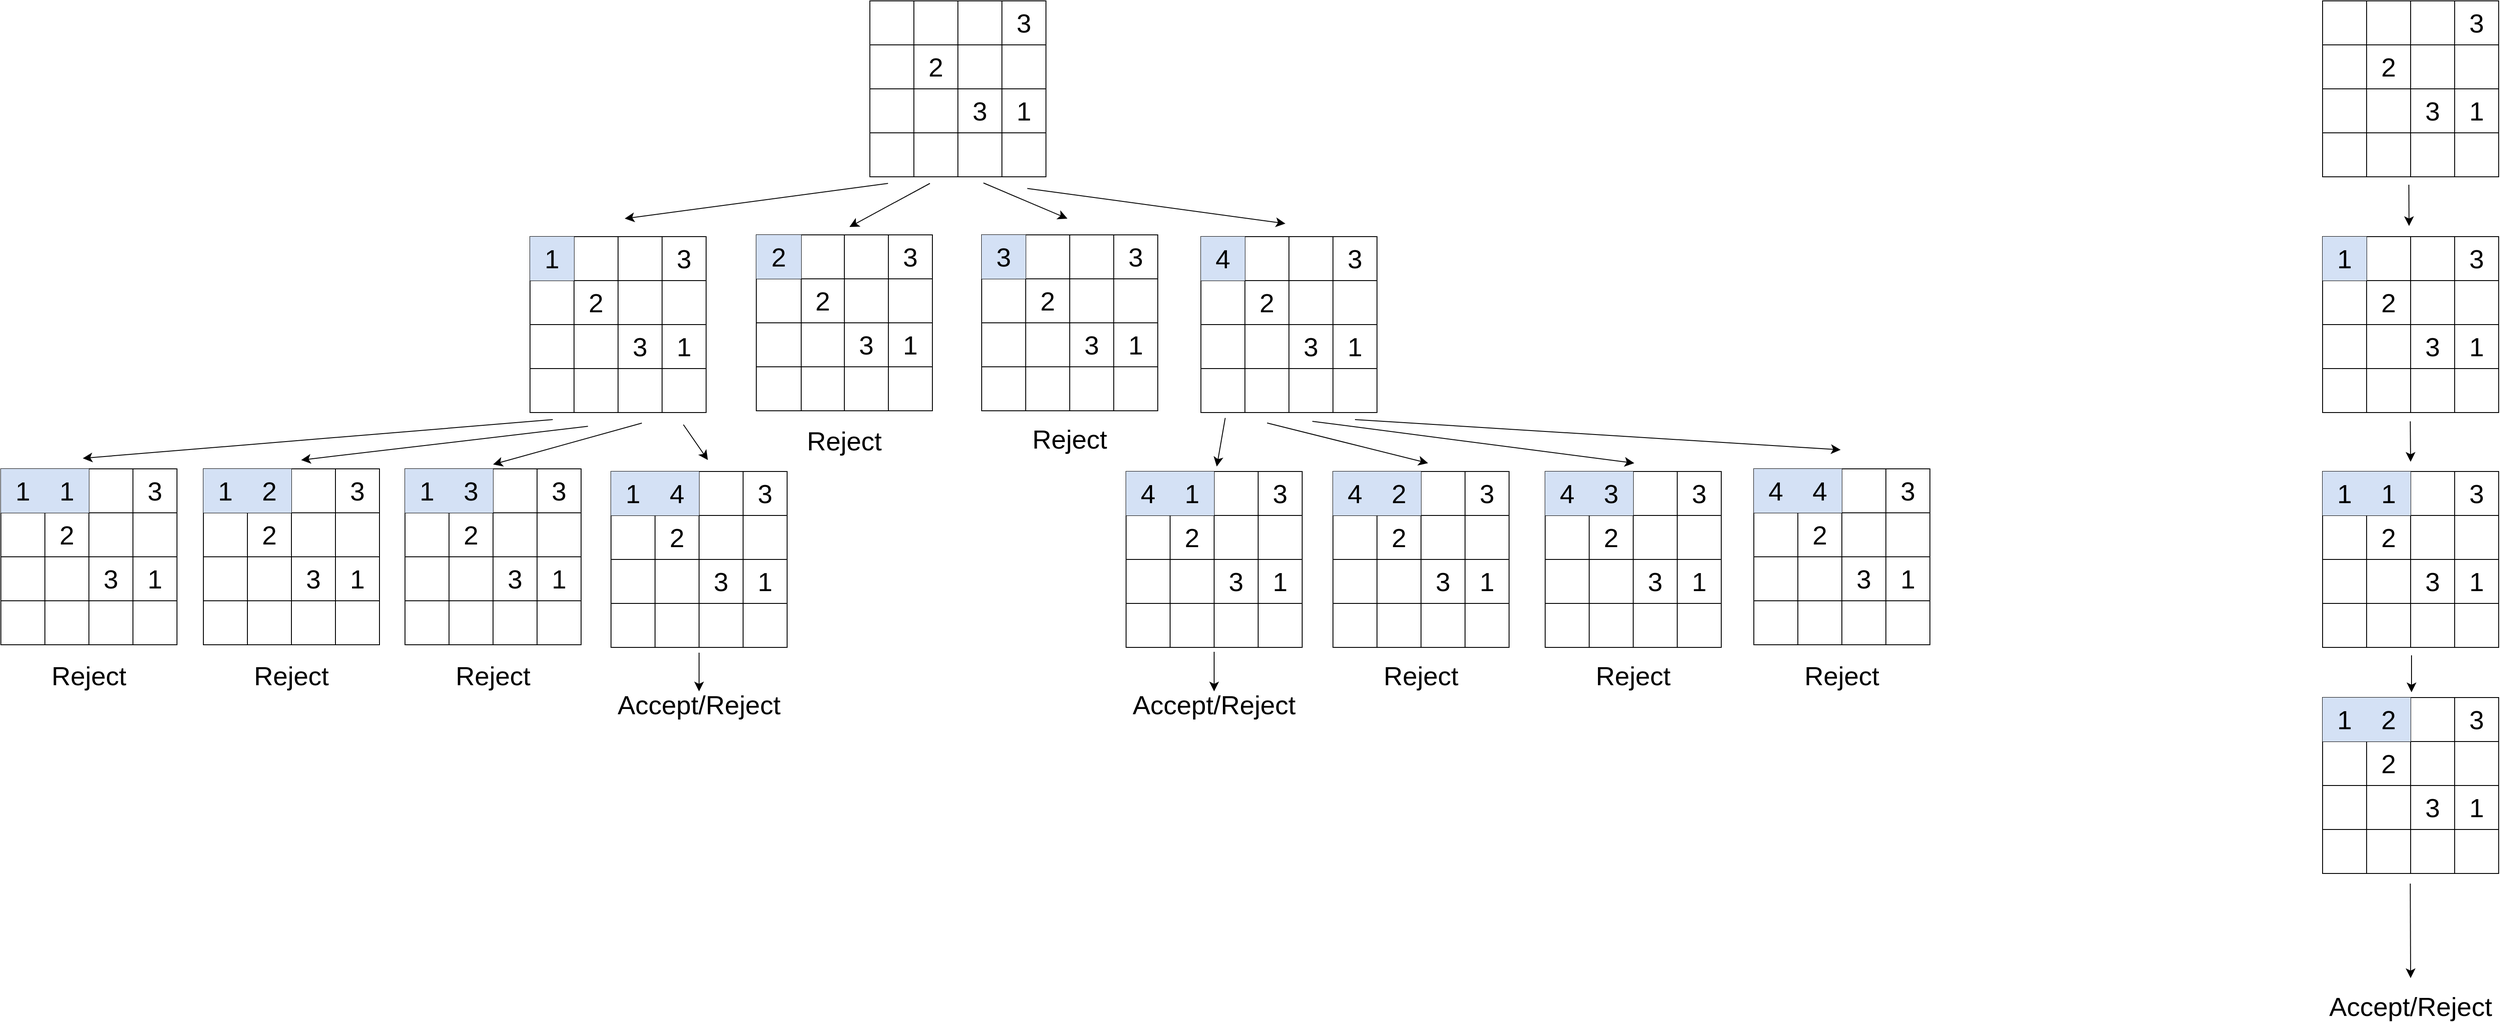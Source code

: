 <mxfile version="21.0.6" type="device"><diagram name="Page-1" id="TYO5O-qFz5IN69r_rjwh"><mxGraphModel dx="3028" dy="1552" grid="0" gridSize="10" guides="1" tooltips="1" connect="1" arrows="1" fold="1" page="0" pageScale="1" pageWidth="827" pageHeight="1169" math="0" shadow="0"><root><mxCell id="0"/><mxCell id="1" parent="0"/><mxCell id="OumSicUk6Q86g3q-wQ4v-4" value="" style="shape=table;startSize=0;container=1;collapsible=0;childLayout=tableLayout;fontSize=30;" vertex="1" parent="1"><mxGeometry x="-234" y="-163" width="200" height="200" as="geometry"/></mxCell><mxCell id="OumSicUk6Q86g3q-wQ4v-5" value="" style="shape=tableRow;horizontal=0;startSize=0;swimlaneHead=0;swimlaneBody=0;strokeColor=inherit;top=0;left=0;bottom=0;right=0;collapsible=0;dropTarget=0;fillColor=none;points=[[0,0.5],[1,0.5]];portConstraint=eastwest;fontSize=30;" vertex="1" parent="OumSicUk6Q86g3q-wQ4v-4"><mxGeometry width="200" height="50" as="geometry"/></mxCell><mxCell id="OumSicUk6Q86g3q-wQ4v-6" value="" style="shape=partialRectangle;html=1;whiteSpace=wrap;connectable=0;strokeColor=inherit;overflow=hidden;fillColor=none;top=0;left=0;bottom=0;right=0;pointerEvents=1;fontSize=30;" vertex="1" parent="OumSicUk6Q86g3q-wQ4v-5"><mxGeometry width="50" height="50" as="geometry"><mxRectangle width="50" height="50" as="alternateBounds"/></mxGeometry></mxCell><mxCell id="OumSicUk6Q86g3q-wQ4v-7" value="" style="shape=partialRectangle;html=1;whiteSpace=wrap;connectable=0;strokeColor=inherit;overflow=hidden;fillColor=none;top=0;left=0;bottom=0;right=0;pointerEvents=1;fontSize=30;" vertex="1" parent="OumSicUk6Q86g3q-wQ4v-5"><mxGeometry x="50" width="50" height="50" as="geometry"><mxRectangle width="50" height="50" as="alternateBounds"/></mxGeometry></mxCell><mxCell id="OumSicUk6Q86g3q-wQ4v-8" value="" style="shape=partialRectangle;html=1;whiteSpace=wrap;connectable=0;strokeColor=inherit;overflow=hidden;fillColor=none;top=0;left=0;bottom=0;right=0;pointerEvents=1;fontSize=30;" vertex="1" parent="OumSicUk6Q86g3q-wQ4v-5"><mxGeometry x="100" width="50" height="50" as="geometry"><mxRectangle width="50" height="50" as="alternateBounds"/></mxGeometry></mxCell><mxCell id="OumSicUk6Q86g3q-wQ4v-9" value="3" style="shape=partialRectangle;html=1;whiteSpace=wrap;connectable=0;strokeColor=inherit;overflow=hidden;fillColor=none;top=0;left=0;bottom=0;right=0;pointerEvents=1;fontSize=30;" vertex="1" parent="OumSicUk6Q86g3q-wQ4v-5"><mxGeometry x="150" width="50" height="50" as="geometry"><mxRectangle width="50" height="50" as="alternateBounds"/></mxGeometry></mxCell><mxCell id="OumSicUk6Q86g3q-wQ4v-10" value="" style="shape=tableRow;horizontal=0;startSize=0;swimlaneHead=0;swimlaneBody=0;strokeColor=inherit;top=0;left=0;bottom=0;right=0;collapsible=0;dropTarget=0;fillColor=none;points=[[0,0.5],[1,0.5]];portConstraint=eastwest;fontSize=30;" vertex="1" parent="OumSicUk6Q86g3q-wQ4v-4"><mxGeometry y="50" width="200" height="50" as="geometry"/></mxCell><mxCell id="OumSicUk6Q86g3q-wQ4v-11" value="" style="shape=partialRectangle;html=1;whiteSpace=wrap;connectable=0;strokeColor=inherit;overflow=hidden;fillColor=none;top=0;left=0;bottom=0;right=0;pointerEvents=1;fontSize=30;" vertex="1" parent="OumSicUk6Q86g3q-wQ4v-10"><mxGeometry width="50" height="50" as="geometry"><mxRectangle width="50" height="50" as="alternateBounds"/></mxGeometry></mxCell><mxCell id="OumSicUk6Q86g3q-wQ4v-12" value="2" style="shape=partialRectangle;html=1;whiteSpace=wrap;connectable=0;strokeColor=inherit;overflow=hidden;fillColor=none;top=0;left=0;bottom=0;right=0;pointerEvents=1;fontSize=30;" vertex="1" parent="OumSicUk6Q86g3q-wQ4v-10"><mxGeometry x="50" width="50" height="50" as="geometry"><mxRectangle width="50" height="50" as="alternateBounds"/></mxGeometry></mxCell><mxCell id="OumSicUk6Q86g3q-wQ4v-13" value="" style="shape=partialRectangle;html=1;whiteSpace=wrap;connectable=0;strokeColor=inherit;overflow=hidden;fillColor=none;top=0;left=0;bottom=0;right=0;pointerEvents=1;fontSize=30;" vertex="1" parent="OumSicUk6Q86g3q-wQ4v-10"><mxGeometry x="100" width="50" height="50" as="geometry"><mxRectangle width="50" height="50" as="alternateBounds"/></mxGeometry></mxCell><mxCell id="OumSicUk6Q86g3q-wQ4v-14" value="" style="shape=partialRectangle;html=1;whiteSpace=wrap;connectable=0;strokeColor=inherit;overflow=hidden;fillColor=none;top=0;left=0;bottom=0;right=0;pointerEvents=1;fontSize=30;" vertex="1" parent="OumSicUk6Q86g3q-wQ4v-10"><mxGeometry x="150" width="50" height="50" as="geometry"><mxRectangle width="50" height="50" as="alternateBounds"/></mxGeometry></mxCell><mxCell id="OumSicUk6Q86g3q-wQ4v-15" value="" style="shape=tableRow;horizontal=0;startSize=0;swimlaneHead=0;swimlaneBody=0;strokeColor=inherit;top=0;left=0;bottom=0;right=0;collapsible=0;dropTarget=0;fillColor=none;points=[[0,0.5],[1,0.5]];portConstraint=eastwest;fontSize=30;" vertex="1" parent="OumSicUk6Q86g3q-wQ4v-4"><mxGeometry y="100" width="200" height="50" as="geometry"/></mxCell><mxCell id="OumSicUk6Q86g3q-wQ4v-16" value="" style="shape=partialRectangle;html=1;whiteSpace=wrap;connectable=0;strokeColor=inherit;overflow=hidden;fillColor=none;top=0;left=0;bottom=0;right=0;pointerEvents=1;fontSize=30;" vertex="1" parent="OumSicUk6Q86g3q-wQ4v-15"><mxGeometry width="50" height="50" as="geometry"><mxRectangle width="50" height="50" as="alternateBounds"/></mxGeometry></mxCell><mxCell id="OumSicUk6Q86g3q-wQ4v-17" value="" style="shape=partialRectangle;html=1;whiteSpace=wrap;connectable=0;strokeColor=inherit;overflow=hidden;fillColor=none;top=0;left=0;bottom=0;right=0;pointerEvents=1;fontSize=30;" vertex="1" parent="OumSicUk6Q86g3q-wQ4v-15"><mxGeometry x="50" width="50" height="50" as="geometry"><mxRectangle width="50" height="50" as="alternateBounds"/></mxGeometry></mxCell><mxCell id="OumSicUk6Q86g3q-wQ4v-18" value="3" style="shape=partialRectangle;html=1;whiteSpace=wrap;connectable=0;strokeColor=inherit;overflow=hidden;fillColor=none;top=0;left=0;bottom=0;right=0;pointerEvents=1;fontSize=30;" vertex="1" parent="OumSicUk6Q86g3q-wQ4v-15"><mxGeometry x="100" width="50" height="50" as="geometry"><mxRectangle width="50" height="50" as="alternateBounds"/></mxGeometry></mxCell><mxCell id="OumSicUk6Q86g3q-wQ4v-19" value="1" style="shape=partialRectangle;html=1;whiteSpace=wrap;connectable=0;strokeColor=inherit;overflow=hidden;fillColor=none;top=0;left=0;bottom=0;right=0;pointerEvents=1;fontSize=30;" vertex="1" parent="OumSicUk6Q86g3q-wQ4v-15"><mxGeometry x="150" width="50" height="50" as="geometry"><mxRectangle width="50" height="50" as="alternateBounds"/></mxGeometry></mxCell><mxCell id="OumSicUk6Q86g3q-wQ4v-20" value="" style="shape=tableRow;horizontal=0;startSize=0;swimlaneHead=0;swimlaneBody=0;strokeColor=inherit;top=0;left=0;bottom=0;right=0;collapsible=0;dropTarget=0;fillColor=none;points=[[0,0.5],[1,0.5]];portConstraint=eastwest;fontSize=30;" vertex="1" parent="OumSicUk6Q86g3q-wQ4v-4"><mxGeometry y="150" width="200" height="50" as="geometry"/></mxCell><mxCell id="OumSicUk6Q86g3q-wQ4v-21" value="" style="shape=partialRectangle;html=1;whiteSpace=wrap;connectable=0;strokeColor=inherit;overflow=hidden;fillColor=none;top=0;left=0;bottom=0;right=0;pointerEvents=1;fontSize=30;" vertex="1" parent="OumSicUk6Q86g3q-wQ4v-20"><mxGeometry width="50" height="50" as="geometry"><mxRectangle width="50" height="50" as="alternateBounds"/></mxGeometry></mxCell><mxCell id="OumSicUk6Q86g3q-wQ4v-22" value="" style="shape=partialRectangle;html=1;whiteSpace=wrap;connectable=0;strokeColor=inherit;overflow=hidden;fillColor=none;top=0;left=0;bottom=0;right=0;pointerEvents=1;fontSize=30;" vertex="1" parent="OumSicUk6Q86g3q-wQ4v-20"><mxGeometry x="50" width="50" height="50" as="geometry"><mxRectangle width="50" height="50" as="alternateBounds"/></mxGeometry></mxCell><mxCell id="OumSicUk6Q86g3q-wQ4v-23" value="" style="shape=partialRectangle;html=1;whiteSpace=wrap;connectable=0;strokeColor=inherit;overflow=hidden;fillColor=none;top=0;left=0;bottom=0;right=0;pointerEvents=1;fontSize=30;" vertex="1" parent="OumSicUk6Q86g3q-wQ4v-20"><mxGeometry x="100" width="50" height="50" as="geometry"><mxRectangle width="50" height="50" as="alternateBounds"/></mxGeometry></mxCell><mxCell id="OumSicUk6Q86g3q-wQ4v-24" value="" style="shape=partialRectangle;html=1;whiteSpace=wrap;connectable=0;strokeColor=inherit;overflow=hidden;fillColor=none;top=0;left=0;bottom=0;right=0;pointerEvents=1;fontSize=30;" vertex="1" parent="OumSicUk6Q86g3q-wQ4v-20"><mxGeometry x="150" width="50" height="50" as="geometry"><mxRectangle width="50" height="50" as="alternateBounds"/></mxGeometry></mxCell><mxCell id="OumSicUk6Q86g3q-wQ4v-46" value="" style="shape=table;startSize=0;container=1;collapsible=0;childLayout=tableLayout;fontSize=30;" vertex="1" parent="1"><mxGeometry x="-363" y="103" width="200" height="200" as="geometry"/></mxCell><mxCell id="OumSicUk6Q86g3q-wQ4v-47" value="" style="shape=tableRow;horizontal=0;startSize=0;swimlaneHead=0;swimlaneBody=0;strokeColor=inherit;top=0;left=0;bottom=0;right=0;collapsible=0;dropTarget=0;fillColor=none;points=[[0,0.5],[1,0.5]];portConstraint=eastwest;fontSize=30;" vertex="1" parent="OumSicUk6Q86g3q-wQ4v-46"><mxGeometry width="200" height="50" as="geometry"/></mxCell><mxCell id="OumSicUk6Q86g3q-wQ4v-48" value="2" style="shape=partialRectangle;html=1;whiteSpace=wrap;connectable=0;strokeColor=inherit;overflow=hidden;fillColor=#D4E1F5;top=0;left=0;bottom=0;right=0;pointerEvents=1;fontSize=30;" vertex="1" parent="OumSicUk6Q86g3q-wQ4v-47"><mxGeometry width="51" height="50" as="geometry"><mxRectangle width="51" height="50" as="alternateBounds"/></mxGeometry></mxCell><mxCell id="OumSicUk6Q86g3q-wQ4v-49" value="" style="shape=partialRectangle;html=1;whiteSpace=wrap;connectable=0;strokeColor=inherit;overflow=hidden;fillColor=none;top=0;left=0;bottom=0;right=0;pointerEvents=1;fontSize=30;" vertex="1" parent="OumSicUk6Q86g3q-wQ4v-47"><mxGeometry x="51" width="49" height="50" as="geometry"><mxRectangle width="49" height="50" as="alternateBounds"/></mxGeometry></mxCell><mxCell id="OumSicUk6Q86g3q-wQ4v-50" value="" style="shape=partialRectangle;html=1;whiteSpace=wrap;connectable=0;strokeColor=inherit;overflow=hidden;fillColor=none;top=0;left=0;bottom=0;right=0;pointerEvents=1;fontSize=30;" vertex="1" parent="OumSicUk6Q86g3q-wQ4v-47"><mxGeometry x="100" width="50" height="50" as="geometry"><mxRectangle width="50" height="50" as="alternateBounds"/></mxGeometry></mxCell><mxCell id="OumSicUk6Q86g3q-wQ4v-51" value="3" style="shape=partialRectangle;html=1;whiteSpace=wrap;connectable=0;strokeColor=inherit;overflow=hidden;fillColor=none;top=0;left=0;bottom=0;right=0;pointerEvents=1;fontSize=30;" vertex="1" parent="OumSicUk6Q86g3q-wQ4v-47"><mxGeometry x="150" width="50" height="50" as="geometry"><mxRectangle width="50" height="50" as="alternateBounds"/></mxGeometry></mxCell><mxCell id="OumSicUk6Q86g3q-wQ4v-52" value="" style="shape=tableRow;horizontal=0;startSize=0;swimlaneHead=0;swimlaneBody=0;strokeColor=inherit;top=0;left=0;bottom=0;right=0;collapsible=0;dropTarget=0;fillColor=none;points=[[0,0.5],[1,0.5]];portConstraint=eastwest;fontSize=30;" vertex="1" parent="OumSicUk6Q86g3q-wQ4v-46"><mxGeometry y="50" width="200" height="50" as="geometry"/></mxCell><mxCell id="OumSicUk6Q86g3q-wQ4v-53" value="" style="shape=partialRectangle;html=1;whiteSpace=wrap;connectable=0;strokeColor=inherit;overflow=hidden;fillColor=none;top=0;left=0;bottom=0;right=0;pointerEvents=1;fontSize=30;" vertex="1" parent="OumSicUk6Q86g3q-wQ4v-52"><mxGeometry width="51" height="50" as="geometry"><mxRectangle width="51" height="50" as="alternateBounds"/></mxGeometry></mxCell><mxCell id="OumSicUk6Q86g3q-wQ4v-54" value="2" style="shape=partialRectangle;html=1;whiteSpace=wrap;connectable=0;strokeColor=inherit;overflow=hidden;fillColor=none;top=0;left=0;bottom=0;right=0;pointerEvents=1;fontSize=30;" vertex="1" parent="OumSicUk6Q86g3q-wQ4v-52"><mxGeometry x="51" width="49" height="50" as="geometry"><mxRectangle width="49" height="50" as="alternateBounds"/></mxGeometry></mxCell><mxCell id="OumSicUk6Q86g3q-wQ4v-55" value="" style="shape=partialRectangle;html=1;whiteSpace=wrap;connectable=0;strokeColor=inherit;overflow=hidden;fillColor=none;top=0;left=0;bottom=0;right=0;pointerEvents=1;fontSize=30;" vertex="1" parent="OumSicUk6Q86g3q-wQ4v-52"><mxGeometry x="100" width="50" height="50" as="geometry"><mxRectangle width="50" height="50" as="alternateBounds"/></mxGeometry></mxCell><mxCell id="OumSicUk6Q86g3q-wQ4v-56" value="" style="shape=partialRectangle;html=1;whiteSpace=wrap;connectable=0;strokeColor=inherit;overflow=hidden;fillColor=none;top=0;left=0;bottom=0;right=0;pointerEvents=1;fontSize=30;" vertex="1" parent="OumSicUk6Q86g3q-wQ4v-52"><mxGeometry x="150" width="50" height="50" as="geometry"><mxRectangle width="50" height="50" as="alternateBounds"/></mxGeometry></mxCell><mxCell id="OumSicUk6Q86g3q-wQ4v-57" value="" style="shape=tableRow;horizontal=0;startSize=0;swimlaneHead=0;swimlaneBody=0;strokeColor=inherit;top=0;left=0;bottom=0;right=0;collapsible=0;dropTarget=0;fillColor=none;points=[[0,0.5],[1,0.5]];portConstraint=eastwest;fontSize=30;" vertex="1" parent="OumSicUk6Q86g3q-wQ4v-46"><mxGeometry y="100" width="200" height="50" as="geometry"/></mxCell><mxCell id="OumSicUk6Q86g3q-wQ4v-58" value="" style="shape=partialRectangle;html=1;whiteSpace=wrap;connectable=0;strokeColor=inherit;overflow=hidden;fillColor=none;top=0;left=0;bottom=0;right=0;pointerEvents=1;fontSize=30;" vertex="1" parent="OumSicUk6Q86g3q-wQ4v-57"><mxGeometry width="51" height="50" as="geometry"><mxRectangle width="51" height="50" as="alternateBounds"/></mxGeometry></mxCell><mxCell id="OumSicUk6Q86g3q-wQ4v-59" value="" style="shape=partialRectangle;html=1;whiteSpace=wrap;connectable=0;strokeColor=inherit;overflow=hidden;fillColor=none;top=0;left=0;bottom=0;right=0;pointerEvents=1;fontSize=30;" vertex="1" parent="OumSicUk6Q86g3q-wQ4v-57"><mxGeometry x="51" width="49" height="50" as="geometry"><mxRectangle width="49" height="50" as="alternateBounds"/></mxGeometry></mxCell><mxCell id="OumSicUk6Q86g3q-wQ4v-60" value="3" style="shape=partialRectangle;html=1;whiteSpace=wrap;connectable=0;strokeColor=inherit;overflow=hidden;fillColor=none;top=0;left=0;bottom=0;right=0;pointerEvents=1;fontSize=30;" vertex="1" parent="OumSicUk6Q86g3q-wQ4v-57"><mxGeometry x="100" width="50" height="50" as="geometry"><mxRectangle width="50" height="50" as="alternateBounds"/></mxGeometry></mxCell><mxCell id="OumSicUk6Q86g3q-wQ4v-61" value="1" style="shape=partialRectangle;html=1;whiteSpace=wrap;connectable=0;strokeColor=inherit;overflow=hidden;fillColor=none;top=0;left=0;bottom=0;right=0;pointerEvents=1;fontSize=30;" vertex="1" parent="OumSicUk6Q86g3q-wQ4v-57"><mxGeometry x="150" width="50" height="50" as="geometry"><mxRectangle width="50" height="50" as="alternateBounds"/></mxGeometry></mxCell><mxCell id="OumSicUk6Q86g3q-wQ4v-62" value="" style="shape=tableRow;horizontal=0;startSize=0;swimlaneHead=0;swimlaneBody=0;strokeColor=inherit;top=0;left=0;bottom=0;right=0;collapsible=0;dropTarget=0;fillColor=none;points=[[0,0.5],[1,0.5]];portConstraint=eastwest;fontSize=30;" vertex="1" parent="OumSicUk6Q86g3q-wQ4v-46"><mxGeometry y="150" width="200" height="50" as="geometry"/></mxCell><mxCell id="OumSicUk6Q86g3q-wQ4v-63" value="" style="shape=partialRectangle;html=1;whiteSpace=wrap;connectable=0;strokeColor=inherit;overflow=hidden;fillColor=none;top=0;left=0;bottom=0;right=0;pointerEvents=1;fontSize=30;" vertex="1" parent="OumSicUk6Q86g3q-wQ4v-62"><mxGeometry width="51" height="50" as="geometry"><mxRectangle width="51" height="50" as="alternateBounds"/></mxGeometry></mxCell><mxCell id="OumSicUk6Q86g3q-wQ4v-64" value="" style="shape=partialRectangle;html=1;whiteSpace=wrap;connectable=0;strokeColor=inherit;overflow=hidden;fillColor=none;top=0;left=0;bottom=0;right=0;pointerEvents=1;fontSize=30;" vertex="1" parent="OumSicUk6Q86g3q-wQ4v-62"><mxGeometry x="51" width="49" height="50" as="geometry"><mxRectangle width="49" height="50" as="alternateBounds"/></mxGeometry></mxCell><mxCell id="OumSicUk6Q86g3q-wQ4v-65" value="" style="shape=partialRectangle;html=1;whiteSpace=wrap;connectable=0;strokeColor=inherit;overflow=hidden;fillColor=none;top=0;left=0;bottom=0;right=0;pointerEvents=1;fontSize=30;" vertex="1" parent="OumSicUk6Q86g3q-wQ4v-62"><mxGeometry x="100" width="50" height="50" as="geometry"><mxRectangle width="50" height="50" as="alternateBounds"/></mxGeometry></mxCell><mxCell id="OumSicUk6Q86g3q-wQ4v-66" value="" style="shape=partialRectangle;html=1;whiteSpace=wrap;connectable=0;strokeColor=inherit;overflow=hidden;fillColor=none;top=0;left=0;bottom=0;right=0;pointerEvents=1;fontSize=30;" vertex="1" parent="OumSicUk6Q86g3q-wQ4v-62"><mxGeometry x="150" width="50" height="50" as="geometry"><mxRectangle width="50" height="50" as="alternateBounds"/></mxGeometry></mxCell><mxCell id="OumSicUk6Q86g3q-wQ4v-67" value="" style="shape=table;startSize=0;container=1;collapsible=0;childLayout=tableLayout;fontSize=30;" vertex="1" parent="1"><mxGeometry x="-107" y="103" width="200" height="200" as="geometry"/></mxCell><mxCell id="OumSicUk6Q86g3q-wQ4v-68" value="" style="shape=tableRow;horizontal=0;startSize=0;swimlaneHead=0;swimlaneBody=0;strokeColor=inherit;top=0;left=0;bottom=0;right=0;collapsible=0;dropTarget=0;fillColor=none;points=[[0,0.5],[1,0.5]];portConstraint=eastwest;fontSize=30;" vertex="1" parent="OumSicUk6Q86g3q-wQ4v-67"><mxGeometry width="200" height="50" as="geometry"/></mxCell><mxCell id="OumSicUk6Q86g3q-wQ4v-69" value="3" style="shape=partialRectangle;html=1;whiteSpace=wrap;connectable=0;strokeColor=inherit;overflow=hidden;fillColor=#D4E1F5;top=0;left=0;bottom=0;right=0;pointerEvents=1;fontSize=30;" vertex="1" parent="OumSicUk6Q86g3q-wQ4v-68"><mxGeometry width="50" height="50" as="geometry"><mxRectangle width="50" height="50" as="alternateBounds"/></mxGeometry></mxCell><mxCell id="OumSicUk6Q86g3q-wQ4v-70" value="" style="shape=partialRectangle;html=1;whiteSpace=wrap;connectable=0;strokeColor=inherit;overflow=hidden;fillColor=none;top=0;left=0;bottom=0;right=0;pointerEvents=1;fontSize=30;" vertex="1" parent="OumSicUk6Q86g3q-wQ4v-68"><mxGeometry x="50" width="50" height="50" as="geometry"><mxRectangle width="50" height="50" as="alternateBounds"/></mxGeometry></mxCell><mxCell id="OumSicUk6Q86g3q-wQ4v-71" value="" style="shape=partialRectangle;html=1;whiteSpace=wrap;connectable=0;strokeColor=inherit;overflow=hidden;fillColor=none;top=0;left=0;bottom=0;right=0;pointerEvents=1;fontSize=30;" vertex="1" parent="OumSicUk6Q86g3q-wQ4v-68"><mxGeometry x="100" width="50" height="50" as="geometry"><mxRectangle width="50" height="50" as="alternateBounds"/></mxGeometry></mxCell><mxCell id="OumSicUk6Q86g3q-wQ4v-72" value="3" style="shape=partialRectangle;html=1;whiteSpace=wrap;connectable=0;strokeColor=inherit;overflow=hidden;fillColor=none;top=0;left=0;bottom=0;right=0;pointerEvents=1;fontSize=30;" vertex="1" parent="OumSicUk6Q86g3q-wQ4v-68"><mxGeometry x="150" width="50" height="50" as="geometry"><mxRectangle width="50" height="50" as="alternateBounds"/></mxGeometry></mxCell><mxCell id="OumSicUk6Q86g3q-wQ4v-73" value="" style="shape=tableRow;horizontal=0;startSize=0;swimlaneHead=0;swimlaneBody=0;strokeColor=inherit;top=0;left=0;bottom=0;right=0;collapsible=0;dropTarget=0;fillColor=none;points=[[0,0.5],[1,0.5]];portConstraint=eastwest;fontSize=30;" vertex="1" parent="OumSicUk6Q86g3q-wQ4v-67"><mxGeometry y="50" width="200" height="50" as="geometry"/></mxCell><mxCell id="OumSicUk6Q86g3q-wQ4v-74" value="" style="shape=partialRectangle;html=1;whiteSpace=wrap;connectable=0;strokeColor=inherit;overflow=hidden;fillColor=none;top=0;left=0;bottom=0;right=0;pointerEvents=1;fontSize=30;" vertex="1" parent="OumSicUk6Q86g3q-wQ4v-73"><mxGeometry width="50" height="50" as="geometry"><mxRectangle width="50" height="50" as="alternateBounds"/></mxGeometry></mxCell><mxCell id="OumSicUk6Q86g3q-wQ4v-75" value="2" style="shape=partialRectangle;html=1;whiteSpace=wrap;connectable=0;strokeColor=inherit;overflow=hidden;fillColor=none;top=0;left=0;bottom=0;right=0;pointerEvents=1;fontSize=30;" vertex="1" parent="OumSicUk6Q86g3q-wQ4v-73"><mxGeometry x="50" width="50" height="50" as="geometry"><mxRectangle width="50" height="50" as="alternateBounds"/></mxGeometry></mxCell><mxCell id="OumSicUk6Q86g3q-wQ4v-76" value="" style="shape=partialRectangle;html=1;whiteSpace=wrap;connectable=0;strokeColor=inherit;overflow=hidden;fillColor=none;top=0;left=0;bottom=0;right=0;pointerEvents=1;fontSize=30;" vertex="1" parent="OumSicUk6Q86g3q-wQ4v-73"><mxGeometry x="100" width="50" height="50" as="geometry"><mxRectangle width="50" height="50" as="alternateBounds"/></mxGeometry></mxCell><mxCell id="OumSicUk6Q86g3q-wQ4v-77" value="" style="shape=partialRectangle;html=1;whiteSpace=wrap;connectable=0;strokeColor=inherit;overflow=hidden;fillColor=none;top=0;left=0;bottom=0;right=0;pointerEvents=1;fontSize=30;" vertex="1" parent="OumSicUk6Q86g3q-wQ4v-73"><mxGeometry x="150" width="50" height="50" as="geometry"><mxRectangle width="50" height="50" as="alternateBounds"/></mxGeometry></mxCell><mxCell id="OumSicUk6Q86g3q-wQ4v-78" value="" style="shape=tableRow;horizontal=0;startSize=0;swimlaneHead=0;swimlaneBody=0;strokeColor=inherit;top=0;left=0;bottom=0;right=0;collapsible=0;dropTarget=0;fillColor=none;points=[[0,0.5],[1,0.5]];portConstraint=eastwest;fontSize=30;" vertex="1" parent="OumSicUk6Q86g3q-wQ4v-67"><mxGeometry y="100" width="200" height="50" as="geometry"/></mxCell><mxCell id="OumSicUk6Q86g3q-wQ4v-79" value="" style="shape=partialRectangle;html=1;whiteSpace=wrap;connectable=0;strokeColor=inherit;overflow=hidden;fillColor=none;top=0;left=0;bottom=0;right=0;pointerEvents=1;fontSize=30;" vertex="1" parent="OumSicUk6Q86g3q-wQ4v-78"><mxGeometry width="50" height="50" as="geometry"><mxRectangle width="50" height="50" as="alternateBounds"/></mxGeometry></mxCell><mxCell id="OumSicUk6Q86g3q-wQ4v-80" value="" style="shape=partialRectangle;html=1;whiteSpace=wrap;connectable=0;strokeColor=inherit;overflow=hidden;fillColor=none;top=0;left=0;bottom=0;right=0;pointerEvents=1;fontSize=30;" vertex="1" parent="OumSicUk6Q86g3q-wQ4v-78"><mxGeometry x="50" width="50" height="50" as="geometry"><mxRectangle width="50" height="50" as="alternateBounds"/></mxGeometry></mxCell><mxCell id="OumSicUk6Q86g3q-wQ4v-81" value="3" style="shape=partialRectangle;html=1;whiteSpace=wrap;connectable=0;strokeColor=inherit;overflow=hidden;fillColor=none;top=0;left=0;bottom=0;right=0;pointerEvents=1;fontSize=30;" vertex="1" parent="OumSicUk6Q86g3q-wQ4v-78"><mxGeometry x="100" width="50" height="50" as="geometry"><mxRectangle width="50" height="50" as="alternateBounds"/></mxGeometry></mxCell><mxCell id="OumSicUk6Q86g3q-wQ4v-82" value="1" style="shape=partialRectangle;html=1;whiteSpace=wrap;connectable=0;strokeColor=inherit;overflow=hidden;fillColor=none;top=0;left=0;bottom=0;right=0;pointerEvents=1;fontSize=30;" vertex="1" parent="OumSicUk6Q86g3q-wQ4v-78"><mxGeometry x="150" width="50" height="50" as="geometry"><mxRectangle width="50" height="50" as="alternateBounds"/></mxGeometry></mxCell><mxCell id="OumSicUk6Q86g3q-wQ4v-83" value="" style="shape=tableRow;horizontal=0;startSize=0;swimlaneHead=0;swimlaneBody=0;strokeColor=inherit;top=0;left=0;bottom=0;right=0;collapsible=0;dropTarget=0;fillColor=none;points=[[0,0.5],[1,0.5]];portConstraint=eastwest;fontSize=30;" vertex="1" parent="OumSicUk6Q86g3q-wQ4v-67"><mxGeometry y="150" width="200" height="50" as="geometry"/></mxCell><mxCell id="OumSicUk6Q86g3q-wQ4v-84" value="" style="shape=partialRectangle;html=1;whiteSpace=wrap;connectable=0;strokeColor=inherit;overflow=hidden;fillColor=none;top=0;left=0;bottom=0;right=0;pointerEvents=1;fontSize=30;" vertex="1" parent="OumSicUk6Q86g3q-wQ4v-83"><mxGeometry width="50" height="50" as="geometry"><mxRectangle width="50" height="50" as="alternateBounds"/></mxGeometry></mxCell><mxCell id="OumSicUk6Q86g3q-wQ4v-85" value="" style="shape=partialRectangle;html=1;whiteSpace=wrap;connectable=0;strokeColor=inherit;overflow=hidden;fillColor=none;top=0;left=0;bottom=0;right=0;pointerEvents=1;fontSize=30;" vertex="1" parent="OumSicUk6Q86g3q-wQ4v-83"><mxGeometry x="50" width="50" height="50" as="geometry"><mxRectangle width="50" height="50" as="alternateBounds"/></mxGeometry></mxCell><mxCell id="OumSicUk6Q86g3q-wQ4v-86" value="" style="shape=partialRectangle;html=1;whiteSpace=wrap;connectable=0;strokeColor=inherit;overflow=hidden;fillColor=none;top=0;left=0;bottom=0;right=0;pointerEvents=1;fontSize=30;" vertex="1" parent="OumSicUk6Q86g3q-wQ4v-83"><mxGeometry x="100" width="50" height="50" as="geometry"><mxRectangle width="50" height="50" as="alternateBounds"/></mxGeometry></mxCell><mxCell id="OumSicUk6Q86g3q-wQ4v-87" value="" style="shape=partialRectangle;html=1;whiteSpace=wrap;connectable=0;strokeColor=inherit;overflow=hidden;fillColor=none;top=0;left=0;bottom=0;right=0;pointerEvents=1;fontSize=30;" vertex="1" parent="OumSicUk6Q86g3q-wQ4v-83"><mxGeometry x="150" width="50" height="50" as="geometry"><mxRectangle width="50" height="50" as="alternateBounds"/></mxGeometry></mxCell><mxCell id="OumSicUk6Q86g3q-wQ4v-88" value="" style="shape=table;startSize=0;container=1;collapsible=0;childLayout=tableLayout;fontSize=30;" vertex="1" parent="1"><mxGeometry x="-620" y="105" width="200" height="200" as="geometry"/></mxCell><mxCell id="OumSicUk6Q86g3q-wQ4v-89" value="" style="shape=tableRow;horizontal=0;startSize=0;swimlaneHead=0;swimlaneBody=0;strokeColor=inherit;top=0;left=0;bottom=0;right=0;collapsible=0;dropTarget=0;fillColor=none;points=[[0,0.5],[1,0.5]];portConstraint=eastwest;fontSize=30;" vertex="1" parent="OumSicUk6Q86g3q-wQ4v-88"><mxGeometry width="200" height="50" as="geometry"/></mxCell><mxCell id="OumSicUk6Q86g3q-wQ4v-90" value="1" style="shape=partialRectangle;html=1;whiteSpace=wrap;connectable=0;strokeColor=inherit;overflow=hidden;fillColor=#D4E1F5;top=0;left=0;bottom=0;right=0;pointerEvents=1;fontSize=30;" vertex="1" parent="OumSicUk6Q86g3q-wQ4v-89"><mxGeometry width="50" height="50" as="geometry"><mxRectangle width="50" height="50" as="alternateBounds"/></mxGeometry></mxCell><mxCell id="OumSicUk6Q86g3q-wQ4v-91" value="" style="shape=partialRectangle;html=1;whiteSpace=wrap;connectable=0;strokeColor=inherit;overflow=hidden;fillColor=none;top=0;left=0;bottom=0;right=0;pointerEvents=1;fontSize=30;" vertex="1" parent="OumSicUk6Q86g3q-wQ4v-89"><mxGeometry x="50" width="50" height="50" as="geometry"><mxRectangle width="50" height="50" as="alternateBounds"/></mxGeometry></mxCell><mxCell id="OumSicUk6Q86g3q-wQ4v-92" value="" style="shape=partialRectangle;html=1;whiteSpace=wrap;connectable=0;strokeColor=inherit;overflow=hidden;fillColor=none;top=0;left=0;bottom=0;right=0;pointerEvents=1;fontSize=30;" vertex="1" parent="OumSicUk6Q86g3q-wQ4v-89"><mxGeometry x="100" width="50" height="50" as="geometry"><mxRectangle width="50" height="50" as="alternateBounds"/></mxGeometry></mxCell><mxCell id="OumSicUk6Q86g3q-wQ4v-93" value="3" style="shape=partialRectangle;html=1;whiteSpace=wrap;connectable=0;strokeColor=inherit;overflow=hidden;fillColor=none;top=0;left=0;bottom=0;right=0;pointerEvents=1;fontSize=30;" vertex="1" parent="OumSicUk6Q86g3q-wQ4v-89"><mxGeometry x="150" width="50" height="50" as="geometry"><mxRectangle width="50" height="50" as="alternateBounds"/></mxGeometry></mxCell><mxCell id="OumSicUk6Q86g3q-wQ4v-94" value="" style="shape=tableRow;horizontal=0;startSize=0;swimlaneHead=0;swimlaneBody=0;strokeColor=inherit;top=0;left=0;bottom=0;right=0;collapsible=0;dropTarget=0;fillColor=none;points=[[0,0.5],[1,0.5]];portConstraint=eastwest;fontSize=30;" vertex="1" parent="OumSicUk6Q86g3q-wQ4v-88"><mxGeometry y="50" width="200" height="50" as="geometry"/></mxCell><mxCell id="OumSicUk6Q86g3q-wQ4v-95" value="" style="shape=partialRectangle;html=1;whiteSpace=wrap;connectable=0;strokeColor=inherit;overflow=hidden;fillColor=none;top=0;left=0;bottom=0;right=0;pointerEvents=1;fontSize=30;" vertex="1" parent="OumSicUk6Q86g3q-wQ4v-94"><mxGeometry width="50" height="50" as="geometry"><mxRectangle width="50" height="50" as="alternateBounds"/></mxGeometry></mxCell><mxCell id="OumSicUk6Q86g3q-wQ4v-96" value="2" style="shape=partialRectangle;html=1;whiteSpace=wrap;connectable=0;strokeColor=inherit;overflow=hidden;fillColor=none;top=0;left=0;bottom=0;right=0;pointerEvents=1;fontSize=30;" vertex="1" parent="OumSicUk6Q86g3q-wQ4v-94"><mxGeometry x="50" width="50" height="50" as="geometry"><mxRectangle width="50" height="50" as="alternateBounds"/></mxGeometry></mxCell><mxCell id="OumSicUk6Q86g3q-wQ4v-97" value="" style="shape=partialRectangle;html=1;whiteSpace=wrap;connectable=0;strokeColor=inherit;overflow=hidden;fillColor=none;top=0;left=0;bottom=0;right=0;pointerEvents=1;fontSize=30;" vertex="1" parent="OumSicUk6Q86g3q-wQ4v-94"><mxGeometry x="100" width="50" height="50" as="geometry"><mxRectangle width="50" height="50" as="alternateBounds"/></mxGeometry></mxCell><mxCell id="OumSicUk6Q86g3q-wQ4v-98" value="" style="shape=partialRectangle;html=1;whiteSpace=wrap;connectable=0;strokeColor=inherit;overflow=hidden;fillColor=none;top=0;left=0;bottom=0;right=0;pointerEvents=1;fontSize=30;" vertex="1" parent="OumSicUk6Q86g3q-wQ4v-94"><mxGeometry x="150" width="50" height="50" as="geometry"><mxRectangle width="50" height="50" as="alternateBounds"/></mxGeometry></mxCell><mxCell id="OumSicUk6Q86g3q-wQ4v-99" value="" style="shape=tableRow;horizontal=0;startSize=0;swimlaneHead=0;swimlaneBody=0;strokeColor=inherit;top=0;left=0;bottom=0;right=0;collapsible=0;dropTarget=0;fillColor=none;points=[[0,0.5],[1,0.5]];portConstraint=eastwest;fontSize=30;" vertex="1" parent="OumSicUk6Q86g3q-wQ4v-88"><mxGeometry y="100" width="200" height="50" as="geometry"/></mxCell><mxCell id="OumSicUk6Q86g3q-wQ4v-100" value="" style="shape=partialRectangle;html=1;whiteSpace=wrap;connectable=0;strokeColor=inherit;overflow=hidden;fillColor=none;top=0;left=0;bottom=0;right=0;pointerEvents=1;fontSize=30;" vertex="1" parent="OumSicUk6Q86g3q-wQ4v-99"><mxGeometry width="50" height="50" as="geometry"><mxRectangle width="50" height="50" as="alternateBounds"/></mxGeometry></mxCell><mxCell id="OumSicUk6Q86g3q-wQ4v-101" value="" style="shape=partialRectangle;html=1;whiteSpace=wrap;connectable=0;strokeColor=inherit;overflow=hidden;fillColor=none;top=0;left=0;bottom=0;right=0;pointerEvents=1;fontSize=30;" vertex="1" parent="OumSicUk6Q86g3q-wQ4v-99"><mxGeometry x="50" width="50" height="50" as="geometry"><mxRectangle width="50" height="50" as="alternateBounds"/></mxGeometry></mxCell><mxCell id="OumSicUk6Q86g3q-wQ4v-102" value="3" style="shape=partialRectangle;html=1;whiteSpace=wrap;connectable=0;strokeColor=inherit;overflow=hidden;fillColor=none;top=0;left=0;bottom=0;right=0;pointerEvents=1;fontSize=30;" vertex="1" parent="OumSicUk6Q86g3q-wQ4v-99"><mxGeometry x="100" width="50" height="50" as="geometry"><mxRectangle width="50" height="50" as="alternateBounds"/></mxGeometry></mxCell><mxCell id="OumSicUk6Q86g3q-wQ4v-103" value="1" style="shape=partialRectangle;html=1;whiteSpace=wrap;connectable=0;strokeColor=inherit;overflow=hidden;fillColor=none;top=0;left=0;bottom=0;right=0;pointerEvents=1;fontSize=30;" vertex="1" parent="OumSicUk6Q86g3q-wQ4v-99"><mxGeometry x="150" width="50" height="50" as="geometry"><mxRectangle width="50" height="50" as="alternateBounds"/></mxGeometry></mxCell><mxCell id="OumSicUk6Q86g3q-wQ4v-104" value="" style="shape=tableRow;horizontal=0;startSize=0;swimlaneHead=0;swimlaneBody=0;strokeColor=inherit;top=0;left=0;bottom=0;right=0;collapsible=0;dropTarget=0;fillColor=none;points=[[0,0.5],[1,0.5]];portConstraint=eastwest;fontSize=30;" vertex="1" parent="OumSicUk6Q86g3q-wQ4v-88"><mxGeometry y="150" width="200" height="50" as="geometry"/></mxCell><mxCell id="OumSicUk6Q86g3q-wQ4v-105" value="" style="shape=partialRectangle;html=1;whiteSpace=wrap;connectable=0;strokeColor=inherit;overflow=hidden;fillColor=none;top=0;left=0;bottom=0;right=0;pointerEvents=1;fontSize=30;" vertex="1" parent="OumSicUk6Q86g3q-wQ4v-104"><mxGeometry width="50" height="50" as="geometry"><mxRectangle width="50" height="50" as="alternateBounds"/></mxGeometry></mxCell><mxCell id="OumSicUk6Q86g3q-wQ4v-106" value="" style="shape=partialRectangle;html=1;whiteSpace=wrap;connectable=0;strokeColor=inherit;overflow=hidden;fillColor=none;top=0;left=0;bottom=0;right=0;pointerEvents=1;fontSize=30;" vertex="1" parent="OumSicUk6Q86g3q-wQ4v-104"><mxGeometry x="50" width="50" height="50" as="geometry"><mxRectangle width="50" height="50" as="alternateBounds"/></mxGeometry></mxCell><mxCell id="OumSicUk6Q86g3q-wQ4v-107" value="" style="shape=partialRectangle;html=1;whiteSpace=wrap;connectable=0;strokeColor=inherit;overflow=hidden;fillColor=none;top=0;left=0;bottom=0;right=0;pointerEvents=1;fontSize=30;" vertex="1" parent="OumSicUk6Q86g3q-wQ4v-104"><mxGeometry x="100" width="50" height="50" as="geometry"><mxRectangle width="50" height="50" as="alternateBounds"/></mxGeometry></mxCell><mxCell id="OumSicUk6Q86g3q-wQ4v-108" value="" style="shape=partialRectangle;html=1;whiteSpace=wrap;connectable=0;strokeColor=inherit;overflow=hidden;fillColor=none;top=0;left=0;bottom=0;right=0;pointerEvents=1;fontSize=30;" vertex="1" parent="OumSicUk6Q86g3q-wQ4v-104"><mxGeometry x="150" width="50" height="50" as="geometry"><mxRectangle width="50" height="50" as="alternateBounds"/></mxGeometry></mxCell><mxCell id="OumSicUk6Q86g3q-wQ4v-109" value="" style="shape=table;startSize=0;container=1;collapsible=0;childLayout=tableLayout;fontSize=30;" vertex="1" parent="1"><mxGeometry x="142" y="105" width="200" height="200" as="geometry"/></mxCell><mxCell id="OumSicUk6Q86g3q-wQ4v-110" value="" style="shape=tableRow;horizontal=0;startSize=0;swimlaneHead=0;swimlaneBody=0;strokeColor=inherit;top=0;left=0;bottom=0;right=0;collapsible=0;dropTarget=0;fillColor=none;points=[[0,0.5],[1,0.5]];portConstraint=eastwest;fontSize=30;" vertex="1" parent="OumSicUk6Q86g3q-wQ4v-109"><mxGeometry width="200" height="50" as="geometry"/></mxCell><mxCell id="OumSicUk6Q86g3q-wQ4v-111" value="4" style="shape=partialRectangle;html=1;whiteSpace=wrap;connectable=0;strokeColor=inherit;overflow=hidden;fillColor=#D4E1F5;top=0;left=0;bottom=0;right=0;pointerEvents=1;fontSize=30;" vertex="1" parent="OumSicUk6Q86g3q-wQ4v-110"><mxGeometry width="50" height="50" as="geometry"><mxRectangle width="50" height="50" as="alternateBounds"/></mxGeometry></mxCell><mxCell id="OumSicUk6Q86g3q-wQ4v-112" value="" style="shape=partialRectangle;html=1;whiteSpace=wrap;connectable=0;strokeColor=inherit;overflow=hidden;fillColor=none;top=0;left=0;bottom=0;right=0;pointerEvents=1;fontSize=30;" vertex="1" parent="OumSicUk6Q86g3q-wQ4v-110"><mxGeometry x="50" width="50" height="50" as="geometry"><mxRectangle width="50" height="50" as="alternateBounds"/></mxGeometry></mxCell><mxCell id="OumSicUk6Q86g3q-wQ4v-113" value="" style="shape=partialRectangle;html=1;whiteSpace=wrap;connectable=0;strokeColor=inherit;overflow=hidden;fillColor=none;top=0;left=0;bottom=0;right=0;pointerEvents=1;fontSize=30;" vertex="1" parent="OumSicUk6Q86g3q-wQ4v-110"><mxGeometry x="100" width="50" height="50" as="geometry"><mxRectangle width="50" height="50" as="alternateBounds"/></mxGeometry></mxCell><mxCell id="OumSicUk6Q86g3q-wQ4v-114" value="3" style="shape=partialRectangle;html=1;whiteSpace=wrap;connectable=0;strokeColor=inherit;overflow=hidden;fillColor=none;top=0;left=0;bottom=0;right=0;pointerEvents=1;fontSize=30;" vertex="1" parent="OumSicUk6Q86g3q-wQ4v-110"><mxGeometry x="150" width="50" height="50" as="geometry"><mxRectangle width="50" height="50" as="alternateBounds"/></mxGeometry></mxCell><mxCell id="OumSicUk6Q86g3q-wQ4v-115" value="" style="shape=tableRow;horizontal=0;startSize=0;swimlaneHead=0;swimlaneBody=0;strokeColor=inherit;top=0;left=0;bottom=0;right=0;collapsible=0;dropTarget=0;fillColor=none;points=[[0,0.5],[1,0.5]];portConstraint=eastwest;fontSize=30;" vertex="1" parent="OumSicUk6Q86g3q-wQ4v-109"><mxGeometry y="50" width="200" height="50" as="geometry"/></mxCell><mxCell id="OumSicUk6Q86g3q-wQ4v-116" value="" style="shape=partialRectangle;html=1;whiteSpace=wrap;connectable=0;strokeColor=inherit;overflow=hidden;fillColor=none;top=0;left=0;bottom=0;right=0;pointerEvents=1;fontSize=30;" vertex="1" parent="OumSicUk6Q86g3q-wQ4v-115"><mxGeometry width="50" height="50" as="geometry"><mxRectangle width="50" height="50" as="alternateBounds"/></mxGeometry></mxCell><mxCell id="OumSicUk6Q86g3q-wQ4v-117" value="2" style="shape=partialRectangle;html=1;whiteSpace=wrap;connectable=0;strokeColor=inherit;overflow=hidden;fillColor=none;top=0;left=0;bottom=0;right=0;pointerEvents=1;fontSize=30;" vertex="1" parent="OumSicUk6Q86g3q-wQ4v-115"><mxGeometry x="50" width="50" height="50" as="geometry"><mxRectangle width="50" height="50" as="alternateBounds"/></mxGeometry></mxCell><mxCell id="OumSicUk6Q86g3q-wQ4v-118" value="" style="shape=partialRectangle;html=1;whiteSpace=wrap;connectable=0;strokeColor=inherit;overflow=hidden;fillColor=none;top=0;left=0;bottom=0;right=0;pointerEvents=1;fontSize=30;" vertex="1" parent="OumSicUk6Q86g3q-wQ4v-115"><mxGeometry x="100" width="50" height="50" as="geometry"><mxRectangle width="50" height="50" as="alternateBounds"/></mxGeometry></mxCell><mxCell id="OumSicUk6Q86g3q-wQ4v-119" value="" style="shape=partialRectangle;html=1;whiteSpace=wrap;connectable=0;strokeColor=inherit;overflow=hidden;fillColor=none;top=0;left=0;bottom=0;right=0;pointerEvents=1;fontSize=30;" vertex="1" parent="OumSicUk6Q86g3q-wQ4v-115"><mxGeometry x="150" width="50" height="50" as="geometry"><mxRectangle width="50" height="50" as="alternateBounds"/></mxGeometry></mxCell><mxCell id="OumSicUk6Q86g3q-wQ4v-120" value="" style="shape=tableRow;horizontal=0;startSize=0;swimlaneHead=0;swimlaneBody=0;strokeColor=inherit;top=0;left=0;bottom=0;right=0;collapsible=0;dropTarget=0;fillColor=none;points=[[0,0.5],[1,0.5]];portConstraint=eastwest;fontSize=30;" vertex="1" parent="OumSicUk6Q86g3q-wQ4v-109"><mxGeometry y="100" width="200" height="50" as="geometry"/></mxCell><mxCell id="OumSicUk6Q86g3q-wQ4v-121" value="" style="shape=partialRectangle;html=1;whiteSpace=wrap;connectable=0;strokeColor=inherit;overflow=hidden;fillColor=none;top=0;left=0;bottom=0;right=0;pointerEvents=1;fontSize=30;" vertex="1" parent="OumSicUk6Q86g3q-wQ4v-120"><mxGeometry width="50" height="50" as="geometry"><mxRectangle width="50" height="50" as="alternateBounds"/></mxGeometry></mxCell><mxCell id="OumSicUk6Q86g3q-wQ4v-122" value="" style="shape=partialRectangle;html=1;whiteSpace=wrap;connectable=0;strokeColor=inherit;overflow=hidden;fillColor=none;top=0;left=0;bottom=0;right=0;pointerEvents=1;fontSize=30;" vertex="1" parent="OumSicUk6Q86g3q-wQ4v-120"><mxGeometry x="50" width="50" height="50" as="geometry"><mxRectangle width="50" height="50" as="alternateBounds"/></mxGeometry></mxCell><mxCell id="OumSicUk6Q86g3q-wQ4v-123" value="3" style="shape=partialRectangle;html=1;whiteSpace=wrap;connectable=0;strokeColor=inherit;overflow=hidden;fillColor=none;top=0;left=0;bottom=0;right=0;pointerEvents=1;fontSize=30;" vertex="1" parent="OumSicUk6Q86g3q-wQ4v-120"><mxGeometry x="100" width="50" height="50" as="geometry"><mxRectangle width="50" height="50" as="alternateBounds"/></mxGeometry></mxCell><mxCell id="OumSicUk6Q86g3q-wQ4v-124" value="1" style="shape=partialRectangle;html=1;whiteSpace=wrap;connectable=0;strokeColor=inherit;overflow=hidden;fillColor=none;top=0;left=0;bottom=0;right=0;pointerEvents=1;fontSize=30;" vertex="1" parent="OumSicUk6Q86g3q-wQ4v-120"><mxGeometry x="150" width="50" height="50" as="geometry"><mxRectangle width="50" height="50" as="alternateBounds"/></mxGeometry></mxCell><mxCell id="OumSicUk6Q86g3q-wQ4v-125" value="" style="shape=tableRow;horizontal=0;startSize=0;swimlaneHead=0;swimlaneBody=0;strokeColor=inherit;top=0;left=0;bottom=0;right=0;collapsible=0;dropTarget=0;fillColor=none;points=[[0,0.5],[1,0.5]];portConstraint=eastwest;fontSize=30;" vertex="1" parent="OumSicUk6Q86g3q-wQ4v-109"><mxGeometry y="150" width="200" height="50" as="geometry"/></mxCell><mxCell id="OumSicUk6Q86g3q-wQ4v-126" value="" style="shape=partialRectangle;html=1;whiteSpace=wrap;connectable=0;strokeColor=inherit;overflow=hidden;fillColor=none;top=0;left=0;bottom=0;right=0;pointerEvents=1;fontSize=30;" vertex="1" parent="OumSicUk6Q86g3q-wQ4v-125"><mxGeometry width="50" height="50" as="geometry"><mxRectangle width="50" height="50" as="alternateBounds"/></mxGeometry></mxCell><mxCell id="OumSicUk6Q86g3q-wQ4v-127" value="" style="shape=partialRectangle;html=1;whiteSpace=wrap;connectable=0;strokeColor=inherit;overflow=hidden;fillColor=none;top=0;left=0;bottom=0;right=0;pointerEvents=1;fontSize=30;" vertex="1" parent="OumSicUk6Q86g3q-wQ4v-125"><mxGeometry x="50" width="50" height="50" as="geometry"><mxRectangle width="50" height="50" as="alternateBounds"/></mxGeometry></mxCell><mxCell id="OumSicUk6Q86g3q-wQ4v-128" value="" style="shape=partialRectangle;html=1;whiteSpace=wrap;connectable=0;strokeColor=inherit;overflow=hidden;fillColor=none;top=0;left=0;bottom=0;right=0;pointerEvents=1;fontSize=30;" vertex="1" parent="OumSicUk6Q86g3q-wQ4v-125"><mxGeometry x="100" width="50" height="50" as="geometry"><mxRectangle width="50" height="50" as="alternateBounds"/></mxGeometry></mxCell><mxCell id="OumSicUk6Q86g3q-wQ4v-129" value="" style="shape=partialRectangle;html=1;whiteSpace=wrap;connectable=0;strokeColor=inherit;overflow=hidden;fillColor=none;top=0;left=0;bottom=0;right=0;pointerEvents=1;fontSize=30;" vertex="1" parent="OumSicUk6Q86g3q-wQ4v-125"><mxGeometry x="150" width="50" height="50" as="geometry"><mxRectangle width="50" height="50" as="alternateBounds"/></mxGeometry></mxCell><mxCell id="OumSicUk6Q86g3q-wQ4v-172" value="" style="shape=table;startSize=0;container=1;collapsible=0;childLayout=tableLayout;fontSize=30;" vertex="1" parent="1"><mxGeometry x="-528" y="372" width="200" height="200" as="geometry"/></mxCell><mxCell id="OumSicUk6Q86g3q-wQ4v-173" value="" style="shape=tableRow;horizontal=0;startSize=0;swimlaneHead=0;swimlaneBody=0;strokeColor=inherit;top=0;left=0;bottom=0;right=0;collapsible=0;dropTarget=0;fillColor=none;points=[[0,0.5],[1,0.5]];portConstraint=eastwest;fontSize=30;" vertex="1" parent="OumSicUk6Q86g3q-wQ4v-172"><mxGeometry width="200" height="50" as="geometry"/></mxCell><mxCell id="OumSicUk6Q86g3q-wQ4v-174" value="1" style="shape=partialRectangle;html=1;whiteSpace=wrap;connectable=0;strokeColor=inherit;overflow=hidden;fillColor=#D4E1F5;top=0;left=0;bottom=0;right=0;pointerEvents=1;fontSize=30;" vertex="1" parent="OumSicUk6Q86g3q-wQ4v-173"><mxGeometry width="50" height="50" as="geometry"><mxRectangle width="50" height="50" as="alternateBounds"/></mxGeometry></mxCell><mxCell id="OumSicUk6Q86g3q-wQ4v-175" value="4" style="shape=partialRectangle;html=1;whiteSpace=wrap;connectable=0;strokeColor=inherit;overflow=hidden;fillColor=#D4E1F5;top=0;left=0;bottom=0;right=0;pointerEvents=1;fontSize=30;" vertex="1" parent="OumSicUk6Q86g3q-wQ4v-173"><mxGeometry x="50" width="50" height="50" as="geometry"><mxRectangle width="50" height="50" as="alternateBounds"/></mxGeometry></mxCell><mxCell id="OumSicUk6Q86g3q-wQ4v-176" value="" style="shape=partialRectangle;html=1;whiteSpace=wrap;connectable=0;strokeColor=inherit;overflow=hidden;fillColor=none;top=0;left=0;bottom=0;right=0;pointerEvents=1;fontSize=30;" vertex="1" parent="OumSicUk6Q86g3q-wQ4v-173"><mxGeometry x="100" width="50" height="50" as="geometry"><mxRectangle width="50" height="50" as="alternateBounds"/></mxGeometry></mxCell><mxCell id="OumSicUk6Q86g3q-wQ4v-177" value="3" style="shape=partialRectangle;html=1;whiteSpace=wrap;connectable=0;strokeColor=inherit;overflow=hidden;fillColor=none;top=0;left=0;bottom=0;right=0;pointerEvents=1;fontSize=30;" vertex="1" parent="OumSicUk6Q86g3q-wQ4v-173"><mxGeometry x="150" width="50" height="50" as="geometry"><mxRectangle width="50" height="50" as="alternateBounds"/></mxGeometry></mxCell><mxCell id="OumSicUk6Q86g3q-wQ4v-178" value="" style="shape=tableRow;horizontal=0;startSize=0;swimlaneHead=0;swimlaneBody=0;strokeColor=inherit;top=0;left=0;bottom=0;right=0;collapsible=0;dropTarget=0;fillColor=none;points=[[0,0.5],[1,0.5]];portConstraint=eastwest;fontSize=30;" vertex="1" parent="OumSicUk6Q86g3q-wQ4v-172"><mxGeometry y="50" width="200" height="50" as="geometry"/></mxCell><mxCell id="OumSicUk6Q86g3q-wQ4v-179" value="" style="shape=partialRectangle;html=1;whiteSpace=wrap;connectable=0;strokeColor=inherit;overflow=hidden;fillColor=none;top=0;left=0;bottom=0;right=0;pointerEvents=1;fontSize=30;" vertex="1" parent="OumSicUk6Q86g3q-wQ4v-178"><mxGeometry width="50" height="50" as="geometry"><mxRectangle width="50" height="50" as="alternateBounds"/></mxGeometry></mxCell><mxCell id="OumSicUk6Q86g3q-wQ4v-180" value="2" style="shape=partialRectangle;html=1;whiteSpace=wrap;connectable=0;strokeColor=inherit;overflow=hidden;fillColor=none;top=0;left=0;bottom=0;right=0;pointerEvents=1;fontSize=30;" vertex="1" parent="OumSicUk6Q86g3q-wQ4v-178"><mxGeometry x="50" width="50" height="50" as="geometry"><mxRectangle width="50" height="50" as="alternateBounds"/></mxGeometry></mxCell><mxCell id="OumSicUk6Q86g3q-wQ4v-181" value="" style="shape=partialRectangle;html=1;whiteSpace=wrap;connectable=0;strokeColor=inherit;overflow=hidden;fillColor=none;top=0;left=0;bottom=0;right=0;pointerEvents=1;fontSize=30;" vertex="1" parent="OumSicUk6Q86g3q-wQ4v-178"><mxGeometry x="100" width="50" height="50" as="geometry"><mxRectangle width="50" height="50" as="alternateBounds"/></mxGeometry></mxCell><mxCell id="OumSicUk6Q86g3q-wQ4v-182" value="" style="shape=partialRectangle;html=1;whiteSpace=wrap;connectable=0;strokeColor=inherit;overflow=hidden;fillColor=none;top=0;left=0;bottom=0;right=0;pointerEvents=1;fontSize=30;" vertex="1" parent="OumSicUk6Q86g3q-wQ4v-178"><mxGeometry x="150" width="50" height="50" as="geometry"><mxRectangle width="50" height="50" as="alternateBounds"/></mxGeometry></mxCell><mxCell id="OumSicUk6Q86g3q-wQ4v-183" value="" style="shape=tableRow;horizontal=0;startSize=0;swimlaneHead=0;swimlaneBody=0;strokeColor=inherit;top=0;left=0;bottom=0;right=0;collapsible=0;dropTarget=0;fillColor=none;points=[[0,0.5],[1,0.5]];portConstraint=eastwest;fontSize=30;" vertex="1" parent="OumSicUk6Q86g3q-wQ4v-172"><mxGeometry y="100" width="200" height="50" as="geometry"/></mxCell><mxCell id="OumSicUk6Q86g3q-wQ4v-184" value="" style="shape=partialRectangle;html=1;whiteSpace=wrap;connectable=0;strokeColor=inherit;overflow=hidden;fillColor=none;top=0;left=0;bottom=0;right=0;pointerEvents=1;fontSize=30;" vertex="1" parent="OumSicUk6Q86g3q-wQ4v-183"><mxGeometry width="50" height="50" as="geometry"><mxRectangle width="50" height="50" as="alternateBounds"/></mxGeometry></mxCell><mxCell id="OumSicUk6Q86g3q-wQ4v-185" value="" style="shape=partialRectangle;html=1;whiteSpace=wrap;connectable=0;strokeColor=inherit;overflow=hidden;fillColor=none;top=0;left=0;bottom=0;right=0;pointerEvents=1;fontSize=30;" vertex="1" parent="OumSicUk6Q86g3q-wQ4v-183"><mxGeometry x="50" width="50" height="50" as="geometry"><mxRectangle width="50" height="50" as="alternateBounds"/></mxGeometry></mxCell><mxCell id="OumSicUk6Q86g3q-wQ4v-186" value="3" style="shape=partialRectangle;html=1;whiteSpace=wrap;connectable=0;strokeColor=inherit;overflow=hidden;fillColor=none;top=0;left=0;bottom=0;right=0;pointerEvents=1;fontSize=30;" vertex="1" parent="OumSicUk6Q86g3q-wQ4v-183"><mxGeometry x="100" width="50" height="50" as="geometry"><mxRectangle width="50" height="50" as="alternateBounds"/></mxGeometry></mxCell><mxCell id="OumSicUk6Q86g3q-wQ4v-187" value="1" style="shape=partialRectangle;html=1;whiteSpace=wrap;connectable=0;strokeColor=inherit;overflow=hidden;fillColor=none;top=0;left=0;bottom=0;right=0;pointerEvents=1;fontSize=30;" vertex="1" parent="OumSicUk6Q86g3q-wQ4v-183"><mxGeometry x="150" width="50" height="50" as="geometry"><mxRectangle width="50" height="50" as="alternateBounds"/></mxGeometry></mxCell><mxCell id="OumSicUk6Q86g3q-wQ4v-188" value="" style="shape=tableRow;horizontal=0;startSize=0;swimlaneHead=0;swimlaneBody=0;strokeColor=inherit;top=0;left=0;bottom=0;right=0;collapsible=0;dropTarget=0;fillColor=none;points=[[0,0.5],[1,0.5]];portConstraint=eastwest;fontSize=30;" vertex="1" parent="OumSicUk6Q86g3q-wQ4v-172"><mxGeometry y="150" width="200" height="50" as="geometry"/></mxCell><mxCell id="OumSicUk6Q86g3q-wQ4v-189" value="" style="shape=partialRectangle;html=1;whiteSpace=wrap;connectable=0;strokeColor=inherit;overflow=hidden;fillColor=none;top=0;left=0;bottom=0;right=0;pointerEvents=1;fontSize=30;" vertex="1" parent="OumSicUk6Q86g3q-wQ4v-188"><mxGeometry width="50" height="50" as="geometry"><mxRectangle width="50" height="50" as="alternateBounds"/></mxGeometry></mxCell><mxCell id="OumSicUk6Q86g3q-wQ4v-190" value="" style="shape=partialRectangle;html=1;whiteSpace=wrap;connectable=0;strokeColor=inherit;overflow=hidden;fillColor=none;top=0;left=0;bottom=0;right=0;pointerEvents=1;fontSize=30;" vertex="1" parent="OumSicUk6Q86g3q-wQ4v-188"><mxGeometry x="50" width="50" height="50" as="geometry"><mxRectangle width="50" height="50" as="alternateBounds"/></mxGeometry></mxCell><mxCell id="OumSicUk6Q86g3q-wQ4v-191" value="" style="shape=partialRectangle;html=1;whiteSpace=wrap;connectable=0;strokeColor=inherit;overflow=hidden;fillColor=none;top=0;left=0;bottom=0;right=0;pointerEvents=1;fontSize=30;" vertex="1" parent="OumSicUk6Q86g3q-wQ4v-188"><mxGeometry x="100" width="50" height="50" as="geometry"><mxRectangle width="50" height="50" as="alternateBounds"/></mxGeometry></mxCell><mxCell id="OumSicUk6Q86g3q-wQ4v-192" value="" style="shape=partialRectangle;html=1;whiteSpace=wrap;connectable=0;strokeColor=inherit;overflow=hidden;fillColor=none;top=0;left=0;bottom=0;right=0;pointerEvents=1;fontSize=30;" vertex="1" parent="OumSicUk6Q86g3q-wQ4v-188"><mxGeometry x="150" width="50" height="50" as="geometry"><mxRectangle width="50" height="50" as="alternateBounds"/></mxGeometry></mxCell><mxCell id="OumSicUk6Q86g3q-wQ4v-193" value="" style="shape=table;startSize=0;container=1;collapsible=0;childLayout=tableLayout;fontSize=30;" vertex="1" parent="1"><mxGeometry x="57" y="372" width="200" height="200" as="geometry"/></mxCell><mxCell id="OumSicUk6Q86g3q-wQ4v-194" value="" style="shape=tableRow;horizontal=0;startSize=0;swimlaneHead=0;swimlaneBody=0;strokeColor=inherit;top=0;left=0;bottom=0;right=0;collapsible=0;dropTarget=0;fillColor=none;points=[[0,0.5],[1,0.5]];portConstraint=eastwest;fontSize=30;" vertex="1" parent="OumSicUk6Q86g3q-wQ4v-193"><mxGeometry width="200" height="50" as="geometry"/></mxCell><mxCell id="OumSicUk6Q86g3q-wQ4v-195" value="4" style="shape=partialRectangle;html=1;whiteSpace=wrap;connectable=0;strokeColor=inherit;overflow=hidden;fillColor=#D4E1F5;top=0;left=0;bottom=0;right=0;pointerEvents=1;fontSize=30;" vertex="1" parent="OumSicUk6Q86g3q-wQ4v-194"><mxGeometry width="50" height="50" as="geometry"><mxRectangle width="50" height="50" as="alternateBounds"/></mxGeometry></mxCell><mxCell id="OumSicUk6Q86g3q-wQ4v-196" value="1" style="shape=partialRectangle;html=1;whiteSpace=wrap;connectable=0;strokeColor=inherit;overflow=hidden;fillColor=#D4E1F5;top=0;left=0;bottom=0;right=0;pointerEvents=1;fontSize=30;" vertex="1" parent="OumSicUk6Q86g3q-wQ4v-194"><mxGeometry x="50" width="50" height="50" as="geometry"><mxRectangle width="50" height="50" as="alternateBounds"/></mxGeometry></mxCell><mxCell id="OumSicUk6Q86g3q-wQ4v-197" value="" style="shape=partialRectangle;html=1;whiteSpace=wrap;connectable=0;strokeColor=inherit;overflow=hidden;fillColor=none;top=0;left=0;bottom=0;right=0;pointerEvents=1;fontSize=30;" vertex="1" parent="OumSicUk6Q86g3q-wQ4v-194"><mxGeometry x="100" width="50" height="50" as="geometry"><mxRectangle width="50" height="50" as="alternateBounds"/></mxGeometry></mxCell><mxCell id="OumSicUk6Q86g3q-wQ4v-198" value="3" style="shape=partialRectangle;html=1;whiteSpace=wrap;connectable=0;strokeColor=inherit;overflow=hidden;fillColor=none;top=0;left=0;bottom=0;right=0;pointerEvents=1;fontSize=30;" vertex="1" parent="OumSicUk6Q86g3q-wQ4v-194"><mxGeometry x="150" width="50" height="50" as="geometry"><mxRectangle width="50" height="50" as="alternateBounds"/></mxGeometry></mxCell><mxCell id="OumSicUk6Q86g3q-wQ4v-199" value="" style="shape=tableRow;horizontal=0;startSize=0;swimlaneHead=0;swimlaneBody=0;strokeColor=inherit;top=0;left=0;bottom=0;right=0;collapsible=0;dropTarget=0;fillColor=none;points=[[0,0.5],[1,0.5]];portConstraint=eastwest;fontSize=30;" vertex="1" parent="OumSicUk6Q86g3q-wQ4v-193"><mxGeometry y="50" width="200" height="50" as="geometry"/></mxCell><mxCell id="OumSicUk6Q86g3q-wQ4v-200" value="" style="shape=partialRectangle;html=1;whiteSpace=wrap;connectable=0;strokeColor=inherit;overflow=hidden;fillColor=none;top=0;left=0;bottom=0;right=0;pointerEvents=1;fontSize=30;" vertex="1" parent="OumSicUk6Q86g3q-wQ4v-199"><mxGeometry width="50" height="50" as="geometry"><mxRectangle width="50" height="50" as="alternateBounds"/></mxGeometry></mxCell><mxCell id="OumSicUk6Q86g3q-wQ4v-201" value="2" style="shape=partialRectangle;html=1;whiteSpace=wrap;connectable=0;strokeColor=inherit;overflow=hidden;fillColor=none;top=0;left=0;bottom=0;right=0;pointerEvents=1;fontSize=30;" vertex="1" parent="OumSicUk6Q86g3q-wQ4v-199"><mxGeometry x="50" width="50" height="50" as="geometry"><mxRectangle width="50" height="50" as="alternateBounds"/></mxGeometry></mxCell><mxCell id="OumSicUk6Q86g3q-wQ4v-202" value="" style="shape=partialRectangle;html=1;whiteSpace=wrap;connectable=0;strokeColor=inherit;overflow=hidden;fillColor=none;top=0;left=0;bottom=0;right=0;pointerEvents=1;fontSize=30;" vertex="1" parent="OumSicUk6Q86g3q-wQ4v-199"><mxGeometry x="100" width="50" height="50" as="geometry"><mxRectangle width="50" height="50" as="alternateBounds"/></mxGeometry></mxCell><mxCell id="OumSicUk6Q86g3q-wQ4v-203" value="" style="shape=partialRectangle;html=1;whiteSpace=wrap;connectable=0;strokeColor=inherit;overflow=hidden;fillColor=none;top=0;left=0;bottom=0;right=0;pointerEvents=1;fontSize=30;" vertex="1" parent="OumSicUk6Q86g3q-wQ4v-199"><mxGeometry x="150" width="50" height="50" as="geometry"><mxRectangle width="50" height="50" as="alternateBounds"/></mxGeometry></mxCell><mxCell id="OumSicUk6Q86g3q-wQ4v-204" value="" style="shape=tableRow;horizontal=0;startSize=0;swimlaneHead=0;swimlaneBody=0;strokeColor=inherit;top=0;left=0;bottom=0;right=0;collapsible=0;dropTarget=0;fillColor=none;points=[[0,0.5],[1,0.5]];portConstraint=eastwest;fontSize=30;" vertex="1" parent="OumSicUk6Q86g3q-wQ4v-193"><mxGeometry y="100" width="200" height="50" as="geometry"/></mxCell><mxCell id="OumSicUk6Q86g3q-wQ4v-205" value="" style="shape=partialRectangle;html=1;whiteSpace=wrap;connectable=0;strokeColor=inherit;overflow=hidden;fillColor=none;top=0;left=0;bottom=0;right=0;pointerEvents=1;fontSize=30;" vertex="1" parent="OumSicUk6Q86g3q-wQ4v-204"><mxGeometry width="50" height="50" as="geometry"><mxRectangle width="50" height="50" as="alternateBounds"/></mxGeometry></mxCell><mxCell id="OumSicUk6Q86g3q-wQ4v-206" value="" style="shape=partialRectangle;html=1;whiteSpace=wrap;connectable=0;strokeColor=inherit;overflow=hidden;fillColor=none;top=0;left=0;bottom=0;right=0;pointerEvents=1;fontSize=30;" vertex="1" parent="OumSicUk6Q86g3q-wQ4v-204"><mxGeometry x="50" width="50" height="50" as="geometry"><mxRectangle width="50" height="50" as="alternateBounds"/></mxGeometry></mxCell><mxCell id="OumSicUk6Q86g3q-wQ4v-207" value="3" style="shape=partialRectangle;html=1;whiteSpace=wrap;connectable=0;strokeColor=inherit;overflow=hidden;fillColor=none;top=0;left=0;bottom=0;right=0;pointerEvents=1;fontSize=30;" vertex="1" parent="OumSicUk6Q86g3q-wQ4v-204"><mxGeometry x="100" width="50" height="50" as="geometry"><mxRectangle width="50" height="50" as="alternateBounds"/></mxGeometry></mxCell><mxCell id="OumSicUk6Q86g3q-wQ4v-208" value="1" style="shape=partialRectangle;html=1;whiteSpace=wrap;connectable=0;strokeColor=inherit;overflow=hidden;fillColor=none;top=0;left=0;bottom=0;right=0;pointerEvents=1;fontSize=30;" vertex="1" parent="OumSicUk6Q86g3q-wQ4v-204"><mxGeometry x="150" width="50" height="50" as="geometry"><mxRectangle width="50" height="50" as="alternateBounds"/></mxGeometry></mxCell><mxCell id="OumSicUk6Q86g3q-wQ4v-209" value="" style="shape=tableRow;horizontal=0;startSize=0;swimlaneHead=0;swimlaneBody=0;strokeColor=inherit;top=0;left=0;bottom=0;right=0;collapsible=0;dropTarget=0;fillColor=none;points=[[0,0.5],[1,0.5]];portConstraint=eastwest;fontSize=30;" vertex="1" parent="OumSicUk6Q86g3q-wQ4v-193"><mxGeometry y="150" width="200" height="50" as="geometry"/></mxCell><mxCell id="OumSicUk6Q86g3q-wQ4v-210" value="" style="shape=partialRectangle;html=1;whiteSpace=wrap;connectable=0;strokeColor=inherit;overflow=hidden;fillColor=none;top=0;left=0;bottom=0;right=0;pointerEvents=1;fontSize=30;" vertex="1" parent="OumSicUk6Q86g3q-wQ4v-209"><mxGeometry width="50" height="50" as="geometry"><mxRectangle width="50" height="50" as="alternateBounds"/></mxGeometry></mxCell><mxCell id="OumSicUk6Q86g3q-wQ4v-211" value="" style="shape=partialRectangle;html=1;whiteSpace=wrap;connectable=0;strokeColor=inherit;overflow=hidden;fillColor=none;top=0;left=0;bottom=0;right=0;pointerEvents=1;fontSize=30;" vertex="1" parent="OumSicUk6Q86g3q-wQ4v-209"><mxGeometry x="50" width="50" height="50" as="geometry"><mxRectangle width="50" height="50" as="alternateBounds"/></mxGeometry></mxCell><mxCell id="OumSicUk6Q86g3q-wQ4v-212" value="" style="shape=partialRectangle;html=1;whiteSpace=wrap;connectable=0;strokeColor=inherit;overflow=hidden;fillColor=none;top=0;left=0;bottom=0;right=0;pointerEvents=1;fontSize=30;" vertex="1" parent="OumSicUk6Q86g3q-wQ4v-209"><mxGeometry x="100" width="50" height="50" as="geometry"><mxRectangle width="50" height="50" as="alternateBounds"/></mxGeometry></mxCell><mxCell id="OumSicUk6Q86g3q-wQ4v-213" value="" style="shape=partialRectangle;html=1;whiteSpace=wrap;connectable=0;strokeColor=inherit;overflow=hidden;fillColor=none;top=0;left=0;bottom=0;right=0;pointerEvents=1;fontSize=30;" vertex="1" parent="OumSicUk6Q86g3q-wQ4v-209"><mxGeometry x="150" width="50" height="50" as="geometry"><mxRectangle width="50" height="50" as="alternateBounds"/></mxGeometry></mxCell><mxCell id="OumSicUk6Q86g3q-wQ4v-214" value="" style="shape=table;startSize=0;container=1;collapsible=0;childLayout=tableLayout;fontSize=30;" vertex="1" parent="1"><mxGeometry x="292" y="372" width="200" height="200" as="geometry"/></mxCell><mxCell id="OumSicUk6Q86g3q-wQ4v-215" value="" style="shape=tableRow;horizontal=0;startSize=0;swimlaneHead=0;swimlaneBody=0;strokeColor=inherit;top=0;left=0;bottom=0;right=0;collapsible=0;dropTarget=0;fillColor=none;points=[[0,0.5],[1,0.5]];portConstraint=eastwest;fontSize=30;" vertex="1" parent="OumSicUk6Q86g3q-wQ4v-214"><mxGeometry width="200" height="50" as="geometry"/></mxCell><mxCell id="OumSicUk6Q86g3q-wQ4v-216" value="4" style="shape=partialRectangle;html=1;whiteSpace=wrap;connectable=0;strokeColor=inherit;overflow=hidden;fillColor=#D4E1F5;top=0;left=0;bottom=0;right=0;pointerEvents=1;fontSize=30;" vertex="1" parent="OumSicUk6Q86g3q-wQ4v-215"><mxGeometry width="50" height="50" as="geometry"><mxRectangle width="50" height="50" as="alternateBounds"/></mxGeometry></mxCell><mxCell id="OumSicUk6Q86g3q-wQ4v-217" value="2" style="shape=partialRectangle;html=1;whiteSpace=wrap;connectable=0;strokeColor=inherit;overflow=hidden;fillColor=#D4E1F5;top=0;left=0;bottom=0;right=0;pointerEvents=1;fontSize=30;" vertex="1" parent="OumSicUk6Q86g3q-wQ4v-215"><mxGeometry x="50" width="50" height="50" as="geometry"><mxRectangle width="50" height="50" as="alternateBounds"/></mxGeometry></mxCell><mxCell id="OumSicUk6Q86g3q-wQ4v-218" value="" style="shape=partialRectangle;html=1;whiteSpace=wrap;connectable=0;strokeColor=inherit;overflow=hidden;fillColor=none;top=0;left=0;bottom=0;right=0;pointerEvents=1;fontSize=30;" vertex="1" parent="OumSicUk6Q86g3q-wQ4v-215"><mxGeometry x="100" width="50" height="50" as="geometry"><mxRectangle width="50" height="50" as="alternateBounds"/></mxGeometry></mxCell><mxCell id="OumSicUk6Q86g3q-wQ4v-219" value="3" style="shape=partialRectangle;html=1;whiteSpace=wrap;connectable=0;strokeColor=inherit;overflow=hidden;fillColor=none;top=0;left=0;bottom=0;right=0;pointerEvents=1;fontSize=30;" vertex="1" parent="OumSicUk6Q86g3q-wQ4v-215"><mxGeometry x="150" width="50" height="50" as="geometry"><mxRectangle width="50" height="50" as="alternateBounds"/></mxGeometry></mxCell><mxCell id="OumSicUk6Q86g3q-wQ4v-220" value="" style="shape=tableRow;horizontal=0;startSize=0;swimlaneHead=0;swimlaneBody=0;strokeColor=inherit;top=0;left=0;bottom=0;right=0;collapsible=0;dropTarget=0;fillColor=none;points=[[0,0.5],[1,0.5]];portConstraint=eastwest;fontSize=30;" vertex="1" parent="OumSicUk6Q86g3q-wQ4v-214"><mxGeometry y="50" width="200" height="50" as="geometry"/></mxCell><mxCell id="OumSicUk6Q86g3q-wQ4v-221" value="" style="shape=partialRectangle;html=1;whiteSpace=wrap;connectable=0;strokeColor=inherit;overflow=hidden;fillColor=none;top=0;left=0;bottom=0;right=0;pointerEvents=1;fontSize=30;" vertex="1" parent="OumSicUk6Q86g3q-wQ4v-220"><mxGeometry width="50" height="50" as="geometry"><mxRectangle width="50" height="50" as="alternateBounds"/></mxGeometry></mxCell><mxCell id="OumSicUk6Q86g3q-wQ4v-222" value="2" style="shape=partialRectangle;html=1;whiteSpace=wrap;connectable=0;strokeColor=inherit;overflow=hidden;fillColor=none;top=0;left=0;bottom=0;right=0;pointerEvents=1;fontSize=30;" vertex="1" parent="OumSicUk6Q86g3q-wQ4v-220"><mxGeometry x="50" width="50" height="50" as="geometry"><mxRectangle width="50" height="50" as="alternateBounds"/></mxGeometry></mxCell><mxCell id="OumSicUk6Q86g3q-wQ4v-223" value="" style="shape=partialRectangle;html=1;whiteSpace=wrap;connectable=0;strokeColor=inherit;overflow=hidden;fillColor=none;top=0;left=0;bottom=0;right=0;pointerEvents=1;fontSize=30;" vertex="1" parent="OumSicUk6Q86g3q-wQ4v-220"><mxGeometry x="100" width="50" height="50" as="geometry"><mxRectangle width="50" height="50" as="alternateBounds"/></mxGeometry></mxCell><mxCell id="OumSicUk6Q86g3q-wQ4v-224" value="" style="shape=partialRectangle;html=1;whiteSpace=wrap;connectable=0;strokeColor=inherit;overflow=hidden;fillColor=none;top=0;left=0;bottom=0;right=0;pointerEvents=1;fontSize=30;" vertex="1" parent="OumSicUk6Q86g3q-wQ4v-220"><mxGeometry x="150" width="50" height="50" as="geometry"><mxRectangle width="50" height="50" as="alternateBounds"/></mxGeometry></mxCell><mxCell id="OumSicUk6Q86g3q-wQ4v-225" value="" style="shape=tableRow;horizontal=0;startSize=0;swimlaneHead=0;swimlaneBody=0;strokeColor=inherit;top=0;left=0;bottom=0;right=0;collapsible=0;dropTarget=0;fillColor=none;points=[[0,0.5],[1,0.5]];portConstraint=eastwest;fontSize=30;" vertex="1" parent="OumSicUk6Q86g3q-wQ4v-214"><mxGeometry y="100" width="200" height="50" as="geometry"/></mxCell><mxCell id="OumSicUk6Q86g3q-wQ4v-226" value="" style="shape=partialRectangle;html=1;whiteSpace=wrap;connectable=0;strokeColor=inherit;overflow=hidden;fillColor=none;top=0;left=0;bottom=0;right=0;pointerEvents=1;fontSize=30;" vertex="1" parent="OumSicUk6Q86g3q-wQ4v-225"><mxGeometry width="50" height="50" as="geometry"><mxRectangle width="50" height="50" as="alternateBounds"/></mxGeometry></mxCell><mxCell id="OumSicUk6Q86g3q-wQ4v-227" value="" style="shape=partialRectangle;html=1;whiteSpace=wrap;connectable=0;strokeColor=inherit;overflow=hidden;fillColor=none;top=0;left=0;bottom=0;right=0;pointerEvents=1;fontSize=30;" vertex="1" parent="OumSicUk6Q86g3q-wQ4v-225"><mxGeometry x="50" width="50" height="50" as="geometry"><mxRectangle width="50" height="50" as="alternateBounds"/></mxGeometry></mxCell><mxCell id="OumSicUk6Q86g3q-wQ4v-228" value="3" style="shape=partialRectangle;html=1;whiteSpace=wrap;connectable=0;strokeColor=inherit;overflow=hidden;fillColor=none;top=0;left=0;bottom=0;right=0;pointerEvents=1;fontSize=30;" vertex="1" parent="OumSicUk6Q86g3q-wQ4v-225"><mxGeometry x="100" width="50" height="50" as="geometry"><mxRectangle width="50" height="50" as="alternateBounds"/></mxGeometry></mxCell><mxCell id="OumSicUk6Q86g3q-wQ4v-229" value="1" style="shape=partialRectangle;html=1;whiteSpace=wrap;connectable=0;strokeColor=inherit;overflow=hidden;fillColor=none;top=0;left=0;bottom=0;right=0;pointerEvents=1;fontSize=30;" vertex="1" parent="OumSicUk6Q86g3q-wQ4v-225"><mxGeometry x="150" width="50" height="50" as="geometry"><mxRectangle width="50" height="50" as="alternateBounds"/></mxGeometry></mxCell><mxCell id="OumSicUk6Q86g3q-wQ4v-230" value="" style="shape=tableRow;horizontal=0;startSize=0;swimlaneHead=0;swimlaneBody=0;strokeColor=inherit;top=0;left=0;bottom=0;right=0;collapsible=0;dropTarget=0;fillColor=none;points=[[0,0.5],[1,0.5]];portConstraint=eastwest;fontSize=30;" vertex="1" parent="OumSicUk6Q86g3q-wQ4v-214"><mxGeometry y="150" width="200" height="50" as="geometry"/></mxCell><mxCell id="OumSicUk6Q86g3q-wQ4v-231" value="" style="shape=partialRectangle;html=1;whiteSpace=wrap;connectable=0;strokeColor=inherit;overflow=hidden;fillColor=none;top=0;left=0;bottom=0;right=0;pointerEvents=1;fontSize=30;" vertex="1" parent="OumSicUk6Q86g3q-wQ4v-230"><mxGeometry width="50" height="50" as="geometry"><mxRectangle width="50" height="50" as="alternateBounds"/></mxGeometry></mxCell><mxCell id="OumSicUk6Q86g3q-wQ4v-232" value="" style="shape=partialRectangle;html=1;whiteSpace=wrap;connectable=0;strokeColor=inherit;overflow=hidden;fillColor=none;top=0;left=0;bottom=0;right=0;pointerEvents=1;fontSize=30;" vertex="1" parent="OumSicUk6Q86g3q-wQ4v-230"><mxGeometry x="50" width="50" height="50" as="geometry"><mxRectangle width="50" height="50" as="alternateBounds"/></mxGeometry></mxCell><mxCell id="OumSicUk6Q86g3q-wQ4v-233" value="" style="shape=partialRectangle;html=1;whiteSpace=wrap;connectable=0;strokeColor=inherit;overflow=hidden;fillColor=none;top=0;left=0;bottom=0;right=0;pointerEvents=1;fontSize=30;" vertex="1" parent="OumSicUk6Q86g3q-wQ4v-230"><mxGeometry x="100" width="50" height="50" as="geometry"><mxRectangle width="50" height="50" as="alternateBounds"/></mxGeometry></mxCell><mxCell id="OumSicUk6Q86g3q-wQ4v-234" value="" style="shape=partialRectangle;html=1;whiteSpace=wrap;connectable=0;strokeColor=inherit;overflow=hidden;fillColor=none;top=0;left=0;bottom=0;right=0;pointerEvents=1;fontSize=30;" vertex="1" parent="OumSicUk6Q86g3q-wQ4v-230"><mxGeometry x="150" width="50" height="50" as="geometry"><mxRectangle width="50" height="50" as="alternateBounds"/></mxGeometry></mxCell><mxCell id="OumSicUk6Q86g3q-wQ4v-235" value="" style="shape=table;startSize=0;container=1;collapsible=0;childLayout=tableLayout;fontSize=30;" vertex="1" parent="1"><mxGeometry x="533" y="372" width="200" height="200" as="geometry"/></mxCell><mxCell id="OumSicUk6Q86g3q-wQ4v-236" value="" style="shape=tableRow;horizontal=0;startSize=0;swimlaneHead=0;swimlaneBody=0;strokeColor=inherit;top=0;left=0;bottom=0;right=0;collapsible=0;dropTarget=0;fillColor=none;points=[[0,0.5],[1,0.5]];portConstraint=eastwest;fontSize=30;" vertex="1" parent="OumSicUk6Q86g3q-wQ4v-235"><mxGeometry width="200" height="50" as="geometry"/></mxCell><mxCell id="OumSicUk6Q86g3q-wQ4v-237" value="4" style="shape=partialRectangle;html=1;whiteSpace=wrap;connectable=0;strokeColor=inherit;overflow=hidden;fillColor=#D4E1F5;top=0;left=0;bottom=0;right=0;pointerEvents=1;fontSize=30;" vertex="1" parent="OumSicUk6Q86g3q-wQ4v-236"><mxGeometry width="50" height="50" as="geometry"><mxRectangle width="50" height="50" as="alternateBounds"/></mxGeometry></mxCell><mxCell id="OumSicUk6Q86g3q-wQ4v-238" value="3" style="shape=partialRectangle;html=1;whiteSpace=wrap;connectable=0;strokeColor=inherit;overflow=hidden;fillColor=#D4E1F5;top=0;left=0;bottom=0;right=0;pointerEvents=1;fontSize=30;" vertex="1" parent="OumSicUk6Q86g3q-wQ4v-236"><mxGeometry x="50" width="50" height="50" as="geometry"><mxRectangle width="50" height="50" as="alternateBounds"/></mxGeometry></mxCell><mxCell id="OumSicUk6Q86g3q-wQ4v-239" value="" style="shape=partialRectangle;html=1;whiteSpace=wrap;connectable=0;strokeColor=inherit;overflow=hidden;fillColor=none;top=0;left=0;bottom=0;right=0;pointerEvents=1;fontSize=30;" vertex="1" parent="OumSicUk6Q86g3q-wQ4v-236"><mxGeometry x="100" width="50" height="50" as="geometry"><mxRectangle width="50" height="50" as="alternateBounds"/></mxGeometry></mxCell><mxCell id="OumSicUk6Q86g3q-wQ4v-240" value="3" style="shape=partialRectangle;html=1;whiteSpace=wrap;connectable=0;strokeColor=inherit;overflow=hidden;fillColor=none;top=0;left=0;bottom=0;right=0;pointerEvents=1;fontSize=30;" vertex="1" parent="OumSicUk6Q86g3q-wQ4v-236"><mxGeometry x="150" width="50" height="50" as="geometry"><mxRectangle width="50" height="50" as="alternateBounds"/></mxGeometry></mxCell><mxCell id="OumSicUk6Q86g3q-wQ4v-241" value="" style="shape=tableRow;horizontal=0;startSize=0;swimlaneHead=0;swimlaneBody=0;strokeColor=inherit;top=0;left=0;bottom=0;right=0;collapsible=0;dropTarget=0;fillColor=none;points=[[0,0.5],[1,0.5]];portConstraint=eastwest;fontSize=30;" vertex="1" parent="OumSicUk6Q86g3q-wQ4v-235"><mxGeometry y="50" width="200" height="50" as="geometry"/></mxCell><mxCell id="OumSicUk6Q86g3q-wQ4v-242" value="" style="shape=partialRectangle;html=1;whiteSpace=wrap;connectable=0;strokeColor=inherit;overflow=hidden;fillColor=none;top=0;left=0;bottom=0;right=0;pointerEvents=1;fontSize=30;" vertex="1" parent="OumSicUk6Q86g3q-wQ4v-241"><mxGeometry width="50" height="50" as="geometry"><mxRectangle width="50" height="50" as="alternateBounds"/></mxGeometry></mxCell><mxCell id="OumSicUk6Q86g3q-wQ4v-243" value="2" style="shape=partialRectangle;html=1;whiteSpace=wrap;connectable=0;strokeColor=inherit;overflow=hidden;fillColor=none;top=0;left=0;bottom=0;right=0;pointerEvents=1;fontSize=30;" vertex="1" parent="OumSicUk6Q86g3q-wQ4v-241"><mxGeometry x="50" width="50" height="50" as="geometry"><mxRectangle width="50" height="50" as="alternateBounds"/></mxGeometry></mxCell><mxCell id="OumSicUk6Q86g3q-wQ4v-244" value="" style="shape=partialRectangle;html=1;whiteSpace=wrap;connectable=0;strokeColor=inherit;overflow=hidden;fillColor=none;top=0;left=0;bottom=0;right=0;pointerEvents=1;fontSize=30;" vertex="1" parent="OumSicUk6Q86g3q-wQ4v-241"><mxGeometry x="100" width="50" height="50" as="geometry"><mxRectangle width="50" height="50" as="alternateBounds"/></mxGeometry></mxCell><mxCell id="OumSicUk6Q86g3q-wQ4v-245" value="" style="shape=partialRectangle;html=1;whiteSpace=wrap;connectable=0;strokeColor=inherit;overflow=hidden;fillColor=none;top=0;left=0;bottom=0;right=0;pointerEvents=1;fontSize=30;" vertex="1" parent="OumSicUk6Q86g3q-wQ4v-241"><mxGeometry x="150" width="50" height="50" as="geometry"><mxRectangle width="50" height="50" as="alternateBounds"/></mxGeometry></mxCell><mxCell id="OumSicUk6Q86g3q-wQ4v-246" value="" style="shape=tableRow;horizontal=0;startSize=0;swimlaneHead=0;swimlaneBody=0;strokeColor=inherit;top=0;left=0;bottom=0;right=0;collapsible=0;dropTarget=0;fillColor=none;points=[[0,0.5],[1,0.5]];portConstraint=eastwest;fontSize=30;" vertex="1" parent="OumSicUk6Q86g3q-wQ4v-235"><mxGeometry y="100" width="200" height="50" as="geometry"/></mxCell><mxCell id="OumSicUk6Q86g3q-wQ4v-247" value="" style="shape=partialRectangle;html=1;whiteSpace=wrap;connectable=0;strokeColor=inherit;overflow=hidden;fillColor=none;top=0;left=0;bottom=0;right=0;pointerEvents=1;fontSize=30;" vertex="1" parent="OumSicUk6Q86g3q-wQ4v-246"><mxGeometry width="50" height="50" as="geometry"><mxRectangle width="50" height="50" as="alternateBounds"/></mxGeometry></mxCell><mxCell id="OumSicUk6Q86g3q-wQ4v-248" value="" style="shape=partialRectangle;html=1;whiteSpace=wrap;connectable=0;strokeColor=inherit;overflow=hidden;fillColor=none;top=0;left=0;bottom=0;right=0;pointerEvents=1;fontSize=30;" vertex="1" parent="OumSicUk6Q86g3q-wQ4v-246"><mxGeometry x="50" width="50" height="50" as="geometry"><mxRectangle width="50" height="50" as="alternateBounds"/></mxGeometry></mxCell><mxCell id="OumSicUk6Q86g3q-wQ4v-249" value="3" style="shape=partialRectangle;html=1;whiteSpace=wrap;connectable=0;strokeColor=inherit;overflow=hidden;fillColor=none;top=0;left=0;bottom=0;right=0;pointerEvents=1;fontSize=30;" vertex="1" parent="OumSicUk6Q86g3q-wQ4v-246"><mxGeometry x="100" width="50" height="50" as="geometry"><mxRectangle width="50" height="50" as="alternateBounds"/></mxGeometry></mxCell><mxCell id="OumSicUk6Q86g3q-wQ4v-250" value="1" style="shape=partialRectangle;html=1;whiteSpace=wrap;connectable=0;strokeColor=inherit;overflow=hidden;fillColor=none;top=0;left=0;bottom=0;right=0;pointerEvents=1;fontSize=30;" vertex="1" parent="OumSicUk6Q86g3q-wQ4v-246"><mxGeometry x="150" width="50" height="50" as="geometry"><mxRectangle width="50" height="50" as="alternateBounds"/></mxGeometry></mxCell><mxCell id="OumSicUk6Q86g3q-wQ4v-251" value="" style="shape=tableRow;horizontal=0;startSize=0;swimlaneHead=0;swimlaneBody=0;strokeColor=inherit;top=0;left=0;bottom=0;right=0;collapsible=0;dropTarget=0;fillColor=none;points=[[0,0.5],[1,0.5]];portConstraint=eastwest;fontSize=30;" vertex="1" parent="OumSicUk6Q86g3q-wQ4v-235"><mxGeometry y="150" width="200" height="50" as="geometry"/></mxCell><mxCell id="OumSicUk6Q86g3q-wQ4v-252" value="" style="shape=partialRectangle;html=1;whiteSpace=wrap;connectable=0;strokeColor=inherit;overflow=hidden;fillColor=none;top=0;left=0;bottom=0;right=0;pointerEvents=1;fontSize=30;" vertex="1" parent="OumSicUk6Q86g3q-wQ4v-251"><mxGeometry width="50" height="50" as="geometry"><mxRectangle width="50" height="50" as="alternateBounds"/></mxGeometry></mxCell><mxCell id="OumSicUk6Q86g3q-wQ4v-253" value="" style="shape=partialRectangle;html=1;whiteSpace=wrap;connectable=0;strokeColor=inherit;overflow=hidden;fillColor=none;top=0;left=0;bottom=0;right=0;pointerEvents=1;fontSize=30;" vertex="1" parent="OumSicUk6Q86g3q-wQ4v-251"><mxGeometry x="50" width="50" height="50" as="geometry"><mxRectangle width="50" height="50" as="alternateBounds"/></mxGeometry></mxCell><mxCell id="OumSicUk6Q86g3q-wQ4v-254" value="" style="shape=partialRectangle;html=1;whiteSpace=wrap;connectable=0;strokeColor=inherit;overflow=hidden;fillColor=none;top=0;left=0;bottom=0;right=0;pointerEvents=1;fontSize=30;" vertex="1" parent="OumSicUk6Q86g3q-wQ4v-251"><mxGeometry x="100" width="50" height="50" as="geometry"><mxRectangle width="50" height="50" as="alternateBounds"/></mxGeometry></mxCell><mxCell id="OumSicUk6Q86g3q-wQ4v-255" value="" style="shape=partialRectangle;html=1;whiteSpace=wrap;connectable=0;strokeColor=inherit;overflow=hidden;fillColor=none;top=0;left=0;bottom=0;right=0;pointerEvents=1;fontSize=30;" vertex="1" parent="OumSicUk6Q86g3q-wQ4v-251"><mxGeometry x="150" width="50" height="50" as="geometry"><mxRectangle width="50" height="50" as="alternateBounds"/></mxGeometry></mxCell><mxCell id="OumSicUk6Q86g3q-wQ4v-256" value="" style="shape=table;startSize=0;container=1;collapsible=0;childLayout=tableLayout;fontSize=30;" vertex="1" parent="1"><mxGeometry x="770" y="369" width="200" height="200" as="geometry"/></mxCell><mxCell id="OumSicUk6Q86g3q-wQ4v-257" value="" style="shape=tableRow;horizontal=0;startSize=0;swimlaneHead=0;swimlaneBody=0;strokeColor=inherit;top=0;left=0;bottom=0;right=0;collapsible=0;dropTarget=0;fillColor=none;points=[[0,0.5],[1,0.5]];portConstraint=eastwest;fontSize=30;" vertex="1" parent="OumSicUk6Q86g3q-wQ4v-256"><mxGeometry width="200" height="50" as="geometry"/></mxCell><mxCell id="OumSicUk6Q86g3q-wQ4v-258" value="4" style="shape=partialRectangle;html=1;whiteSpace=wrap;connectable=0;strokeColor=inherit;overflow=hidden;fillColor=#D4E1F5;top=0;left=0;bottom=0;right=0;pointerEvents=1;fontSize=30;" vertex="1" parent="OumSicUk6Q86g3q-wQ4v-257"><mxGeometry width="50" height="50" as="geometry"><mxRectangle width="50" height="50" as="alternateBounds"/></mxGeometry></mxCell><mxCell id="OumSicUk6Q86g3q-wQ4v-259" value="4" style="shape=partialRectangle;html=1;whiteSpace=wrap;connectable=0;strokeColor=inherit;overflow=hidden;fillColor=#D4E1F5;top=0;left=0;bottom=0;right=0;pointerEvents=1;fontSize=30;" vertex="1" parent="OumSicUk6Q86g3q-wQ4v-257"><mxGeometry x="50" width="50" height="50" as="geometry"><mxRectangle width="50" height="50" as="alternateBounds"/></mxGeometry></mxCell><mxCell id="OumSicUk6Q86g3q-wQ4v-260" value="" style="shape=partialRectangle;html=1;whiteSpace=wrap;connectable=0;strokeColor=inherit;overflow=hidden;fillColor=none;top=0;left=0;bottom=0;right=0;pointerEvents=1;fontSize=30;" vertex="1" parent="OumSicUk6Q86g3q-wQ4v-257"><mxGeometry x="100" width="50" height="50" as="geometry"><mxRectangle width="50" height="50" as="alternateBounds"/></mxGeometry></mxCell><mxCell id="OumSicUk6Q86g3q-wQ4v-261" value="3" style="shape=partialRectangle;html=1;whiteSpace=wrap;connectable=0;strokeColor=inherit;overflow=hidden;fillColor=none;top=0;left=0;bottom=0;right=0;pointerEvents=1;fontSize=30;" vertex="1" parent="OumSicUk6Q86g3q-wQ4v-257"><mxGeometry x="150" width="50" height="50" as="geometry"><mxRectangle width="50" height="50" as="alternateBounds"/></mxGeometry></mxCell><mxCell id="OumSicUk6Q86g3q-wQ4v-262" value="" style="shape=tableRow;horizontal=0;startSize=0;swimlaneHead=0;swimlaneBody=0;strokeColor=inherit;top=0;left=0;bottom=0;right=0;collapsible=0;dropTarget=0;fillColor=none;points=[[0,0.5],[1,0.5]];portConstraint=eastwest;fontSize=30;" vertex="1" parent="OumSicUk6Q86g3q-wQ4v-256"><mxGeometry y="50" width="200" height="50" as="geometry"/></mxCell><mxCell id="OumSicUk6Q86g3q-wQ4v-263" value="" style="shape=partialRectangle;html=1;whiteSpace=wrap;connectable=0;strokeColor=inherit;overflow=hidden;fillColor=none;top=0;left=0;bottom=0;right=0;pointerEvents=1;fontSize=30;" vertex="1" parent="OumSicUk6Q86g3q-wQ4v-262"><mxGeometry width="50" height="50" as="geometry"><mxRectangle width="50" height="50" as="alternateBounds"/></mxGeometry></mxCell><mxCell id="OumSicUk6Q86g3q-wQ4v-264" value="2" style="shape=partialRectangle;html=1;whiteSpace=wrap;connectable=0;strokeColor=inherit;overflow=hidden;fillColor=none;top=0;left=0;bottom=0;right=0;pointerEvents=1;fontSize=30;" vertex="1" parent="OumSicUk6Q86g3q-wQ4v-262"><mxGeometry x="50" width="50" height="50" as="geometry"><mxRectangle width="50" height="50" as="alternateBounds"/></mxGeometry></mxCell><mxCell id="OumSicUk6Q86g3q-wQ4v-265" value="" style="shape=partialRectangle;html=1;whiteSpace=wrap;connectable=0;strokeColor=inherit;overflow=hidden;fillColor=none;top=0;left=0;bottom=0;right=0;pointerEvents=1;fontSize=30;" vertex="1" parent="OumSicUk6Q86g3q-wQ4v-262"><mxGeometry x="100" width="50" height="50" as="geometry"><mxRectangle width="50" height="50" as="alternateBounds"/></mxGeometry></mxCell><mxCell id="OumSicUk6Q86g3q-wQ4v-266" value="" style="shape=partialRectangle;html=1;whiteSpace=wrap;connectable=0;strokeColor=inherit;overflow=hidden;fillColor=none;top=0;left=0;bottom=0;right=0;pointerEvents=1;fontSize=30;" vertex="1" parent="OumSicUk6Q86g3q-wQ4v-262"><mxGeometry x="150" width="50" height="50" as="geometry"><mxRectangle width="50" height="50" as="alternateBounds"/></mxGeometry></mxCell><mxCell id="OumSicUk6Q86g3q-wQ4v-267" value="" style="shape=tableRow;horizontal=0;startSize=0;swimlaneHead=0;swimlaneBody=0;strokeColor=inherit;top=0;left=0;bottom=0;right=0;collapsible=0;dropTarget=0;fillColor=none;points=[[0,0.5],[1,0.5]];portConstraint=eastwest;fontSize=30;" vertex="1" parent="OumSicUk6Q86g3q-wQ4v-256"><mxGeometry y="100" width="200" height="50" as="geometry"/></mxCell><mxCell id="OumSicUk6Q86g3q-wQ4v-268" value="" style="shape=partialRectangle;html=1;whiteSpace=wrap;connectable=0;strokeColor=inherit;overflow=hidden;fillColor=none;top=0;left=0;bottom=0;right=0;pointerEvents=1;fontSize=30;" vertex="1" parent="OumSicUk6Q86g3q-wQ4v-267"><mxGeometry width="50" height="50" as="geometry"><mxRectangle width="50" height="50" as="alternateBounds"/></mxGeometry></mxCell><mxCell id="OumSicUk6Q86g3q-wQ4v-269" value="" style="shape=partialRectangle;html=1;whiteSpace=wrap;connectable=0;strokeColor=inherit;overflow=hidden;fillColor=none;top=0;left=0;bottom=0;right=0;pointerEvents=1;fontSize=30;" vertex="1" parent="OumSicUk6Q86g3q-wQ4v-267"><mxGeometry x="50" width="50" height="50" as="geometry"><mxRectangle width="50" height="50" as="alternateBounds"/></mxGeometry></mxCell><mxCell id="OumSicUk6Q86g3q-wQ4v-270" value="3" style="shape=partialRectangle;html=1;whiteSpace=wrap;connectable=0;strokeColor=inherit;overflow=hidden;fillColor=none;top=0;left=0;bottom=0;right=0;pointerEvents=1;fontSize=30;" vertex="1" parent="OumSicUk6Q86g3q-wQ4v-267"><mxGeometry x="100" width="50" height="50" as="geometry"><mxRectangle width="50" height="50" as="alternateBounds"/></mxGeometry></mxCell><mxCell id="OumSicUk6Q86g3q-wQ4v-271" value="1" style="shape=partialRectangle;html=1;whiteSpace=wrap;connectable=0;strokeColor=inherit;overflow=hidden;fillColor=none;top=0;left=0;bottom=0;right=0;pointerEvents=1;fontSize=30;" vertex="1" parent="OumSicUk6Q86g3q-wQ4v-267"><mxGeometry x="150" width="50" height="50" as="geometry"><mxRectangle width="50" height="50" as="alternateBounds"/></mxGeometry></mxCell><mxCell id="OumSicUk6Q86g3q-wQ4v-272" value="" style="shape=tableRow;horizontal=0;startSize=0;swimlaneHead=0;swimlaneBody=0;strokeColor=inherit;top=0;left=0;bottom=0;right=0;collapsible=0;dropTarget=0;fillColor=none;points=[[0,0.5],[1,0.5]];portConstraint=eastwest;fontSize=30;" vertex="1" parent="OumSicUk6Q86g3q-wQ4v-256"><mxGeometry y="150" width="200" height="50" as="geometry"/></mxCell><mxCell id="OumSicUk6Q86g3q-wQ4v-273" value="" style="shape=partialRectangle;html=1;whiteSpace=wrap;connectable=0;strokeColor=inherit;overflow=hidden;fillColor=none;top=0;left=0;bottom=0;right=0;pointerEvents=1;fontSize=30;" vertex="1" parent="OumSicUk6Q86g3q-wQ4v-272"><mxGeometry width="50" height="50" as="geometry"><mxRectangle width="50" height="50" as="alternateBounds"/></mxGeometry></mxCell><mxCell id="OumSicUk6Q86g3q-wQ4v-274" value="" style="shape=partialRectangle;html=1;whiteSpace=wrap;connectable=0;strokeColor=inherit;overflow=hidden;fillColor=none;top=0;left=0;bottom=0;right=0;pointerEvents=1;fontSize=30;" vertex="1" parent="OumSicUk6Q86g3q-wQ4v-272"><mxGeometry x="50" width="50" height="50" as="geometry"><mxRectangle width="50" height="50" as="alternateBounds"/></mxGeometry></mxCell><mxCell id="OumSicUk6Q86g3q-wQ4v-275" value="" style="shape=partialRectangle;html=1;whiteSpace=wrap;connectable=0;strokeColor=inherit;overflow=hidden;fillColor=none;top=0;left=0;bottom=0;right=0;pointerEvents=1;fontSize=30;" vertex="1" parent="OumSicUk6Q86g3q-wQ4v-272"><mxGeometry x="100" width="50" height="50" as="geometry"><mxRectangle width="50" height="50" as="alternateBounds"/></mxGeometry></mxCell><mxCell id="OumSicUk6Q86g3q-wQ4v-276" value="" style="shape=partialRectangle;html=1;whiteSpace=wrap;connectable=0;strokeColor=inherit;overflow=hidden;fillColor=none;top=0;left=0;bottom=0;right=0;pointerEvents=1;fontSize=30;" vertex="1" parent="OumSicUk6Q86g3q-wQ4v-272"><mxGeometry x="150" width="50" height="50" as="geometry"><mxRectangle width="50" height="50" as="alternateBounds"/></mxGeometry></mxCell><mxCell id="OumSicUk6Q86g3q-wQ4v-278" value="" style="shape=table;startSize=0;container=1;collapsible=0;childLayout=tableLayout;fontSize=30;" vertex="1" parent="1"><mxGeometry x="-762" y="369" width="200" height="200" as="geometry"/></mxCell><mxCell id="OumSicUk6Q86g3q-wQ4v-279" value="" style="shape=tableRow;horizontal=0;startSize=0;swimlaneHead=0;swimlaneBody=0;strokeColor=inherit;top=0;left=0;bottom=0;right=0;collapsible=0;dropTarget=0;fillColor=none;points=[[0,0.5],[1,0.5]];portConstraint=eastwest;fontSize=30;" vertex="1" parent="OumSicUk6Q86g3q-wQ4v-278"><mxGeometry width="200" height="50" as="geometry"/></mxCell><mxCell id="OumSicUk6Q86g3q-wQ4v-280" value="1" style="shape=partialRectangle;html=1;whiteSpace=wrap;connectable=0;strokeColor=inherit;overflow=hidden;fillColor=#D4E1F5;top=0;left=0;bottom=0;right=0;pointerEvents=1;fontSize=30;" vertex="1" parent="OumSicUk6Q86g3q-wQ4v-279"><mxGeometry width="50" height="50" as="geometry"><mxRectangle width="50" height="50" as="alternateBounds"/></mxGeometry></mxCell><mxCell id="OumSicUk6Q86g3q-wQ4v-281" value="3" style="shape=partialRectangle;html=1;whiteSpace=wrap;connectable=0;strokeColor=inherit;overflow=hidden;fillColor=#D4E1F5;top=0;left=0;bottom=0;right=0;pointerEvents=1;fontSize=30;" vertex="1" parent="OumSicUk6Q86g3q-wQ4v-279"><mxGeometry x="50" width="50" height="50" as="geometry"><mxRectangle width="50" height="50" as="alternateBounds"/></mxGeometry></mxCell><mxCell id="OumSicUk6Q86g3q-wQ4v-282" value="" style="shape=partialRectangle;html=1;whiteSpace=wrap;connectable=0;strokeColor=inherit;overflow=hidden;fillColor=none;top=0;left=0;bottom=0;right=0;pointerEvents=1;fontSize=30;" vertex="1" parent="OumSicUk6Q86g3q-wQ4v-279"><mxGeometry x="100" width="50" height="50" as="geometry"><mxRectangle width="50" height="50" as="alternateBounds"/></mxGeometry></mxCell><mxCell id="OumSicUk6Q86g3q-wQ4v-283" value="3" style="shape=partialRectangle;html=1;whiteSpace=wrap;connectable=0;strokeColor=inherit;overflow=hidden;fillColor=none;top=0;left=0;bottom=0;right=0;pointerEvents=1;fontSize=30;" vertex="1" parent="OumSicUk6Q86g3q-wQ4v-279"><mxGeometry x="150" width="50" height="50" as="geometry"><mxRectangle width="50" height="50" as="alternateBounds"/></mxGeometry></mxCell><mxCell id="OumSicUk6Q86g3q-wQ4v-284" value="" style="shape=tableRow;horizontal=0;startSize=0;swimlaneHead=0;swimlaneBody=0;strokeColor=inherit;top=0;left=0;bottom=0;right=0;collapsible=0;dropTarget=0;fillColor=none;points=[[0,0.5],[1,0.5]];portConstraint=eastwest;fontSize=30;" vertex="1" parent="OumSicUk6Q86g3q-wQ4v-278"><mxGeometry y="50" width="200" height="50" as="geometry"/></mxCell><mxCell id="OumSicUk6Q86g3q-wQ4v-285" value="" style="shape=partialRectangle;html=1;whiteSpace=wrap;connectable=0;strokeColor=inherit;overflow=hidden;fillColor=none;top=0;left=0;bottom=0;right=0;pointerEvents=1;fontSize=30;" vertex="1" parent="OumSicUk6Q86g3q-wQ4v-284"><mxGeometry width="50" height="50" as="geometry"><mxRectangle width="50" height="50" as="alternateBounds"/></mxGeometry></mxCell><mxCell id="OumSicUk6Q86g3q-wQ4v-286" value="2" style="shape=partialRectangle;html=1;whiteSpace=wrap;connectable=0;strokeColor=inherit;overflow=hidden;fillColor=none;top=0;left=0;bottom=0;right=0;pointerEvents=1;fontSize=30;" vertex="1" parent="OumSicUk6Q86g3q-wQ4v-284"><mxGeometry x="50" width="50" height="50" as="geometry"><mxRectangle width="50" height="50" as="alternateBounds"/></mxGeometry></mxCell><mxCell id="OumSicUk6Q86g3q-wQ4v-287" value="" style="shape=partialRectangle;html=1;whiteSpace=wrap;connectable=0;strokeColor=inherit;overflow=hidden;fillColor=none;top=0;left=0;bottom=0;right=0;pointerEvents=1;fontSize=30;" vertex="1" parent="OumSicUk6Q86g3q-wQ4v-284"><mxGeometry x="100" width="50" height="50" as="geometry"><mxRectangle width="50" height="50" as="alternateBounds"/></mxGeometry></mxCell><mxCell id="OumSicUk6Q86g3q-wQ4v-288" value="" style="shape=partialRectangle;html=1;whiteSpace=wrap;connectable=0;strokeColor=inherit;overflow=hidden;fillColor=none;top=0;left=0;bottom=0;right=0;pointerEvents=1;fontSize=30;" vertex="1" parent="OumSicUk6Q86g3q-wQ4v-284"><mxGeometry x="150" width="50" height="50" as="geometry"><mxRectangle width="50" height="50" as="alternateBounds"/></mxGeometry></mxCell><mxCell id="OumSicUk6Q86g3q-wQ4v-289" value="" style="shape=tableRow;horizontal=0;startSize=0;swimlaneHead=0;swimlaneBody=0;strokeColor=inherit;top=0;left=0;bottom=0;right=0;collapsible=0;dropTarget=0;fillColor=none;points=[[0,0.5],[1,0.5]];portConstraint=eastwest;fontSize=30;" vertex="1" parent="OumSicUk6Q86g3q-wQ4v-278"><mxGeometry y="100" width="200" height="50" as="geometry"/></mxCell><mxCell id="OumSicUk6Q86g3q-wQ4v-290" value="" style="shape=partialRectangle;html=1;whiteSpace=wrap;connectable=0;strokeColor=inherit;overflow=hidden;fillColor=none;top=0;left=0;bottom=0;right=0;pointerEvents=1;fontSize=30;" vertex="1" parent="OumSicUk6Q86g3q-wQ4v-289"><mxGeometry width="50" height="50" as="geometry"><mxRectangle width="50" height="50" as="alternateBounds"/></mxGeometry></mxCell><mxCell id="OumSicUk6Q86g3q-wQ4v-291" value="" style="shape=partialRectangle;html=1;whiteSpace=wrap;connectable=0;strokeColor=inherit;overflow=hidden;fillColor=none;top=0;left=0;bottom=0;right=0;pointerEvents=1;fontSize=30;" vertex="1" parent="OumSicUk6Q86g3q-wQ4v-289"><mxGeometry x="50" width="50" height="50" as="geometry"><mxRectangle width="50" height="50" as="alternateBounds"/></mxGeometry></mxCell><mxCell id="OumSicUk6Q86g3q-wQ4v-292" value="3" style="shape=partialRectangle;html=1;whiteSpace=wrap;connectable=0;strokeColor=inherit;overflow=hidden;fillColor=none;top=0;left=0;bottom=0;right=0;pointerEvents=1;fontSize=30;" vertex="1" parent="OumSicUk6Q86g3q-wQ4v-289"><mxGeometry x="100" width="50" height="50" as="geometry"><mxRectangle width="50" height="50" as="alternateBounds"/></mxGeometry></mxCell><mxCell id="OumSicUk6Q86g3q-wQ4v-293" value="1" style="shape=partialRectangle;html=1;whiteSpace=wrap;connectable=0;strokeColor=inherit;overflow=hidden;fillColor=none;top=0;left=0;bottom=0;right=0;pointerEvents=1;fontSize=30;" vertex="1" parent="OumSicUk6Q86g3q-wQ4v-289"><mxGeometry x="150" width="50" height="50" as="geometry"><mxRectangle width="50" height="50" as="alternateBounds"/></mxGeometry></mxCell><mxCell id="OumSicUk6Q86g3q-wQ4v-294" value="" style="shape=tableRow;horizontal=0;startSize=0;swimlaneHead=0;swimlaneBody=0;strokeColor=inherit;top=0;left=0;bottom=0;right=0;collapsible=0;dropTarget=0;fillColor=none;points=[[0,0.5],[1,0.5]];portConstraint=eastwest;fontSize=30;" vertex="1" parent="OumSicUk6Q86g3q-wQ4v-278"><mxGeometry y="150" width="200" height="50" as="geometry"/></mxCell><mxCell id="OumSicUk6Q86g3q-wQ4v-295" value="" style="shape=partialRectangle;html=1;whiteSpace=wrap;connectable=0;strokeColor=inherit;overflow=hidden;fillColor=none;top=0;left=0;bottom=0;right=0;pointerEvents=1;fontSize=30;" vertex="1" parent="OumSicUk6Q86g3q-wQ4v-294"><mxGeometry width="50" height="50" as="geometry"><mxRectangle width="50" height="50" as="alternateBounds"/></mxGeometry></mxCell><mxCell id="OumSicUk6Q86g3q-wQ4v-296" value="" style="shape=partialRectangle;html=1;whiteSpace=wrap;connectable=0;strokeColor=inherit;overflow=hidden;fillColor=none;top=0;left=0;bottom=0;right=0;pointerEvents=1;fontSize=30;" vertex="1" parent="OumSicUk6Q86g3q-wQ4v-294"><mxGeometry x="50" width="50" height="50" as="geometry"><mxRectangle width="50" height="50" as="alternateBounds"/></mxGeometry></mxCell><mxCell id="OumSicUk6Q86g3q-wQ4v-297" value="" style="shape=partialRectangle;html=1;whiteSpace=wrap;connectable=0;strokeColor=inherit;overflow=hidden;fillColor=none;top=0;left=0;bottom=0;right=0;pointerEvents=1;fontSize=30;" vertex="1" parent="OumSicUk6Q86g3q-wQ4v-294"><mxGeometry x="100" width="50" height="50" as="geometry"><mxRectangle width="50" height="50" as="alternateBounds"/></mxGeometry></mxCell><mxCell id="OumSicUk6Q86g3q-wQ4v-298" value="" style="shape=partialRectangle;html=1;whiteSpace=wrap;connectable=0;strokeColor=inherit;overflow=hidden;fillColor=none;top=0;left=0;bottom=0;right=0;pointerEvents=1;fontSize=30;" vertex="1" parent="OumSicUk6Q86g3q-wQ4v-294"><mxGeometry x="150" width="50" height="50" as="geometry"><mxRectangle width="50" height="50" as="alternateBounds"/></mxGeometry></mxCell><mxCell id="OumSicUk6Q86g3q-wQ4v-299" value="" style="shape=table;startSize=0;container=1;collapsible=0;childLayout=tableLayout;fontSize=30;" vertex="1" parent="1"><mxGeometry x="-991" y="369" width="200" height="200" as="geometry"/></mxCell><mxCell id="OumSicUk6Q86g3q-wQ4v-300" value="" style="shape=tableRow;horizontal=0;startSize=0;swimlaneHead=0;swimlaneBody=0;strokeColor=inherit;top=0;left=0;bottom=0;right=0;collapsible=0;dropTarget=0;fillColor=none;points=[[0,0.5],[1,0.5]];portConstraint=eastwest;fontSize=30;" vertex="1" parent="OumSicUk6Q86g3q-wQ4v-299"><mxGeometry width="200" height="50" as="geometry"/></mxCell><mxCell id="OumSicUk6Q86g3q-wQ4v-301" value="1" style="shape=partialRectangle;html=1;whiteSpace=wrap;connectable=0;strokeColor=inherit;overflow=hidden;fillColor=#D4E1F5;top=0;left=0;bottom=0;right=0;pointerEvents=1;fontSize=30;" vertex="1" parent="OumSicUk6Q86g3q-wQ4v-300"><mxGeometry width="50" height="50" as="geometry"><mxRectangle width="50" height="50" as="alternateBounds"/></mxGeometry></mxCell><mxCell id="OumSicUk6Q86g3q-wQ4v-302" value="2" style="shape=partialRectangle;html=1;whiteSpace=wrap;connectable=0;strokeColor=inherit;overflow=hidden;fillColor=#D4E1F5;top=0;left=0;bottom=0;right=0;pointerEvents=1;fontSize=30;" vertex="1" parent="OumSicUk6Q86g3q-wQ4v-300"><mxGeometry x="50" width="50" height="50" as="geometry"><mxRectangle width="50" height="50" as="alternateBounds"/></mxGeometry></mxCell><mxCell id="OumSicUk6Q86g3q-wQ4v-303" value="" style="shape=partialRectangle;html=1;whiteSpace=wrap;connectable=0;strokeColor=inherit;overflow=hidden;fillColor=none;top=0;left=0;bottom=0;right=0;pointerEvents=1;fontSize=30;" vertex="1" parent="OumSicUk6Q86g3q-wQ4v-300"><mxGeometry x="100" width="50" height="50" as="geometry"><mxRectangle width="50" height="50" as="alternateBounds"/></mxGeometry></mxCell><mxCell id="OumSicUk6Q86g3q-wQ4v-304" value="3" style="shape=partialRectangle;html=1;whiteSpace=wrap;connectable=0;strokeColor=inherit;overflow=hidden;fillColor=none;top=0;left=0;bottom=0;right=0;pointerEvents=1;fontSize=30;" vertex="1" parent="OumSicUk6Q86g3q-wQ4v-300"><mxGeometry x="150" width="50" height="50" as="geometry"><mxRectangle width="50" height="50" as="alternateBounds"/></mxGeometry></mxCell><mxCell id="OumSicUk6Q86g3q-wQ4v-305" value="" style="shape=tableRow;horizontal=0;startSize=0;swimlaneHead=0;swimlaneBody=0;strokeColor=inherit;top=0;left=0;bottom=0;right=0;collapsible=0;dropTarget=0;fillColor=none;points=[[0,0.5],[1,0.5]];portConstraint=eastwest;fontSize=30;" vertex="1" parent="OumSicUk6Q86g3q-wQ4v-299"><mxGeometry y="50" width="200" height="50" as="geometry"/></mxCell><mxCell id="OumSicUk6Q86g3q-wQ4v-306" value="" style="shape=partialRectangle;html=1;whiteSpace=wrap;connectable=0;strokeColor=inherit;overflow=hidden;fillColor=none;top=0;left=0;bottom=0;right=0;pointerEvents=1;fontSize=30;" vertex="1" parent="OumSicUk6Q86g3q-wQ4v-305"><mxGeometry width="50" height="50" as="geometry"><mxRectangle width="50" height="50" as="alternateBounds"/></mxGeometry></mxCell><mxCell id="OumSicUk6Q86g3q-wQ4v-307" value="2" style="shape=partialRectangle;html=1;whiteSpace=wrap;connectable=0;strokeColor=inherit;overflow=hidden;fillColor=none;top=0;left=0;bottom=0;right=0;pointerEvents=1;fontSize=30;" vertex="1" parent="OumSicUk6Q86g3q-wQ4v-305"><mxGeometry x="50" width="50" height="50" as="geometry"><mxRectangle width="50" height="50" as="alternateBounds"/></mxGeometry></mxCell><mxCell id="OumSicUk6Q86g3q-wQ4v-308" value="" style="shape=partialRectangle;html=1;whiteSpace=wrap;connectable=0;strokeColor=inherit;overflow=hidden;fillColor=none;top=0;left=0;bottom=0;right=0;pointerEvents=1;fontSize=30;" vertex="1" parent="OumSicUk6Q86g3q-wQ4v-305"><mxGeometry x="100" width="50" height="50" as="geometry"><mxRectangle width="50" height="50" as="alternateBounds"/></mxGeometry></mxCell><mxCell id="OumSicUk6Q86g3q-wQ4v-309" value="" style="shape=partialRectangle;html=1;whiteSpace=wrap;connectable=0;strokeColor=inherit;overflow=hidden;fillColor=none;top=0;left=0;bottom=0;right=0;pointerEvents=1;fontSize=30;" vertex="1" parent="OumSicUk6Q86g3q-wQ4v-305"><mxGeometry x="150" width="50" height="50" as="geometry"><mxRectangle width="50" height="50" as="alternateBounds"/></mxGeometry></mxCell><mxCell id="OumSicUk6Q86g3q-wQ4v-310" value="" style="shape=tableRow;horizontal=0;startSize=0;swimlaneHead=0;swimlaneBody=0;strokeColor=inherit;top=0;left=0;bottom=0;right=0;collapsible=0;dropTarget=0;fillColor=none;points=[[0,0.5],[1,0.5]];portConstraint=eastwest;fontSize=30;" vertex="1" parent="OumSicUk6Q86g3q-wQ4v-299"><mxGeometry y="100" width="200" height="50" as="geometry"/></mxCell><mxCell id="OumSicUk6Q86g3q-wQ4v-311" value="" style="shape=partialRectangle;html=1;whiteSpace=wrap;connectable=0;strokeColor=inherit;overflow=hidden;fillColor=none;top=0;left=0;bottom=0;right=0;pointerEvents=1;fontSize=30;" vertex="1" parent="OumSicUk6Q86g3q-wQ4v-310"><mxGeometry width="50" height="50" as="geometry"><mxRectangle width="50" height="50" as="alternateBounds"/></mxGeometry></mxCell><mxCell id="OumSicUk6Q86g3q-wQ4v-312" value="" style="shape=partialRectangle;html=1;whiteSpace=wrap;connectable=0;strokeColor=inherit;overflow=hidden;fillColor=none;top=0;left=0;bottom=0;right=0;pointerEvents=1;fontSize=30;" vertex="1" parent="OumSicUk6Q86g3q-wQ4v-310"><mxGeometry x="50" width="50" height="50" as="geometry"><mxRectangle width="50" height="50" as="alternateBounds"/></mxGeometry></mxCell><mxCell id="OumSicUk6Q86g3q-wQ4v-313" value="3" style="shape=partialRectangle;html=1;whiteSpace=wrap;connectable=0;strokeColor=inherit;overflow=hidden;fillColor=none;top=0;left=0;bottom=0;right=0;pointerEvents=1;fontSize=30;" vertex="1" parent="OumSicUk6Q86g3q-wQ4v-310"><mxGeometry x="100" width="50" height="50" as="geometry"><mxRectangle width="50" height="50" as="alternateBounds"/></mxGeometry></mxCell><mxCell id="OumSicUk6Q86g3q-wQ4v-314" value="1" style="shape=partialRectangle;html=1;whiteSpace=wrap;connectable=0;strokeColor=inherit;overflow=hidden;fillColor=none;top=0;left=0;bottom=0;right=0;pointerEvents=1;fontSize=30;" vertex="1" parent="OumSicUk6Q86g3q-wQ4v-310"><mxGeometry x="150" width="50" height="50" as="geometry"><mxRectangle width="50" height="50" as="alternateBounds"/></mxGeometry></mxCell><mxCell id="OumSicUk6Q86g3q-wQ4v-315" value="" style="shape=tableRow;horizontal=0;startSize=0;swimlaneHead=0;swimlaneBody=0;strokeColor=inherit;top=0;left=0;bottom=0;right=0;collapsible=0;dropTarget=0;fillColor=none;points=[[0,0.5],[1,0.5]];portConstraint=eastwest;fontSize=30;" vertex="1" parent="OumSicUk6Q86g3q-wQ4v-299"><mxGeometry y="150" width="200" height="50" as="geometry"/></mxCell><mxCell id="OumSicUk6Q86g3q-wQ4v-316" value="" style="shape=partialRectangle;html=1;whiteSpace=wrap;connectable=0;strokeColor=inherit;overflow=hidden;fillColor=none;top=0;left=0;bottom=0;right=0;pointerEvents=1;fontSize=30;" vertex="1" parent="OumSicUk6Q86g3q-wQ4v-315"><mxGeometry width="50" height="50" as="geometry"><mxRectangle width="50" height="50" as="alternateBounds"/></mxGeometry></mxCell><mxCell id="OumSicUk6Q86g3q-wQ4v-317" value="" style="shape=partialRectangle;html=1;whiteSpace=wrap;connectable=0;strokeColor=inherit;overflow=hidden;fillColor=none;top=0;left=0;bottom=0;right=0;pointerEvents=1;fontSize=30;" vertex="1" parent="OumSicUk6Q86g3q-wQ4v-315"><mxGeometry x="50" width="50" height="50" as="geometry"><mxRectangle width="50" height="50" as="alternateBounds"/></mxGeometry></mxCell><mxCell id="OumSicUk6Q86g3q-wQ4v-318" value="" style="shape=partialRectangle;html=1;whiteSpace=wrap;connectable=0;strokeColor=inherit;overflow=hidden;fillColor=none;top=0;left=0;bottom=0;right=0;pointerEvents=1;fontSize=30;" vertex="1" parent="OumSicUk6Q86g3q-wQ4v-315"><mxGeometry x="100" width="50" height="50" as="geometry"><mxRectangle width="50" height="50" as="alternateBounds"/></mxGeometry></mxCell><mxCell id="OumSicUk6Q86g3q-wQ4v-319" value="" style="shape=partialRectangle;html=1;whiteSpace=wrap;connectable=0;strokeColor=inherit;overflow=hidden;fillColor=none;top=0;left=0;bottom=0;right=0;pointerEvents=1;fontSize=30;" vertex="1" parent="OumSicUk6Q86g3q-wQ4v-315"><mxGeometry x="150" width="50" height="50" as="geometry"><mxRectangle width="50" height="50" as="alternateBounds"/></mxGeometry></mxCell><mxCell id="OumSicUk6Q86g3q-wQ4v-320" value="" style="shape=table;startSize=0;container=1;collapsible=0;childLayout=tableLayout;fontSize=30;" vertex="1" parent="1"><mxGeometry x="-1221" y="369" width="200" height="200" as="geometry"/></mxCell><mxCell id="OumSicUk6Q86g3q-wQ4v-321" value="" style="shape=tableRow;horizontal=0;startSize=0;swimlaneHead=0;swimlaneBody=0;strokeColor=inherit;top=0;left=0;bottom=0;right=0;collapsible=0;dropTarget=0;fillColor=none;points=[[0,0.5],[1,0.5]];portConstraint=eastwest;fontSize=30;" vertex="1" parent="OumSicUk6Q86g3q-wQ4v-320"><mxGeometry width="200" height="50" as="geometry"/></mxCell><mxCell id="OumSicUk6Q86g3q-wQ4v-322" value="1" style="shape=partialRectangle;html=1;whiteSpace=wrap;connectable=0;strokeColor=inherit;overflow=hidden;fillColor=#D4E1F5;top=0;left=0;bottom=0;right=0;pointerEvents=1;fontSize=30;" vertex="1" parent="OumSicUk6Q86g3q-wQ4v-321"><mxGeometry width="50" height="50" as="geometry"><mxRectangle width="50" height="50" as="alternateBounds"/></mxGeometry></mxCell><mxCell id="OumSicUk6Q86g3q-wQ4v-323" value="1" style="shape=partialRectangle;html=1;whiteSpace=wrap;connectable=0;strokeColor=inherit;overflow=hidden;fillColor=#D4E1F5;top=0;left=0;bottom=0;right=0;pointerEvents=1;fontSize=30;" vertex="1" parent="OumSicUk6Q86g3q-wQ4v-321"><mxGeometry x="50" width="50" height="50" as="geometry"><mxRectangle width="50" height="50" as="alternateBounds"/></mxGeometry></mxCell><mxCell id="OumSicUk6Q86g3q-wQ4v-324" value="" style="shape=partialRectangle;html=1;whiteSpace=wrap;connectable=0;strokeColor=inherit;overflow=hidden;fillColor=none;top=0;left=0;bottom=0;right=0;pointerEvents=1;fontSize=30;" vertex="1" parent="OumSicUk6Q86g3q-wQ4v-321"><mxGeometry x="100" width="50" height="50" as="geometry"><mxRectangle width="50" height="50" as="alternateBounds"/></mxGeometry></mxCell><mxCell id="OumSicUk6Q86g3q-wQ4v-325" value="3" style="shape=partialRectangle;html=1;whiteSpace=wrap;connectable=0;strokeColor=inherit;overflow=hidden;fillColor=none;top=0;left=0;bottom=0;right=0;pointerEvents=1;fontSize=30;" vertex="1" parent="OumSicUk6Q86g3q-wQ4v-321"><mxGeometry x="150" width="50" height="50" as="geometry"><mxRectangle width="50" height="50" as="alternateBounds"/></mxGeometry></mxCell><mxCell id="OumSicUk6Q86g3q-wQ4v-326" value="" style="shape=tableRow;horizontal=0;startSize=0;swimlaneHead=0;swimlaneBody=0;strokeColor=inherit;top=0;left=0;bottom=0;right=0;collapsible=0;dropTarget=0;fillColor=none;points=[[0,0.5],[1,0.5]];portConstraint=eastwest;fontSize=30;" vertex="1" parent="OumSicUk6Q86g3q-wQ4v-320"><mxGeometry y="50" width="200" height="50" as="geometry"/></mxCell><mxCell id="OumSicUk6Q86g3q-wQ4v-327" value="" style="shape=partialRectangle;html=1;whiteSpace=wrap;connectable=0;strokeColor=inherit;overflow=hidden;fillColor=none;top=0;left=0;bottom=0;right=0;pointerEvents=1;fontSize=30;" vertex="1" parent="OumSicUk6Q86g3q-wQ4v-326"><mxGeometry width="50" height="50" as="geometry"><mxRectangle width="50" height="50" as="alternateBounds"/></mxGeometry></mxCell><mxCell id="OumSicUk6Q86g3q-wQ4v-328" value="2" style="shape=partialRectangle;html=1;whiteSpace=wrap;connectable=0;strokeColor=inherit;overflow=hidden;fillColor=none;top=0;left=0;bottom=0;right=0;pointerEvents=1;fontSize=30;" vertex="1" parent="OumSicUk6Q86g3q-wQ4v-326"><mxGeometry x="50" width="50" height="50" as="geometry"><mxRectangle width="50" height="50" as="alternateBounds"/></mxGeometry></mxCell><mxCell id="OumSicUk6Q86g3q-wQ4v-329" value="" style="shape=partialRectangle;html=1;whiteSpace=wrap;connectable=0;strokeColor=inherit;overflow=hidden;fillColor=none;top=0;left=0;bottom=0;right=0;pointerEvents=1;fontSize=30;" vertex="1" parent="OumSicUk6Q86g3q-wQ4v-326"><mxGeometry x="100" width="50" height="50" as="geometry"><mxRectangle width="50" height="50" as="alternateBounds"/></mxGeometry></mxCell><mxCell id="OumSicUk6Q86g3q-wQ4v-330" value="" style="shape=partialRectangle;html=1;whiteSpace=wrap;connectable=0;strokeColor=inherit;overflow=hidden;fillColor=none;top=0;left=0;bottom=0;right=0;pointerEvents=1;fontSize=30;" vertex="1" parent="OumSicUk6Q86g3q-wQ4v-326"><mxGeometry x="150" width="50" height="50" as="geometry"><mxRectangle width="50" height="50" as="alternateBounds"/></mxGeometry></mxCell><mxCell id="OumSicUk6Q86g3q-wQ4v-331" value="" style="shape=tableRow;horizontal=0;startSize=0;swimlaneHead=0;swimlaneBody=0;strokeColor=inherit;top=0;left=0;bottom=0;right=0;collapsible=0;dropTarget=0;fillColor=none;points=[[0,0.5],[1,0.5]];portConstraint=eastwest;fontSize=30;" vertex="1" parent="OumSicUk6Q86g3q-wQ4v-320"><mxGeometry y="100" width="200" height="50" as="geometry"/></mxCell><mxCell id="OumSicUk6Q86g3q-wQ4v-332" value="" style="shape=partialRectangle;html=1;whiteSpace=wrap;connectable=0;strokeColor=inherit;overflow=hidden;fillColor=none;top=0;left=0;bottom=0;right=0;pointerEvents=1;fontSize=30;" vertex="1" parent="OumSicUk6Q86g3q-wQ4v-331"><mxGeometry width="50" height="50" as="geometry"><mxRectangle width="50" height="50" as="alternateBounds"/></mxGeometry></mxCell><mxCell id="OumSicUk6Q86g3q-wQ4v-333" value="" style="shape=partialRectangle;html=1;whiteSpace=wrap;connectable=0;strokeColor=inherit;overflow=hidden;fillColor=none;top=0;left=0;bottom=0;right=0;pointerEvents=1;fontSize=30;" vertex="1" parent="OumSicUk6Q86g3q-wQ4v-331"><mxGeometry x="50" width="50" height="50" as="geometry"><mxRectangle width="50" height="50" as="alternateBounds"/></mxGeometry></mxCell><mxCell id="OumSicUk6Q86g3q-wQ4v-334" value="3" style="shape=partialRectangle;html=1;whiteSpace=wrap;connectable=0;strokeColor=inherit;overflow=hidden;fillColor=none;top=0;left=0;bottom=0;right=0;pointerEvents=1;fontSize=30;" vertex="1" parent="OumSicUk6Q86g3q-wQ4v-331"><mxGeometry x="100" width="50" height="50" as="geometry"><mxRectangle width="50" height="50" as="alternateBounds"/></mxGeometry></mxCell><mxCell id="OumSicUk6Q86g3q-wQ4v-335" value="1" style="shape=partialRectangle;html=1;whiteSpace=wrap;connectable=0;strokeColor=inherit;overflow=hidden;fillColor=none;top=0;left=0;bottom=0;right=0;pointerEvents=1;fontSize=30;" vertex="1" parent="OumSicUk6Q86g3q-wQ4v-331"><mxGeometry x="150" width="50" height="50" as="geometry"><mxRectangle width="50" height="50" as="alternateBounds"/></mxGeometry></mxCell><mxCell id="OumSicUk6Q86g3q-wQ4v-336" value="" style="shape=tableRow;horizontal=0;startSize=0;swimlaneHead=0;swimlaneBody=0;strokeColor=inherit;top=0;left=0;bottom=0;right=0;collapsible=0;dropTarget=0;fillColor=none;points=[[0,0.5],[1,0.5]];portConstraint=eastwest;fontSize=30;" vertex="1" parent="OumSicUk6Q86g3q-wQ4v-320"><mxGeometry y="150" width="200" height="50" as="geometry"/></mxCell><mxCell id="OumSicUk6Q86g3q-wQ4v-337" value="" style="shape=partialRectangle;html=1;whiteSpace=wrap;connectable=0;strokeColor=inherit;overflow=hidden;fillColor=none;top=0;left=0;bottom=0;right=0;pointerEvents=1;fontSize=30;" vertex="1" parent="OumSicUk6Q86g3q-wQ4v-336"><mxGeometry width="50" height="50" as="geometry"><mxRectangle width="50" height="50" as="alternateBounds"/></mxGeometry></mxCell><mxCell id="OumSicUk6Q86g3q-wQ4v-338" value="" style="shape=partialRectangle;html=1;whiteSpace=wrap;connectable=0;strokeColor=inherit;overflow=hidden;fillColor=none;top=0;left=0;bottom=0;right=0;pointerEvents=1;fontSize=30;" vertex="1" parent="OumSicUk6Q86g3q-wQ4v-336"><mxGeometry x="50" width="50" height="50" as="geometry"><mxRectangle width="50" height="50" as="alternateBounds"/></mxGeometry></mxCell><mxCell id="OumSicUk6Q86g3q-wQ4v-339" value="" style="shape=partialRectangle;html=1;whiteSpace=wrap;connectable=0;strokeColor=inherit;overflow=hidden;fillColor=none;top=0;left=0;bottom=0;right=0;pointerEvents=1;fontSize=30;" vertex="1" parent="OumSicUk6Q86g3q-wQ4v-336"><mxGeometry x="100" width="50" height="50" as="geometry"><mxRectangle width="50" height="50" as="alternateBounds"/></mxGeometry></mxCell><mxCell id="OumSicUk6Q86g3q-wQ4v-340" value="" style="shape=partialRectangle;html=1;whiteSpace=wrap;connectable=0;strokeColor=inherit;overflow=hidden;fillColor=none;top=0;left=0;bottom=0;right=0;pointerEvents=1;fontSize=30;" vertex="1" parent="OumSicUk6Q86g3q-wQ4v-336"><mxGeometry x="150" width="50" height="50" as="geometry"><mxRectangle width="50" height="50" as="alternateBounds"/></mxGeometry></mxCell><mxCell id="OumSicUk6Q86g3q-wQ4v-343" value="" style="endArrow=classic;html=1;rounded=0;fontSize=12;startSize=8;endSize=8;curved=1;exitX=0.871;exitY=1.275;exitDx=0;exitDy=0;exitPerimeter=0;" edge="1" parent="1" source="OumSicUk6Q86g3q-wQ4v-104"><mxGeometry width="50" height="50" relative="1" as="geometry"><mxPoint x="-68" y="447" as="sourcePoint"/><mxPoint x="-418" y="359" as="targetPoint"/></mxGeometry></mxCell><mxCell id="OumSicUk6Q86g3q-wQ4v-344" value="" style="endArrow=classic;html=1;rounded=0;fontSize=12;startSize=8;endSize=8;curved=1;exitX=0.129;exitY=1.161;exitDx=0;exitDy=0;exitPerimeter=0;" edge="1" parent="1" source="OumSicUk6Q86g3q-wQ4v-104"><mxGeometry width="50" height="50" relative="1" as="geometry"><mxPoint x="-466" y="329" as="sourcePoint"/><mxPoint x="-1128" y="357" as="targetPoint"/></mxGeometry></mxCell><mxCell id="OumSicUk6Q86g3q-wQ4v-345" value="" style="endArrow=classic;html=1;rounded=0;fontSize=12;startSize=8;endSize=8;curved=1;exitX=0.329;exitY=1.313;exitDx=0;exitDy=0;exitPerimeter=0;" edge="1" parent="1" source="OumSicUk6Q86g3q-wQ4v-104"><mxGeometry width="50" height="50" relative="1" as="geometry"><mxPoint x="-584" y="323" as="sourcePoint"/><mxPoint x="-880" y="359" as="targetPoint"/></mxGeometry></mxCell><mxCell id="OumSicUk6Q86g3q-wQ4v-346" value="" style="endArrow=classic;html=1;rounded=0;fontSize=12;startSize=8;endSize=8;curved=1;" edge="1" parent="1"><mxGeometry width="50" height="50" relative="1" as="geometry"><mxPoint x="-493" y="317" as="sourcePoint"/><mxPoint x="-662" y="364" as="targetPoint"/></mxGeometry></mxCell><mxCell id="OumSicUk6Q86g3q-wQ4v-347" value="" style="endArrow=classic;html=1;rounded=0;fontSize=12;startSize=8;endSize=8;curved=1;exitX=0.103;exitY=1.15;exitDx=0;exitDy=0;exitPerimeter=0;entryX=0.538;entryY=-0.41;entryDx=0;entryDy=0;entryPerimeter=0;" edge="1" parent="1" source="OumSicUk6Q86g3q-wQ4v-20" target="OumSicUk6Q86g3q-wQ4v-89"><mxGeometry width="50" height="50" relative="1" as="geometry"><mxPoint x="-436" y="329" as="sourcePoint"/><mxPoint x="-408" y="369" as="targetPoint"/></mxGeometry></mxCell><mxCell id="OumSicUk6Q86g3q-wQ4v-348" value="" style="endArrow=classic;html=1;rounded=0;fontSize=12;startSize=8;endSize=8;curved=1;exitX=0.341;exitY=1.15;exitDx=0;exitDy=0;exitPerimeter=0;entryX=0.529;entryY=-0.18;entryDx=0;entryDy=0;entryPerimeter=0;" edge="1" parent="1" source="OumSicUk6Q86g3q-wQ4v-20" target="OumSicUk6Q86g3q-wQ4v-47"><mxGeometry width="50" height="50" relative="1" as="geometry"><mxPoint x="-203" y="55" as="sourcePoint"/><mxPoint x="-502" y="95" as="targetPoint"/></mxGeometry></mxCell><mxCell id="OumSicUk6Q86g3q-wQ4v-349" value="" style="endArrow=classic;html=1;rounded=0;fontSize=12;startSize=8;endSize=8;curved=1;entryX=0.487;entryY=-0.37;entryDx=0;entryDy=0;entryPerimeter=0;" edge="1" parent="1" target="OumSicUk6Q86g3q-wQ4v-68"><mxGeometry width="50" height="50" relative="1" as="geometry"><mxPoint x="-105" y="44" as="sourcePoint"/><mxPoint x="-247" y="104" as="targetPoint"/></mxGeometry></mxCell><mxCell id="OumSicUk6Q86g3q-wQ4v-350" value="" style="endArrow=classic;html=1;rounded=0;fontSize=12;startSize=8;endSize=8;curved=1;entryX=0.48;entryY=-0.296;entryDx=0;entryDy=0;entryPerimeter=0;exitX=0.894;exitY=1.264;exitDx=0;exitDy=0;exitPerimeter=0;" edge="1" parent="1" source="OumSicUk6Q86g3q-wQ4v-20" target="OumSicUk6Q86g3q-wQ4v-110"><mxGeometry width="50" height="50" relative="1" as="geometry"><mxPoint x="-95" y="54" as="sourcePoint"/><mxPoint y="95" as="targetPoint"/></mxGeometry></mxCell><mxCell id="OumSicUk6Q86g3q-wQ4v-351" value="" style="endArrow=classic;html=1;rounded=0;fontSize=12;startSize=8;endSize=8;curved=1;entryX=0.493;entryY=-0.433;entryDx=0;entryDy=0;entryPerimeter=0;exitX=0.894;exitY=1.264;exitDx=0;exitDy=0;exitPerimeter=0;" edge="1" parent="1" target="OumSicUk6Q86g3q-wQ4v-257"><mxGeometry width="50" height="50" relative="1" as="geometry"><mxPoint x="317" y="313" as="sourcePoint"/><mxPoint x="610" y="353" as="targetPoint"/></mxGeometry></mxCell><mxCell id="OumSicUk6Q86g3q-wQ4v-352" value="" style="endArrow=classic;html=1;rounded=0;fontSize=12;startSize=8;endSize=8;curved=1;entryX=0.506;entryY=-0.189;entryDx=0;entryDy=0;entryPerimeter=0;exitX=0.633;exitY=1.199;exitDx=0;exitDy=0;exitPerimeter=0;" edge="1" parent="1" source="OumSicUk6Q86g3q-wQ4v-125" target="OumSicUk6Q86g3q-wQ4v-236"><mxGeometry width="50" height="50" relative="1" as="geometry"><mxPoint x="327" y="323" as="sourcePoint"/><mxPoint x="879" y="357" as="targetPoint"/></mxGeometry></mxCell><mxCell id="OumSicUk6Q86g3q-wQ4v-353" value="" style="endArrow=classic;html=1;rounded=0;fontSize=12;startSize=8;endSize=8;curved=1;entryX=0.54;entryY=-0.189;entryDx=0;entryDy=0;entryPerimeter=0;exitX=0.376;exitY=1.237;exitDx=0;exitDy=0;exitPerimeter=0;" edge="1" parent="1" source="OumSicUk6Q86g3q-wQ4v-125" target="OumSicUk6Q86g3q-wQ4v-215"><mxGeometry width="50" height="50" relative="1" as="geometry"><mxPoint x="279" y="325" as="sourcePoint"/><mxPoint x="644" y="373" as="targetPoint"/></mxGeometry></mxCell><mxCell id="OumSicUk6Q86g3q-wQ4v-354" value="" style="endArrow=classic;html=1;rounded=0;fontSize=12;startSize=8;endSize=8;curved=1;entryX=0.515;entryY=-0.112;entryDx=0;entryDy=0;entryPerimeter=0;exitX=0.138;exitY=1.123;exitDx=0;exitDy=0;exitPerimeter=0;" edge="1" parent="1" source="OumSicUk6Q86g3q-wQ4v-125" target="OumSicUk6Q86g3q-wQ4v-194"><mxGeometry width="50" height="50" relative="1" as="geometry"><mxPoint x="227" y="327" as="sourcePoint"/><mxPoint x="410" y="373" as="targetPoint"/></mxGeometry></mxCell><mxCell id="OumSicUk6Q86g3q-wQ4v-376" value="" style="shape=table;startSize=0;container=1;collapsible=0;childLayout=tableLayout;fontSize=30;" vertex="1" parent="1"><mxGeometry x="1416" y="-163" width="200" height="200" as="geometry"/></mxCell><mxCell id="OumSicUk6Q86g3q-wQ4v-377" value="" style="shape=tableRow;horizontal=0;startSize=0;swimlaneHead=0;swimlaneBody=0;strokeColor=inherit;top=0;left=0;bottom=0;right=0;collapsible=0;dropTarget=0;fillColor=none;points=[[0,0.5],[1,0.5]];portConstraint=eastwest;fontSize=30;" vertex="1" parent="OumSicUk6Q86g3q-wQ4v-376"><mxGeometry width="200" height="50" as="geometry"/></mxCell><mxCell id="OumSicUk6Q86g3q-wQ4v-378" value="" style="shape=partialRectangle;html=1;whiteSpace=wrap;connectable=0;strokeColor=inherit;overflow=hidden;fillColor=none;top=0;left=0;bottom=0;right=0;pointerEvents=1;fontSize=30;" vertex="1" parent="OumSicUk6Q86g3q-wQ4v-377"><mxGeometry width="50" height="50" as="geometry"><mxRectangle width="50" height="50" as="alternateBounds"/></mxGeometry></mxCell><mxCell id="OumSicUk6Q86g3q-wQ4v-379" value="" style="shape=partialRectangle;html=1;whiteSpace=wrap;connectable=0;strokeColor=inherit;overflow=hidden;fillColor=none;top=0;left=0;bottom=0;right=0;pointerEvents=1;fontSize=30;" vertex="1" parent="OumSicUk6Q86g3q-wQ4v-377"><mxGeometry x="50" width="50" height="50" as="geometry"><mxRectangle width="50" height="50" as="alternateBounds"/></mxGeometry></mxCell><mxCell id="OumSicUk6Q86g3q-wQ4v-380" value="" style="shape=partialRectangle;html=1;whiteSpace=wrap;connectable=0;strokeColor=inherit;overflow=hidden;fillColor=none;top=0;left=0;bottom=0;right=0;pointerEvents=1;fontSize=30;" vertex="1" parent="OumSicUk6Q86g3q-wQ4v-377"><mxGeometry x="100" width="50" height="50" as="geometry"><mxRectangle width="50" height="50" as="alternateBounds"/></mxGeometry></mxCell><mxCell id="OumSicUk6Q86g3q-wQ4v-381" value="3" style="shape=partialRectangle;html=1;whiteSpace=wrap;connectable=0;strokeColor=inherit;overflow=hidden;fillColor=none;top=0;left=0;bottom=0;right=0;pointerEvents=1;fontSize=30;" vertex="1" parent="OumSicUk6Q86g3q-wQ4v-377"><mxGeometry x="150" width="50" height="50" as="geometry"><mxRectangle width="50" height="50" as="alternateBounds"/></mxGeometry></mxCell><mxCell id="OumSicUk6Q86g3q-wQ4v-382" value="" style="shape=tableRow;horizontal=0;startSize=0;swimlaneHead=0;swimlaneBody=0;strokeColor=inherit;top=0;left=0;bottom=0;right=0;collapsible=0;dropTarget=0;fillColor=none;points=[[0,0.5],[1,0.5]];portConstraint=eastwest;fontSize=30;" vertex="1" parent="OumSicUk6Q86g3q-wQ4v-376"><mxGeometry y="50" width="200" height="50" as="geometry"/></mxCell><mxCell id="OumSicUk6Q86g3q-wQ4v-383" value="" style="shape=partialRectangle;html=1;whiteSpace=wrap;connectable=0;strokeColor=inherit;overflow=hidden;fillColor=none;top=0;left=0;bottom=0;right=0;pointerEvents=1;fontSize=30;" vertex="1" parent="OumSicUk6Q86g3q-wQ4v-382"><mxGeometry width="50" height="50" as="geometry"><mxRectangle width="50" height="50" as="alternateBounds"/></mxGeometry></mxCell><mxCell id="OumSicUk6Q86g3q-wQ4v-384" value="2" style="shape=partialRectangle;html=1;whiteSpace=wrap;connectable=0;strokeColor=inherit;overflow=hidden;fillColor=none;top=0;left=0;bottom=0;right=0;pointerEvents=1;fontSize=30;" vertex="1" parent="OumSicUk6Q86g3q-wQ4v-382"><mxGeometry x="50" width="50" height="50" as="geometry"><mxRectangle width="50" height="50" as="alternateBounds"/></mxGeometry></mxCell><mxCell id="OumSicUk6Q86g3q-wQ4v-385" value="" style="shape=partialRectangle;html=1;whiteSpace=wrap;connectable=0;strokeColor=inherit;overflow=hidden;fillColor=none;top=0;left=0;bottom=0;right=0;pointerEvents=1;fontSize=30;" vertex="1" parent="OumSicUk6Q86g3q-wQ4v-382"><mxGeometry x="100" width="50" height="50" as="geometry"><mxRectangle width="50" height="50" as="alternateBounds"/></mxGeometry></mxCell><mxCell id="OumSicUk6Q86g3q-wQ4v-386" value="" style="shape=partialRectangle;html=1;whiteSpace=wrap;connectable=0;strokeColor=inherit;overflow=hidden;fillColor=none;top=0;left=0;bottom=0;right=0;pointerEvents=1;fontSize=30;" vertex="1" parent="OumSicUk6Q86g3q-wQ4v-382"><mxGeometry x="150" width="50" height="50" as="geometry"><mxRectangle width="50" height="50" as="alternateBounds"/></mxGeometry></mxCell><mxCell id="OumSicUk6Q86g3q-wQ4v-387" value="" style="shape=tableRow;horizontal=0;startSize=0;swimlaneHead=0;swimlaneBody=0;strokeColor=inherit;top=0;left=0;bottom=0;right=0;collapsible=0;dropTarget=0;fillColor=none;points=[[0,0.5],[1,0.5]];portConstraint=eastwest;fontSize=30;" vertex="1" parent="OumSicUk6Q86g3q-wQ4v-376"><mxGeometry y="100" width="200" height="50" as="geometry"/></mxCell><mxCell id="OumSicUk6Q86g3q-wQ4v-388" value="" style="shape=partialRectangle;html=1;whiteSpace=wrap;connectable=0;strokeColor=inherit;overflow=hidden;fillColor=none;top=0;left=0;bottom=0;right=0;pointerEvents=1;fontSize=30;" vertex="1" parent="OumSicUk6Q86g3q-wQ4v-387"><mxGeometry width="50" height="50" as="geometry"><mxRectangle width="50" height="50" as="alternateBounds"/></mxGeometry></mxCell><mxCell id="OumSicUk6Q86g3q-wQ4v-389" value="" style="shape=partialRectangle;html=1;whiteSpace=wrap;connectable=0;strokeColor=inherit;overflow=hidden;fillColor=none;top=0;left=0;bottom=0;right=0;pointerEvents=1;fontSize=30;" vertex="1" parent="OumSicUk6Q86g3q-wQ4v-387"><mxGeometry x="50" width="50" height="50" as="geometry"><mxRectangle width="50" height="50" as="alternateBounds"/></mxGeometry></mxCell><mxCell id="OumSicUk6Q86g3q-wQ4v-390" value="3" style="shape=partialRectangle;html=1;whiteSpace=wrap;connectable=0;strokeColor=inherit;overflow=hidden;fillColor=none;top=0;left=0;bottom=0;right=0;pointerEvents=1;fontSize=30;" vertex="1" parent="OumSicUk6Q86g3q-wQ4v-387"><mxGeometry x="100" width="50" height="50" as="geometry"><mxRectangle width="50" height="50" as="alternateBounds"/></mxGeometry></mxCell><mxCell id="OumSicUk6Q86g3q-wQ4v-391" value="1" style="shape=partialRectangle;html=1;whiteSpace=wrap;connectable=0;strokeColor=inherit;overflow=hidden;fillColor=none;top=0;left=0;bottom=0;right=0;pointerEvents=1;fontSize=30;" vertex="1" parent="OumSicUk6Q86g3q-wQ4v-387"><mxGeometry x="150" width="50" height="50" as="geometry"><mxRectangle width="50" height="50" as="alternateBounds"/></mxGeometry></mxCell><mxCell id="OumSicUk6Q86g3q-wQ4v-392" value="" style="shape=tableRow;horizontal=0;startSize=0;swimlaneHead=0;swimlaneBody=0;strokeColor=inherit;top=0;left=0;bottom=0;right=0;collapsible=0;dropTarget=0;fillColor=none;points=[[0,0.5],[1,0.5]];portConstraint=eastwest;fontSize=30;" vertex="1" parent="OumSicUk6Q86g3q-wQ4v-376"><mxGeometry y="150" width="200" height="50" as="geometry"/></mxCell><mxCell id="OumSicUk6Q86g3q-wQ4v-393" value="" style="shape=partialRectangle;html=1;whiteSpace=wrap;connectable=0;strokeColor=inherit;overflow=hidden;fillColor=none;top=0;left=0;bottom=0;right=0;pointerEvents=1;fontSize=30;" vertex="1" parent="OumSicUk6Q86g3q-wQ4v-392"><mxGeometry width="50" height="50" as="geometry"><mxRectangle width="50" height="50" as="alternateBounds"/></mxGeometry></mxCell><mxCell id="OumSicUk6Q86g3q-wQ4v-394" value="" style="shape=partialRectangle;html=1;whiteSpace=wrap;connectable=0;strokeColor=inherit;overflow=hidden;fillColor=none;top=0;left=0;bottom=0;right=0;pointerEvents=1;fontSize=30;" vertex="1" parent="OumSicUk6Q86g3q-wQ4v-392"><mxGeometry x="50" width="50" height="50" as="geometry"><mxRectangle width="50" height="50" as="alternateBounds"/></mxGeometry></mxCell><mxCell id="OumSicUk6Q86g3q-wQ4v-395" value="" style="shape=partialRectangle;html=1;whiteSpace=wrap;connectable=0;strokeColor=inherit;overflow=hidden;fillColor=none;top=0;left=0;bottom=0;right=0;pointerEvents=1;fontSize=30;" vertex="1" parent="OumSicUk6Q86g3q-wQ4v-392"><mxGeometry x="100" width="50" height="50" as="geometry"><mxRectangle width="50" height="50" as="alternateBounds"/></mxGeometry></mxCell><mxCell id="OumSicUk6Q86g3q-wQ4v-396" value="" style="shape=partialRectangle;html=1;whiteSpace=wrap;connectable=0;strokeColor=inherit;overflow=hidden;fillColor=none;top=0;left=0;bottom=0;right=0;pointerEvents=1;fontSize=30;" vertex="1" parent="OumSicUk6Q86g3q-wQ4v-392"><mxGeometry x="150" width="50" height="50" as="geometry"><mxRectangle width="50" height="50" as="alternateBounds"/></mxGeometry></mxCell><mxCell id="OumSicUk6Q86g3q-wQ4v-397" value="" style="shape=table;startSize=0;container=1;collapsible=0;childLayout=tableLayout;fontSize=30;" vertex="1" parent="1"><mxGeometry x="1416" y="105" width="200" height="200" as="geometry"/></mxCell><mxCell id="OumSicUk6Q86g3q-wQ4v-398" value="" style="shape=tableRow;horizontal=0;startSize=0;swimlaneHead=0;swimlaneBody=0;strokeColor=inherit;top=0;left=0;bottom=0;right=0;collapsible=0;dropTarget=0;fillColor=none;points=[[0,0.5],[1,0.5]];portConstraint=eastwest;fontSize=30;" vertex="1" parent="OumSicUk6Q86g3q-wQ4v-397"><mxGeometry width="200" height="50" as="geometry"/></mxCell><mxCell id="OumSicUk6Q86g3q-wQ4v-399" value="1" style="shape=partialRectangle;html=1;whiteSpace=wrap;connectable=0;strokeColor=inherit;overflow=hidden;fillColor=#D4E1F5;top=0;left=0;bottom=0;right=0;pointerEvents=1;fontSize=30;" vertex="1" parent="OumSicUk6Q86g3q-wQ4v-398"><mxGeometry width="50" height="50" as="geometry"><mxRectangle width="50" height="50" as="alternateBounds"/></mxGeometry></mxCell><mxCell id="OumSicUk6Q86g3q-wQ4v-400" value="" style="shape=partialRectangle;html=1;whiteSpace=wrap;connectable=0;strokeColor=inherit;overflow=hidden;fillColor=none;top=0;left=0;bottom=0;right=0;pointerEvents=1;fontSize=30;" vertex="1" parent="OumSicUk6Q86g3q-wQ4v-398"><mxGeometry x="50" width="50" height="50" as="geometry"><mxRectangle width="50" height="50" as="alternateBounds"/></mxGeometry></mxCell><mxCell id="OumSicUk6Q86g3q-wQ4v-401" value="" style="shape=partialRectangle;html=1;whiteSpace=wrap;connectable=0;strokeColor=inherit;overflow=hidden;fillColor=none;top=0;left=0;bottom=0;right=0;pointerEvents=1;fontSize=30;" vertex="1" parent="OumSicUk6Q86g3q-wQ4v-398"><mxGeometry x="100" width="50" height="50" as="geometry"><mxRectangle width="50" height="50" as="alternateBounds"/></mxGeometry></mxCell><mxCell id="OumSicUk6Q86g3q-wQ4v-402" value="3" style="shape=partialRectangle;html=1;whiteSpace=wrap;connectable=0;strokeColor=inherit;overflow=hidden;fillColor=none;top=0;left=0;bottom=0;right=0;pointerEvents=1;fontSize=30;" vertex="1" parent="OumSicUk6Q86g3q-wQ4v-398"><mxGeometry x="150" width="50" height="50" as="geometry"><mxRectangle width="50" height="50" as="alternateBounds"/></mxGeometry></mxCell><mxCell id="OumSicUk6Q86g3q-wQ4v-403" value="" style="shape=tableRow;horizontal=0;startSize=0;swimlaneHead=0;swimlaneBody=0;strokeColor=inherit;top=0;left=0;bottom=0;right=0;collapsible=0;dropTarget=0;fillColor=none;points=[[0,0.5],[1,0.5]];portConstraint=eastwest;fontSize=30;" vertex="1" parent="OumSicUk6Q86g3q-wQ4v-397"><mxGeometry y="50" width="200" height="50" as="geometry"/></mxCell><mxCell id="OumSicUk6Q86g3q-wQ4v-404" value="" style="shape=partialRectangle;html=1;whiteSpace=wrap;connectable=0;strokeColor=inherit;overflow=hidden;fillColor=none;top=0;left=0;bottom=0;right=0;pointerEvents=1;fontSize=30;" vertex="1" parent="OumSicUk6Q86g3q-wQ4v-403"><mxGeometry width="50" height="50" as="geometry"><mxRectangle width="50" height="50" as="alternateBounds"/></mxGeometry></mxCell><mxCell id="OumSicUk6Q86g3q-wQ4v-405" value="2" style="shape=partialRectangle;html=1;whiteSpace=wrap;connectable=0;strokeColor=inherit;overflow=hidden;fillColor=none;top=0;left=0;bottom=0;right=0;pointerEvents=1;fontSize=30;" vertex="1" parent="OumSicUk6Q86g3q-wQ4v-403"><mxGeometry x="50" width="50" height="50" as="geometry"><mxRectangle width="50" height="50" as="alternateBounds"/></mxGeometry></mxCell><mxCell id="OumSicUk6Q86g3q-wQ4v-406" value="" style="shape=partialRectangle;html=1;whiteSpace=wrap;connectable=0;strokeColor=inherit;overflow=hidden;fillColor=none;top=0;left=0;bottom=0;right=0;pointerEvents=1;fontSize=30;" vertex="1" parent="OumSicUk6Q86g3q-wQ4v-403"><mxGeometry x="100" width="50" height="50" as="geometry"><mxRectangle width="50" height="50" as="alternateBounds"/></mxGeometry></mxCell><mxCell id="OumSicUk6Q86g3q-wQ4v-407" value="" style="shape=partialRectangle;html=1;whiteSpace=wrap;connectable=0;strokeColor=inherit;overflow=hidden;fillColor=none;top=0;left=0;bottom=0;right=0;pointerEvents=1;fontSize=30;" vertex="1" parent="OumSicUk6Q86g3q-wQ4v-403"><mxGeometry x="150" width="50" height="50" as="geometry"><mxRectangle width="50" height="50" as="alternateBounds"/></mxGeometry></mxCell><mxCell id="OumSicUk6Q86g3q-wQ4v-408" value="" style="shape=tableRow;horizontal=0;startSize=0;swimlaneHead=0;swimlaneBody=0;strokeColor=inherit;top=0;left=0;bottom=0;right=0;collapsible=0;dropTarget=0;fillColor=none;points=[[0,0.5],[1,0.5]];portConstraint=eastwest;fontSize=30;" vertex="1" parent="OumSicUk6Q86g3q-wQ4v-397"><mxGeometry y="100" width="200" height="50" as="geometry"/></mxCell><mxCell id="OumSicUk6Q86g3q-wQ4v-409" value="" style="shape=partialRectangle;html=1;whiteSpace=wrap;connectable=0;strokeColor=inherit;overflow=hidden;fillColor=none;top=0;left=0;bottom=0;right=0;pointerEvents=1;fontSize=30;" vertex="1" parent="OumSicUk6Q86g3q-wQ4v-408"><mxGeometry width="50" height="50" as="geometry"><mxRectangle width="50" height="50" as="alternateBounds"/></mxGeometry></mxCell><mxCell id="OumSicUk6Q86g3q-wQ4v-410" value="" style="shape=partialRectangle;html=1;whiteSpace=wrap;connectable=0;strokeColor=inherit;overflow=hidden;fillColor=none;top=0;left=0;bottom=0;right=0;pointerEvents=1;fontSize=30;" vertex="1" parent="OumSicUk6Q86g3q-wQ4v-408"><mxGeometry x="50" width="50" height="50" as="geometry"><mxRectangle width="50" height="50" as="alternateBounds"/></mxGeometry></mxCell><mxCell id="OumSicUk6Q86g3q-wQ4v-411" value="3" style="shape=partialRectangle;html=1;whiteSpace=wrap;connectable=0;strokeColor=inherit;overflow=hidden;fillColor=none;top=0;left=0;bottom=0;right=0;pointerEvents=1;fontSize=30;" vertex="1" parent="OumSicUk6Q86g3q-wQ4v-408"><mxGeometry x="100" width="50" height="50" as="geometry"><mxRectangle width="50" height="50" as="alternateBounds"/></mxGeometry></mxCell><mxCell id="OumSicUk6Q86g3q-wQ4v-412" value="1" style="shape=partialRectangle;html=1;whiteSpace=wrap;connectable=0;strokeColor=inherit;overflow=hidden;fillColor=none;top=0;left=0;bottom=0;right=0;pointerEvents=1;fontSize=30;" vertex="1" parent="OumSicUk6Q86g3q-wQ4v-408"><mxGeometry x="150" width="50" height="50" as="geometry"><mxRectangle width="50" height="50" as="alternateBounds"/></mxGeometry></mxCell><mxCell id="OumSicUk6Q86g3q-wQ4v-413" value="" style="shape=tableRow;horizontal=0;startSize=0;swimlaneHead=0;swimlaneBody=0;strokeColor=inherit;top=0;left=0;bottom=0;right=0;collapsible=0;dropTarget=0;fillColor=none;points=[[0,0.5],[1,0.5]];portConstraint=eastwest;fontSize=30;" vertex="1" parent="OumSicUk6Q86g3q-wQ4v-397"><mxGeometry y="150" width="200" height="50" as="geometry"/></mxCell><mxCell id="OumSicUk6Q86g3q-wQ4v-414" value="" style="shape=partialRectangle;html=1;whiteSpace=wrap;connectable=0;strokeColor=inherit;overflow=hidden;fillColor=none;top=0;left=0;bottom=0;right=0;pointerEvents=1;fontSize=30;" vertex="1" parent="OumSicUk6Q86g3q-wQ4v-413"><mxGeometry width="50" height="50" as="geometry"><mxRectangle width="50" height="50" as="alternateBounds"/></mxGeometry></mxCell><mxCell id="OumSicUk6Q86g3q-wQ4v-415" value="" style="shape=partialRectangle;html=1;whiteSpace=wrap;connectable=0;strokeColor=inherit;overflow=hidden;fillColor=none;top=0;left=0;bottom=0;right=0;pointerEvents=1;fontSize=30;" vertex="1" parent="OumSicUk6Q86g3q-wQ4v-413"><mxGeometry x="50" width="50" height="50" as="geometry"><mxRectangle width="50" height="50" as="alternateBounds"/></mxGeometry></mxCell><mxCell id="OumSicUk6Q86g3q-wQ4v-416" value="" style="shape=partialRectangle;html=1;whiteSpace=wrap;connectable=0;strokeColor=inherit;overflow=hidden;fillColor=none;top=0;left=0;bottom=0;right=0;pointerEvents=1;fontSize=30;" vertex="1" parent="OumSicUk6Q86g3q-wQ4v-413"><mxGeometry x="100" width="50" height="50" as="geometry"><mxRectangle width="50" height="50" as="alternateBounds"/></mxGeometry></mxCell><mxCell id="OumSicUk6Q86g3q-wQ4v-417" value="" style="shape=partialRectangle;html=1;whiteSpace=wrap;connectable=0;strokeColor=inherit;overflow=hidden;fillColor=none;top=0;left=0;bottom=0;right=0;pointerEvents=1;fontSize=30;" vertex="1" parent="OumSicUk6Q86g3q-wQ4v-413"><mxGeometry x="150" width="50" height="50" as="geometry"><mxRectangle width="50" height="50" as="alternateBounds"/></mxGeometry></mxCell><mxCell id="OumSicUk6Q86g3q-wQ4v-418" value="" style="shape=table;startSize=0;container=1;collapsible=0;childLayout=tableLayout;fontSize=30;" vertex="1" parent="1"><mxGeometry x="1416" y="372" width="200" height="200" as="geometry"/></mxCell><mxCell id="OumSicUk6Q86g3q-wQ4v-419" value="" style="shape=tableRow;horizontal=0;startSize=0;swimlaneHead=0;swimlaneBody=0;strokeColor=inherit;top=0;left=0;bottom=0;right=0;collapsible=0;dropTarget=0;fillColor=none;points=[[0,0.5],[1,0.5]];portConstraint=eastwest;fontSize=30;" vertex="1" parent="OumSicUk6Q86g3q-wQ4v-418"><mxGeometry width="200" height="50" as="geometry"/></mxCell><mxCell id="OumSicUk6Q86g3q-wQ4v-420" value="1" style="shape=partialRectangle;html=1;whiteSpace=wrap;connectable=0;strokeColor=inherit;overflow=hidden;fillColor=#D4E1F5;top=0;left=0;bottom=0;right=0;pointerEvents=1;fontSize=30;" vertex="1" parent="OumSicUk6Q86g3q-wQ4v-419"><mxGeometry width="50" height="50" as="geometry"><mxRectangle width="50" height="50" as="alternateBounds"/></mxGeometry></mxCell><mxCell id="OumSicUk6Q86g3q-wQ4v-421" value="1" style="shape=partialRectangle;html=1;whiteSpace=wrap;connectable=0;strokeColor=inherit;overflow=hidden;fillColor=#D4E1F5;top=0;left=0;bottom=0;right=0;pointerEvents=1;fontSize=30;" vertex="1" parent="OumSicUk6Q86g3q-wQ4v-419"><mxGeometry x="50" width="50" height="50" as="geometry"><mxRectangle width="50" height="50" as="alternateBounds"/></mxGeometry></mxCell><mxCell id="OumSicUk6Q86g3q-wQ4v-422" value="" style="shape=partialRectangle;html=1;whiteSpace=wrap;connectable=0;strokeColor=inherit;overflow=hidden;fillColor=none;top=0;left=0;bottom=0;right=0;pointerEvents=1;fontSize=30;" vertex="1" parent="OumSicUk6Q86g3q-wQ4v-419"><mxGeometry x="100" width="50" height="50" as="geometry"><mxRectangle width="50" height="50" as="alternateBounds"/></mxGeometry></mxCell><mxCell id="OumSicUk6Q86g3q-wQ4v-423" value="3" style="shape=partialRectangle;html=1;whiteSpace=wrap;connectable=0;strokeColor=inherit;overflow=hidden;fillColor=none;top=0;left=0;bottom=0;right=0;pointerEvents=1;fontSize=30;" vertex="1" parent="OumSicUk6Q86g3q-wQ4v-419"><mxGeometry x="150" width="50" height="50" as="geometry"><mxRectangle width="50" height="50" as="alternateBounds"/></mxGeometry></mxCell><mxCell id="OumSicUk6Q86g3q-wQ4v-424" value="" style="shape=tableRow;horizontal=0;startSize=0;swimlaneHead=0;swimlaneBody=0;strokeColor=inherit;top=0;left=0;bottom=0;right=0;collapsible=0;dropTarget=0;fillColor=none;points=[[0,0.5],[1,0.5]];portConstraint=eastwest;fontSize=30;" vertex="1" parent="OumSicUk6Q86g3q-wQ4v-418"><mxGeometry y="50" width="200" height="50" as="geometry"/></mxCell><mxCell id="OumSicUk6Q86g3q-wQ4v-425" value="" style="shape=partialRectangle;html=1;whiteSpace=wrap;connectable=0;strokeColor=inherit;overflow=hidden;fillColor=none;top=0;left=0;bottom=0;right=0;pointerEvents=1;fontSize=30;" vertex="1" parent="OumSicUk6Q86g3q-wQ4v-424"><mxGeometry width="50" height="50" as="geometry"><mxRectangle width="50" height="50" as="alternateBounds"/></mxGeometry></mxCell><mxCell id="OumSicUk6Q86g3q-wQ4v-426" value="2" style="shape=partialRectangle;html=1;whiteSpace=wrap;connectable=0;strokeColor=inherit;overflow=hidden;fillColor=none;top=0;left=0;bottom=0;right=0;pointerEvents=1;fontSize=30;" vertex="1" parent="OumSicUk6Q86g3q-wQ4v-424"><mxGeometry x="50" width="50" height="50" as="geometry"><mxRectangle width="50" height="50" as="alternateBounds"/></mxGeometry></mxCell><mxCell id="OumSicUk6Q86g3q-wQ4v-427" value="" style="shape=partialRectangle;html=1;whiteSpace=wrap;connectable=0;strokeColor=inherit;overflow=hidden;fillColor=none;top=0;left=0;bottom=0;right=0;pointerEvents=1;fontSize=30;" vertex="1" parent="OumSicUk6Q86g3q-wQ4v-424"><mxGeometry x="100" width="50" height="50" as="geometry"><mxRectangle width="50" height="50" as="alternateBounds"/></mxGeometry></mxCell><mxCell id="OumSicUk6Q86g3q-wQ4v-428" value="" style="shape=partialRectangle;html=1;whiteSpace=wrap;connectable=0;strokeColor=inherit;overflow=hidden;fillColor=none;top=0;left=0;bottom=0;right=0;pointerEvents=1;fontSize=30;" vertex="1" parent="OumSicUk6Q86g3q-wQ4v-424"><mxGeometry x="150" width="50" height="50" as="geometry"><mxRectangle width="50" height="50" as="alternateBounds"/></mxGeometry></mxCell><mxCell id="OumSicUk6Q86g3q-wQ4v-429" value="" style="shape=tableRow;horizontal=0;startSize=0;swimlaneHead=0;swimlaneBody=0;strokeColor=inherit;top=0;left=0;bottom=0;right=0;collapsible=0;dropTarget=0;fillColor=none;points=[[0,0.5],[1,0.5]];portConstraint=eastwest;fontSize=30;" vertex="1" parent="OumSicUk6Q86g3q-wQ4v-418"><mxGeometry y="100" width="200" height="50" as="geometry"/></mxCell><mxCell id="OumSicUk6Q86g3q-wQ4v-430" value="" style="shape=partialRectangle;html=1;whiteSpace=wrap;connectable=0;strokeColor=inherit;overflow=hidden;fillColor=none;top=0;left=0;bottom=0;right=0;pointerEvents=1;fontSize=30;" vertex="1" parent="OumSicUk6Q86g3q-wQ4v-429"><mxGeometry width="50" height="50" as="geometry"><mxRectangle width="50" height="50" as="alternateBounds"/></mxGeometry></mxCell><mxCell id="OumSicUk6Q86g3q-wQ4v-431" value="" style="shape=partialRectangle;html=1;whiteSpace=wrap;connectable=0;strokeColor=inherit;overflow=hidden;fillColor=none;top=0;left=0;bottom=0;right=0;pointerEvents=1;fontSize=30;" vertex="1" parent="OumSicUk6Q86g3q-wQ4v-429"><mxGeometry x="50" width="50" height="50" as="geometry"><mxRectangle width="50" height="50" as="alternateBounds"/></mxGeometry></mxCell><mxCell id="OumSicUk6Q86g3q-wQ4v-432" value="3" style="shape=partialRectangle;html=1;whiteSpace=wrap;connectable=0;strokeColor=inherit;overflow=hidden;fillColor=none;top=0;left=0;bottom=0;right=0;pointerEvents=1;fontSize=30;" vertex="1" parent="OumSicUk6Q86g3q-wQ4v-429"><mxGeometry x="100" width="50" height="50" as="geometry"><mxRectangle width="50" height="50" as="alternateBounds"/></mxGeometry></mxCell><mxCell id="OumSicUk6Q86g3q-wQ4v-433" value="1" style="shape=partialRectangle;html=1;whiteSpace=wrap;connectable=0;strokeColor=inherit;overflow=hidden;fillColor=none;top=0;left=0;bottom=0;right=0;pointerEvents=1;fontSize=30;" vertex="1" parent="OumSicUk6Q86g3q-wQ4v-429"><mxGeometry x="150" width="50" height="50" as="geometry"><mxRectangle width="50" height="50" as="alternateBounds"/></mxGeometry></mxCell><mxCell id="OumSicUk6Q86g3q-wQ4v-434" value="" style="shape=tableRow;horizontal=0;startSize=0;swimlaneHead=0;swimlaneBody=0;strokeColor=inherit;top=0;left=0;bottom=0;right=0;collapsible=0;dropTarget=0;fillColor=none;points=[[0,0.5],[1,0.5]];portConstraint=eastwest;fontSize=30;" vertex="1" parent="OumSicUk6Q86g3q-wQ4v-418"><mxGeometry y="150" width="200" height="50" as="geometry"/></mxCell><mxCell id="OumSicUk6Q86g3q-wQ4v-435" value="" style="shape=partialRectangle;html=1;whiteSpace=wrap;connectable=0;strokeColor=inherit;overflow=hidden;fillColor=none;top=0;left=0;bottom=0;right=0;pointerEvents=1;fontSize=30;" vertex="1" parent="OumSicUk6Q86g3q-wQ4v-434"><mxGeometry width="50" height="50" as="geometry"><mxRectangle width="50" height="50" as="alternateBounds"/></mxGeometry></mxCell><mxCell id="OumSicUk6Q86g3q-wQ4v-436" value="" style="shape=partialRectangle;html=1;whiteSpace=wrap;connectable=0;strokeColor=inherit;overflow=hidden;fillColor=none;top=0;left=0;bottom=0;right=0;pointerEvents=1;fontSize=30;" vertex="1" parent="OumSicUk6Q86g3q-wQ4v-434"><mxGeometry x="50" width="50" height="50" as="geometry"><mxRectangle width="50" height="50" as="alternateBounds"/></mxGeometry></mxCell><mxCell id="OumSicUk6Q86g3q-wQ4v-437" value="" style="shape=partialRectangle;html=1;whiteSpace=wrap;connectable=0;strokeColor=inherit;overflow=hidden;fillColor=none;top=0;left=0;bottom=0;right=0;pointerEvents=1;fontSize=30;" vertex="1" parent="OumSicUk6Q86g3q-wQ4v-434"><mxGeometry x="100" width="50" height="50" as="geometry"><mxRectangle width="50" height="50" as="alternateBounds"/></mxGeometry></mxCell><mxCell id="OumSicUk6Q86g3q-wQ4v-438" value="" style="shape=partialRectangle;html=1;whiteSpace=wrap;connectable=0;strokeColor=inherit;overflow=hidden;fillColor=none;top=0;left=0;bottom=0;right=0;pointerEvents=1;fontSize=30;" vertex="1" parent="OumSicUk6Q86g3q-wQ4v-434"><mxGeometry x="150" width="50" height="50" as="geometry"><mxRectangle width="50" height="50" as="alternateBounds"/></mxGeometry></mxCell><mxCell id="OumSicUk6Q86g3q-wQ4v-439" value="" style="shape=table;startSize=0;container=1;collapsible=0;childLayout=tableLayout;fontSize=30;" vertex="1" parent="1"><mxGeometry x="1416" y="629" width="200" height="200" as="geometry"/></mxCell><mxCell id="OumSicUk6Q86g3q-wQ4v-440" value="" style="shape=tableRow;horizontal=0;startSize=0;swimlaneHead=0;swimlaneBody=0;strokeColor=inherit;top=0;left=0;bottom=0;right=0;collapsible=0;dropTarget=0;fillColor=none;points=[[0,0.5],[1,0.5]];portConstraint=eastwest;fontSize=30;" vertex="1" parent="OumSicUk6Q86g3q-wQ4v-439"><mxGeometry width="200" height="50" as="geometry"/></mxCell><mxCell id="OumSicUk6Q86g3q-wQ4v-441" value="1" style="shape=partialRectangle;html=1;whiteSpace=wrap;connectable=0;strokeColor=inherit;overflow=hidden;fillColor=#D4E1F5;top=0;left=0;bottom=0;right=0;pointerEvents=1;fontSize=30;" vertex="1" parent="OumSicUk6Q86g3q-wQ4v-440"><mxGeometry width="50" height="50" as="geometry"><mxRectangle width="50" height="50" as="alternateBounds"/></mxGeometry></mxCell><mxCell id="OumSicUk6Q86g3q-wQ4v-442" value="2" style="shape=partialRectangle;html=1;whiteSpace=wrap;connectable=0;strokeColor=inherit;overflow=hidden;fillColor=#D4E1F5;top=0;left=0;bottom=0;right=0;pointerEvents=1;fontSize=30;" vertex="1" parent="OumSicUk6Q86g3q-wQ4v-440"><mxGeometry x="50" width="50" height="50" as="geometry"><mxRectangle width="50" height="50" as="alternateBounds"/></mxGeometry></mxCell><mxCell id="OumSicUk6Q86g3q-wQ4v-443" value="" style="shape=partialRectangle;html=1;whiteSpace=wrap;connectable=0;strokeColor=inherit;overflow=hidden;fillColor=none;top=0;left=0;bottom=0;right=0;pointerEvents=1;fontSize=30;" vertex="1" parent="OumSicUk6Q86g3q-wQ4v-440"><mxGeometry x="100" width="50" height="50" as="geometry"><mxRectangle width="50" height="50" as="alternateBounds"/></mxGeometry></mxCell><mxCell id="OumSicUk6Q86g3q-wQ4v-444" value="3" style="shape=partialRectangle;html=1;whiteSpace=wrap;connectable=0;strokeColor=inherit;overflow=hidden;fillColor=none;top=0;left=0;bottom=0;right=0;pointerEvents=1;fontSize=30;" vertex="1" parent="OumSicUk6Q86g3q-wQ4v-440"><mxGeometry x="150" width="50" height="50" as="geometry"><mxRectangle width="50" height="50" as="alternateBounds"/></mxGeometry></mxCell><mxCell id="OumSicUk6Q86g3q-wQ4v-445" value="" style="shape=tableRow;horizontal=0;startSize=0;swimlaneHead=0;swimlaneBody=0;strokeColor=inherit;top=0;left=0;bottom=0;right=0;collapsible=0;dropTarget=0;fillColor=none;points=[[0,0.5],[1,0.5]];portConstraint=eastwest;fontSize=30;" vertex="1" parent="OumSicUk6Q86g3q-wQ4v-439"><mxGeometry y="50" width="200" height="50" as="geometry"/></mxCell><mxCell id="OumSicUk6Q86g3q-wQ4v-446" value="" style="shape=partialRectangle;html=1;whiteSpace=wrap;connectable=0;strokeColor=inherit;overflow=hidden;fillColor=none;top=0;left=0;bottom=0;right=0;pointerEvents=1;fontSize=30;" vertex="1" parent="OumSicUk6Q86g3q-wQ4v-445"><mxGeometry width="50" height="50" as="geometry"><mxRectangle width="50" height="50" as="alternateBounds"/></mxGeometry></mxCell><mxCell id="OumSicUk6Q86g3q-wQ4v-447" value="2" style="shape=partialRectangle;html=1;whiteSpace=wrap;connectable=0;strokeColor=inherit;overflow=hidden;fillColor=none;top=0;left=0;bottom=0;right=0;pointerEvents=1;fontSize=30;" vertex="1" parent="OumSicUk6Q86g3q-wQ4v-445"><mxGeometry x="50" width="50" height="50" as="geometry"><mxRectangle width="50" height="50" as="alternateBounds"/></mxGeometry></mxCell><mxCell id="OumSicUk6Q86g3q-wQ4v-448" value="" style="shape=partialRectangle;html=1;whiteSpace=wrap;connectable=0;strokeColor=inherit;overflow=hidden;fillColor=none;top=0;left=0;bottom=0;right=0;pointerEvents=1;fontSize=30;" vertex="1" parent="OumSicUk6Q86g3q-wQ4v-445"><mxGeometry x="100" width="50" height="50" as="geometry"><mxRectangle width="50" height="50" as="alternateBounds"/></mxGeometry></mxCell><mxCell id="OumSicUk6Q86g3q-wQ4v-449" value="" style="shape=partialRectangle;html=1;whiteSpace=wrap;connectable=0;strokeColor=inherit;overflow=hidden;fillColor=none;top=0;left=0;bottom=0;right=0;pointerEvents=1;fontSize=30;" vertex="1" parent="OumSicUk6Q86g3q-wQ4v-445"><mxGeometry x="150" width="50" height="50" as="geometry"><mxRectangle width="50" height="50" as="alternateBounds"/></mxGeometry></mxCell><mxCell id="OumSicUk6Q86g3q-wQ4v-450" value="" style="shape=tableRow;horizontal=0;startSize=0;swimlaneHead=0;swimlaneBody=0;strokeColor=inherit;top=0;left=0;bottom=0;right=0;collapsible=0;dropTarget=0;fillColor=none;points=[[0,0.5],[1,0.5]];portConstraint=eastwest;fontSize=30;" vertex="1" parent="OumSicUk6Q86g3q-wQ4v-439"><mxGeometry y="100" width="200" height="50" as="geometry"/></mxCell><mxCell id="OumSicUk6Q86g3q-wQ4v-451" value="" style="shape=partialRectangle;html=1;whiteSpace=wrap;connectable=0;strokeColor=inherit;overflow=hidden;fillColor=none;top=0;left=0;bottom=0;right=0;pointerEvents=1;fontSize=30;" vertex="1" parent="OumSicUk6Q86g3q-wQ4v-450"><mxGeometry width="50" height="50" as="geometry"><mxRectangle width="50" height="50" as="alternateBounds"/></mxGeometry></mxCell><mxCell id="OumSicUk6Q86g3q-wQ4v-452" value="" style="shape=partialRectangle;html=1;whiteSpace=wrap;connectable=0;strokeColor=inherit;overflow=hidden;fillColor=none;top=0;left=0;bottom=0;right=0;pointerEvents=1;fontSize=30;" vertex="1" parent="OumSicUk6Q86g3q-wQ4v-450"><mxGeometry x="50" width="50" height="50" as="geometry"><mxRectangle width="50" height="50" as="alternateBounds"/></mxGeometry></mxCell><mxCell id="OumSicUk6Q86g3q-wQ4v-453" value="3" style="shape=partialRectangle;html=1;whiteSpace=wrap;connectable=0;strokeColor=inherit;overflow=hidden;fillColor=none;top=0;left=0;bottom=0;right=0;pointerEvents=1;fontSize=30;" vertex="1" parent="OumSicUk6Q86g3q-wQ4v-450"><mxGeometry x="100" width="50" height="50" as="geometry"><mxRectangle width="50" height="50" as="alternateBounds"/></mxGeometry></mxCell><mxCell id="OumSicUk6Q86g3q-wQ4v-454" value="1" style="shape=partialRectangle;html=1;whiteSpace=wrap;connectable=0;strokeColor=inherit;overflow=hidden;fillColor=none;top=0;left=0;bottom=0;right=0;pointerEvents=1;fontSize=30;" vertex="1" parent="OumSicUk6Q86g3q-wQ4v-450"><mxGeometry x="150" width="50" height="50" as="geometry"><mxRectangle width="50" height="50" as="alternateBounds"/></mxGeometry></mxCell><mxCell id="OumSicUk6Q86g3q-wQ4v-455" value="" style="shape=tableRow;horizontal=0;startSize=0;swimlaneHead=0;swimlaneBody=0;strokeColor=inherit;top=0;left=0;bottom=0;right=0;collapsible=0;dropTarget=0;fillColor=none;points=[[0,0.5],[1,0.5]];portConstraint=eastwest;fontSize=30;" vertex="1" parent="OumSicUk6Q86g3q-wQ4v-439"><mxGeometry y="150" width="200" height="50" as="geometry"/></mxCell><mxCell id="OumSicUk6Q86g3q-wQ4v-456" value="" style="shape=partialRectangle;html=1;whiteSpace=wrap;connectable=0;strokeColor=inherit;overflow=hidden;fillColor=none;top=0;left=0;bottom=0;right=0;pointerEvents=1;fontSize=30;" vertex="1" parent="OumSicUk6Q86g3q-wQ4v-455"><mxGeometry width="50" height="50" as="geometry"><mxRectangle width="50" height="50" as="alternateBounds"/></mxGeometry></mxCell><mxCell id="OumSicUk6Q86g3q-wQ4v-457" value="" style="shape=partialRectangle;html=1;whiteSpace=wrap;connectable=0;strokeColor=inherit;overflow=hidden;fillColor=none;top=0;left=0;bottom=0;right=0;pointerEvents=1;fontSize=30;" vertex="1" parent="OumSicUk6Q86g3q-wQ4v-455"><mxGeometry x="50" width="50" height="50" as="geometry"><mxRectangle width="50" height="50" as="alternateBounds"/></mxGeometry></mxCell><mxCell id="OumSicUk6Q86g3q-wQ4v-458" value="" style="shape=partialRectangle;html=1;whiteSpace=wrap;connectable=0;strokeColor=inherit;overflow=hidden;fillColor=none;top=0;left=0;bottom=0;right=0;pointerEvents=1;fontSize=30;" vertex="1" parent="OumSicUk6Q86g3q-wQ4v-455"><mxGeometry x="100" width="50" height="50" as="geometry"><mxRectangle width="50" height="50" as="alternateBounds"/></mxGeometry></mxCell><mxCell id="OumSicUk6Q86g3q-wQ4v-459" value="" style="shape=partialRectangle;html=1;whiteSpace=wrap;connectable=0;strokeColor=inherit;overflow=hidden;fillColor=none;top=0;left=0;bottom=0;right=0;pointerEvents=1;fontSize=30;" vertex="1" parent="OumSicUk6Q86g3q-wQ4v-455"><mxGeometry x="150" width="50" height="50" as="geometry"><mxRectangle width="50" height="50" as="alternateBounds"/></mxGeometry></mxCell><mxCell id="OumSicUk6Q86g3q-wQ4v-460" value="" style="endArrow=classic;html=1;rounded=0;fontSize=12;startSize=8;endSize=8;curved=1;entryX=0.491;entryY=-0.241;entryDx=0;entryDy=0;entryPerimeter=0;" edge="1" parent="1" target="OumSicUk6Q86g3q-wQ4v-398"><mxGeometry width="50" height="50" relative="1" as="geometry"><mxPoint x="1514" y="46" as="sourcePoint"/><mxPoint x="1274" y="183" as="targetPoint"/></mxGeometry></mxCell><mxCell id="OumSicUk6Q86g3q-wQ4v-461" value="Reject" style="text;html=1;strokeColor=none;fillColor=none;align=center;verticalAlign=middle;whiteSpace=wrap;rounded=0;fontSize=30;" vertex="1" parent="1"><mxGeometry x="-293" y="322" width="60" height="30" as="geometry"/></mxCell><mxCell id="OumSicUk6Q86g3q-wQ4v-462" value="Reject" style="text;html=1;strokeColor=none;fillColor=none;align=center;verticalAlign=middle;whiteSpace=wrap;rounded=0;fontSize=30;" vertex="1" parent="1"><mxGeometry x="-37" y="320" width="60" height="30" as="geometry"/></mxCell><mxCell id="OumSicUk6Q86g3q-wQ4v-463" value="Reject" style="text;html=1;strokeColor=none;fillColor=none;align=center;verticalAlign=middle;whiteSpace=wrap;rounded=0;fontSize=30;" vertex="1" parent="1"><mxGeometry x="362" y="589" width="60" height="30" as="geometry"/></mxCell><mxCell id="OumSicUk6Q86g3q-wQ4v-464" value="Reject" style="text;html=1;strokeColor=none;fillColor=none;align=center;verticalAlign=middle;whiteSpace=wrap;rounded=0;fontSize=30;" vertex="1" parent="1"><mxGeometry x="603" y="589" width="60" height="30" as="geometry"/></mxCell><mxCell id="OumSicUk6Q86g3q-wQ4v-465" value="Reject" style="text;html=1;strokeColor=none;fillColor=none;align=center;verticalAlign=middle;whiteSpace=wrap;rounded=0;fontSize=30;" vertex="1" parent="1"><mxGeometry x="840" y="589" width="60" height="30" as="geometry"/></mxCell><mxCell id="OumSicUk6Q86g3q-wQ4v-468" value="Accept/Reject" style="text;html=1;strokeColor=none;fillColor=none;align=center;verticalAlign=middle;whiteSpace=wrap;rounded=0;fontSize=30;" vertex="1" parent="1"><mxGeometry x="127" y="622" width="60" height="30" as="geometry"/></mxCell><mxCell id="OumSicUk6Q86g3q-wQ4v-469" value="Accept/Reject" style="text;html=1;strokeColor=none;fillColor=none;align=center;verticalAlign=middle;whiteSpace=wrap;rounded=0;fontSize=30;" vertex="1" parent="1"><mxGeometry x="-458" y="622" width="60" height="30" as="geometry"/></mxCell><mxCell id="OumSicUk6Q86g3q-wQ4v-471" value="Reject" style="text;html=1;strokeColor=none;fillColor=none;align=center;verticalAlign=middle;whiteSpace=wrap;rounded=0;fontSize=30;" vertex="1" parent="1"><mxGeometry x="-1151" y="589" width="60" height="30" as="geometry"/></mxCell><mxCell id="OumSicUk6Q86g3q-wQ4v-472" value="Reject" style="text;html=1;strokeColor=none;fillColor=none;align=center;verticalAlign=middle;whiteSpace=wrap;rounded=0;fontSize=30;" vertex="1" parent="1"><mxGeometry x="-921" y="589" width="60" height="30" as="geometry"/></mxCell><mxCell id="OumSicUk6Q86g3q-wQ4v-473" value="Reject" style="text;html=1;strokeColor=none;fillColor=none;align=center;verticalAlign=middle;whiteSpace=wrap;rounded=0;fontSize=30;" vertex="1" parent="1"><mxGeometry x="-692" y="589" width="60" height="30" as="geometry"/></mxCell><mxCell id="OumSicUk6Q86g3q-wQ4v-475" value="" style="endArrow=classic;html=1;rounded=0;fontSize=12;startSize=8;endSize=8;curved=1;exitX=0.498;exitY=1.2;exitDx=0;exitDy=0;exitPerimeter=0;" edge="1" parent="1" source="OumSicUk6Q86g3q-wQ4v-413"><mxGeometry width="50" height="50" relative="1" as="geometry"><mxPoint x="1524" y="56" as="sourcePoint"/><mxPoint x="1516" y="361" as="targetPoint"/></mxGeometry></mxCell><mxCell id="OumSicUk6Q86g3q-wQ4v-476" value="" style="endArrow=classic;html=1;rounded=0;fontSize=12;startSize=8;endSize=8;curved=1;" edge="1" parent="1"><mxGeometry width="50" height="50" relative="1" as="geometry"><mxPoint x="1517" y="581" as="sourcePoint"/><mxPoint x="1517" y="623" as="targetPoint"/></mxGeometry></mxCell><mxCell id="OumSicUk6Q86g3q-wQ4v-477" value="" style="endArrow=classic;html=1;rounded=0;fontSize=12;startSize=8;endSize=8;curved=1;exitX=0.498;exitY=1.231;exitDx=0;exitDy=0;exitPerimeter=0;" edge="1" parent="1" source="OumSicUk6Q86g3q-wQ4v-455"><mxGeometry width="50" height="50" relative="1" as="geometry"><mxPoint x="1557" y="917" as="sourcePoint"/><mxPoint x="1516" y="948" as="targetPoint"/></mxGeometry></mxCell><mxCell id="OumSicUk6Q86g3q-wQ4v-478" value="Accept/Reject" style="text;html=1;strokeColor=none;fillColor=none;align=center;verticalAlign=middle;whiteSpace=wrap;rounded=0;fontSize=30;" vertex="1" parent="1"><mxGeometry x="1486" y="965" width="60" height="30" as="geometry"/></mxCell><mxCell id="OumSicUk6Q86g3q-wQ4v-479" value="" style="endArrow=classic;html=1;rounded=0;fontSize=12;startSize=8;endSize=8;curved=1;exitX=0.5;exitY=1.12;exitDx=0;exitDy=0;exitPerimeter=0;entryX=0.5;entryY=0;entryDx=0;entryDy=0;" edge="1" parent="1" source="OumSicUk6Q86g3q-wQ4v-188" target="OumSicUk6Q86g3q-wQ4v-469"><mxGeometry width="50" height="50" relative="1" as="geometry"><mxPoint x="-264" y="885" as="sourcePoint"/><mxPoint x="-264" y="931" as="targetPoint"/></mxGeometry></mxCell><mxCell id="OumSicUk6Q86g3q-wQ4v-480" value="" style="endArrow=classic;html=1;rounded=0;fontSize=12;startSize=8;endSize=8;curved=1;entryX=0.5;entryY=0;entryDx=0;entryDy=0;" edge="1" parent="1" target="OumSicUk6Q86g3q-wQ4v-468"><mxGeometry width="50" height="50" relative="1" as="geometry"><mxPoint x="157" y="577" as="sourcePoint"/><mxPoint x="-71" y="780" as="targetPoint"/></mxGeometry></mxCell></root></mxGraphModel></diagram></mxfile>